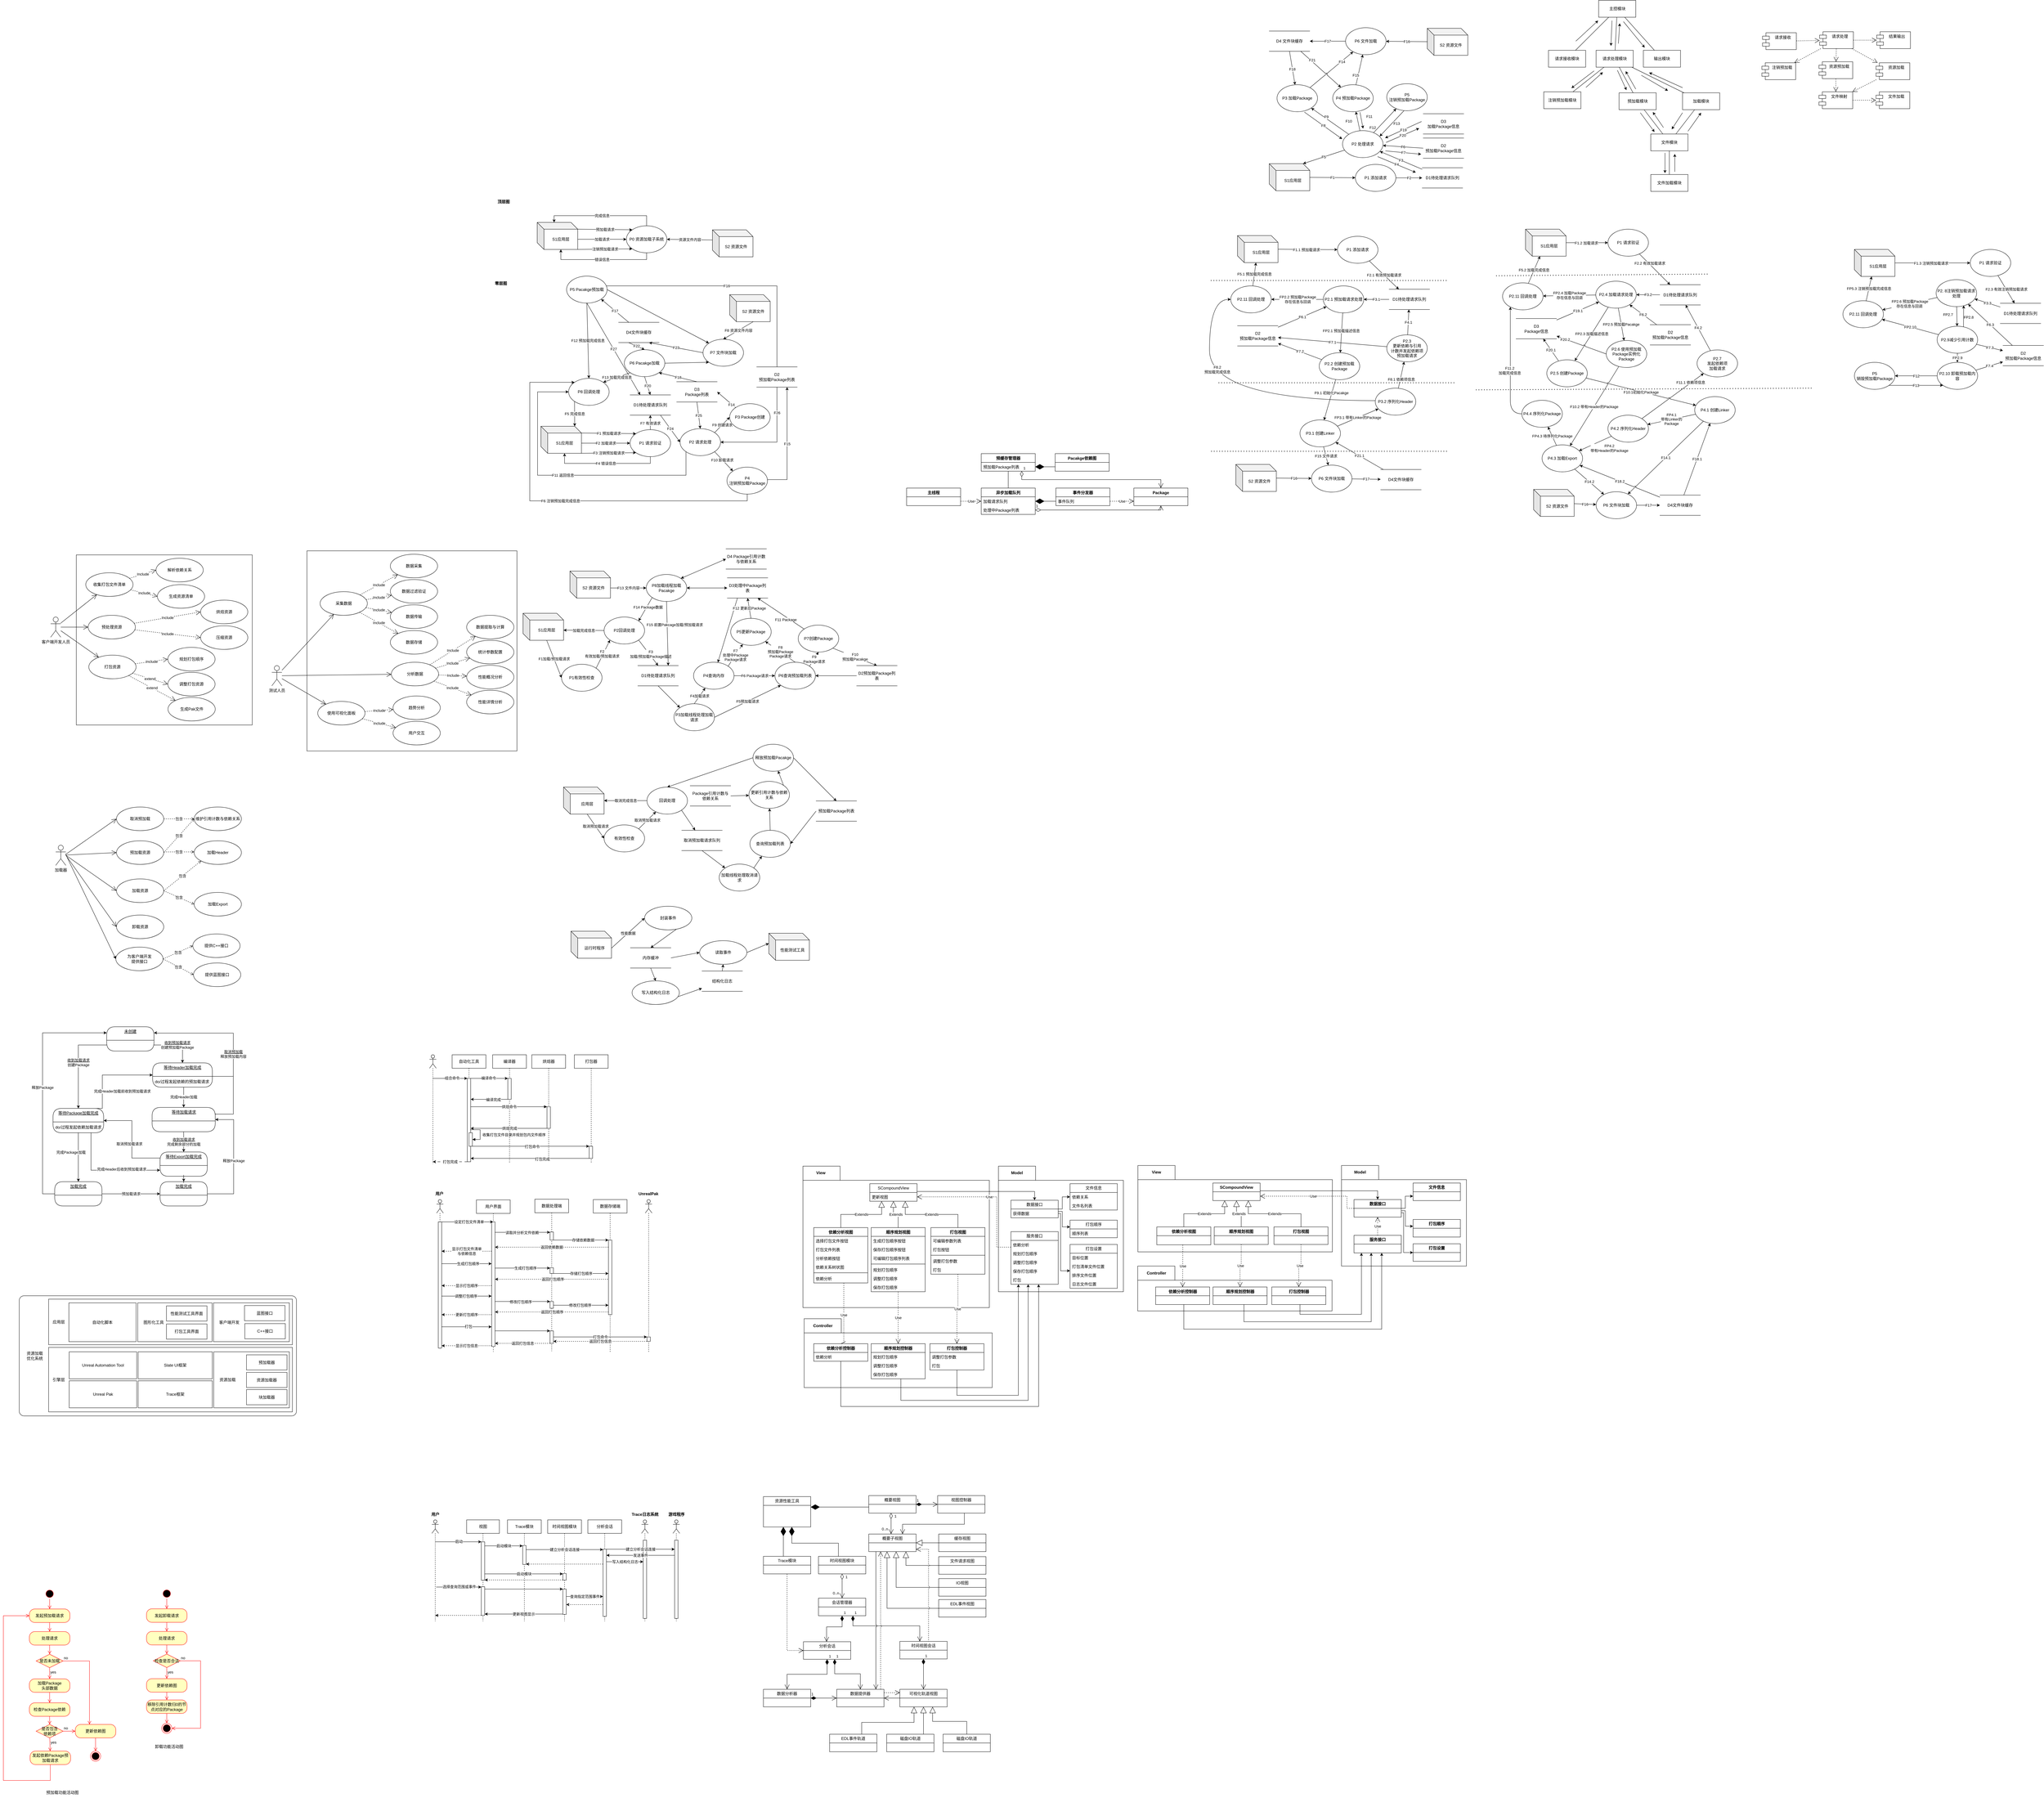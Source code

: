 <mxfile version="22.1.17" type="github">
  <diagram id="nxmhDV0lL2kCGaxVaUN5" name="第 1 页">
    <mxGraphModel dx="1901" dy="5693" grid="0" gridSize="10" guides="1" tooltips="1" connect="1" arrows="1" fold="1" page="1" pageScale="1" pageWidth="3300" pageHeight="4681" math="0" shadow="0">
      <root>
        <mxCell id="0" />
        <mxCell id="1" parent="0" />
        <mxCell id="OjH95VNMH06rgQmlFu-A-5" value="" style="rounded=0;whiteSpace=wrap;html=1;" parent="1" vertex="1">
          <mxGeometry x="1055" y="30" width="622" height="593" as="geometry" />
        </mxCell>
        <mxCell id="OjH95VNMH06rgQmlFu-A-2" value="" style="rounded=0;whiteSpace=wrap;html=1;" parent="1" vertex="1">
          <mxGeometry x="372" y="42" width="521" height="504" as="geometry" />
        </mxCell>
        <mxCell id="-0Z50zZQt-sRkZ2VhdsI-1" value="资源加载&lt;br&gt;优化系统" style="rounded=1;whiteSpace=wrap;html=1;arcSize=4;align=left;spacingLeft=20;" parent="1" vertex="1">
          <mxGeometry x="203" y="2237" width="821" height="356" as="geometry" />
        </mxCell>
        <mxCell id="ONUO1uYrzvXnYuFN3JUQ-63" value="引擎层" style="html=1;whiteSpace=wrap;align=left;spacingLeft=10;" parent="1" vertex="1">
          <mxGeometry x="290" y="2390" width="722" height="191" as="geometry" />
        </mxCell>
        <mxCell id="ONUO1uYrzvXnYuFN3JUQ-62" value="应用层" style="html=1;whiteSpace=wrap;align=left;spacingLeft=10;" parent="1" vertex="1">
          <mxGeometry x="290" y="2247" width="722" height="135" as="geometry" />
        </mxCell>
        <mxCell id="ONUO1uYrzvXnYuFN3JUQ-59" value="" style="shape=umlLifeline;perimeter=lifelinePerimeter;whiteSpace=wrap;html=1;container=1;dropTarget=0;collapsible=0;recursiveResize=0;outlineConnect=0;portConstraint=eastwest;newEdgeStyle={&quot;edgeStyle&quot;:&quot;elbowEdgeStyle&quot;,&quot;elbow&quot;:&quot;vertical&quot;,&quot;curved&quot;:0,&quot;rounded&quot;:0};participant=umlActor;" parent="1" vertex="1">
          <mxGeometry x="2046" y="2901" width="20" height="300" as="geometry" />
        </mxCell>
        <mxCell id="ONUO1uYrzvXnYuFN3JUQ-60" value="" style="html=1;points=[];perimeter=orthogonalPerimeter;outlineConnect=0;targetShapes=umlLifeline;portConstraint=eastwest;newEdgeStyle={&quot;edgeStyle&quot;:&quot;elbowEdgeStyle&quot;,&quot;elbow&quot;:&quot;vertical&quot;,&quot;curved&quot;:0,&quot;rounded&quot;:0};" parent="ONUO1uYrzvXnYuFN3JUQ-59" vertex="1">
          <mxGeometry x="5" y="60" width="10" height="232" as="geometry" />
        </mxCell>
        <mxCell id="fqN8ckmAZZ526LuIhZjZ-40" value="" style="shape=folder;fontStyle=1;spacingTop=10;tabWidth=110;tabHeight=42;tabPosition=left;html=1;whiteSpace=wrap;" parent="1" vertex="1">
          <mxGeometry x="3103" y="1853" width="370" height="372" as="geometry" />
        </mxCell>
        <mxCell id="ONUO1uYrzvXnYuFN3JUQ-61" value="Trace日志系统" style="text;align=center;fontStyle=1;verticalAlign=middle;spacingLeft=3;spacingRight=3;strokeColor=none;rotatable=0;points=[[0,0.5],[1,0.5]];portConstraint=eastwest;html=1;" parent="1" vertex="1">
          <mxGeometry x="2016" y="2872" width="80" height="26" as="geometry" />
        </mxCell>
        <mxCell id="oBDPWb_dUn6fhDHdspVm-96" value="" style="shape=folder;fontStyle=1;spacingTop=10;tabWidth=110;tabHeight=42;tabPosition=left;html=1;whiteSpace=wrap;" parent="1" vertex="1">
          <mxGeometry x="2527.5" y="2305" width="557" height="204" as="geometry" />
        </mxCell>
        <mxCell id="YblH_lRjfcoAKF7387uF-6" value="图形化工具" style="rounded=1;whiteSpace=wrap;html=1;arcSize=0;align=left;verticalAlign=middle;horizontal=1;spacingTop=0;spacingLeft=15;" parent="1" vertex="1">
          <mxGeometry x="554" y="2258" width="220" height="115" as="geometry" />
        </mxCell>
        <mxCell id="-0Z50zZQt-sRkZ2VhdsI-20" value="客户端开发" style="rounded=1;whiteSpace=wrap;html=1;arcSize=0;align=left;verticalAlign=middle;horizontal=1;spacingTop=0;spacingLeft=15;" parent="1" vertex="1">
          <mxGeometry x="778" y="2258" width="225" height="115" as="geometry" />
        </mxCell>
        <mxCell id="-0Z50zZQt-sRkZ2VhdsI-18" value="资源加载" style="rounded=1;whiteSpace=wrap;html=1;arcSize=0;align=left;spacingLeft=15;" parent="1" vertex="1">
          <mxGeometry x="779.13" y="2403" width="223.87" height="166" as="geometry" />
        </mxCell>
        <mxCell id="fqN8ckmAZZ526LuIhZjZ-38" value="" style="shape=folder;fontStyle=1;spacingTop=10;tabWidth=110;tabHeight=42;tabPosition=left;html=1;whiteSpace=wrap;" parent="1" vertex="1">
          <mxGeometry x="2524" y="1853" width="552" height="419" as="geometry" />
        </mxCell>
        <mxCell id="YHhQLFPRB-d8omWdfDBI-1" value="客户端开发人员" style="shape=umlActor;verticalLabelPosition=bottom;verticalAlign=top;html=1;outlineConnect=0;" parent="1" vertex="1">
          <mxGeometry x="296" y="226" width="30" height="60" as="geometry" />
        </mxCell>
        <mxCell id="YHhQLFPRB-d8omWdfDBI-2" value="加载器" style="shape=umlActor;verticalLabelPosition=bottom;verticalAlign=top;html=1;outlineConnect=0;" parent="1" vertex="1">
          <mxGeometry x="311" y="902" width="30" height="60" as="geometry" />
        </mxCell>
        <mxCell id="YHhQLFPRB-d8omWdfDBI-3" value="测试人员" style="shape=umlActor;verticalLabelPosition=bottom;verticalAlign=top;html=1;outlineConnect=0;" parent="1" vertex="1">
          <mxGeometry x="951" y="370" width="30" height="60" as="geometry" />
        </mxCell>
        <mxCell id="YHhQLFPRB-d8omWdfDBI-4" value="收集打包文件清单" style="ellipse;whiteSpace=wrap;html=1;" parent="1" vertex="1">
          <mxGeometry x="400" y="95" width="140" height="70" as="geometry" />
        </mxCell>
        <mxCell id="YHhQLFPRB-d8omWdfDBI-5" value="加载资源" style="ellipse;whiteSpace=wrap;html=1;" parent="1" vertex="1">
          <mxGeometry x="491" y="1002" width="140" height="70" as="geometry" />
        </mxCell>
        <mxCell id="YHhQLFPRB-d8omWdfDBI-7" value="" style="endArrow=open;endFill=1;endSize=12;html=1;rounded=0;" parent="1" source="YHhQLFPRB-d8omWdfDBI-1" target="YHhQLFPRB-d8omWdfDBI-4" edge="1">
          <mxGeometry width="160" relative="1" as="geometry">
            <mxPoint x="290" y="352" as="sourcePoint" />
            <mxPoint x="700" y="460" as="targetPoint" />
          </mxGeometry>
        </mxCell>
        <mxCell id="YHhQLFPRB-d8omWdfDBI-8" value="" style="endArrow=open;endFill=1;endSize=12;html=1;rounded=0;" parent="1" source="YHhQLFPRB-d8omWdfDBI-3" target="ZzgJVwLtim4r5TSqz_pw-1" edge="1">
          <mxGeometry width="160" relative="1" as="geometry">
            <mxPoint x="1058" y="394" as="sourcePoint" />
            <mxPoint x="828" y="314" as="targetPoint" />
          </mxGeometry>
        </mxCell>
        <mxCell id="YHhQLFPRB-d8omWdfDBI-9" value="" style="endArrow=open;endFill=1;endSize=12;html=1;rounded=0;entryX=0;entryY=0.5;entryDx=0;entryDy=0;" parent="1" source="YHhQLFPRB-d8omWdfDBI-2" target="YHhQLFPRB-d8omWdfDBI-25" edge="1">
          <mxGeometry width="160" relative="1" as="geometry">
            <mxPoint x="621" y="812" as="sourcePoint" />
            <mxPoint x="781" y="812" as="targetPoint" />
          </mxGeometry>
        </mxCell>
        <mxCell id="YHhQLFPRB-d8omWdfDBI-11" value="预处理资源" style="ellipse;whiteSpace=wrap;html=1;" parent="1" vertex="1">
          <mxGeometry x="407" y="221" width="140" height="70" as="geometry" />
        </mxCell>
        <mxCell id="YHhQLFPRB-d8omWdfDBI-12" value="打包资源" style="ellipse;whiteSpace=wrap;html=1;" parent="1" vertex="1">
          <mxGeometry x="409" y="339" width="140" height="70" as="geometry" />
        </mxCell>
        <mxCell id="YHhQLFPRB-d8omWdfDBI-14" value="" style="endArrow=open;endFill=1;endSize=12;html=1;rounded=0;" parent="1" source="YHhQLFPRB-d8omWdfDBI-1" target="YHhQLFPRB-d8omWdfDBI-11" edge="1">
          <mxGeometry width="160" relative="1" as="geometry">
            <mxPoint x="300" y="360.806" as="sourcePoint" />
            <mxPoint x="440" y="275" as="targetPoint" />
          </mxGeometry>
        </mxCell>
        <mxCell id="YHhQLFPRB-d8omWdfDBI-15" value="" style="endArrow=open;endFill=1;endSize=12;html=1;rounded=0;" parent="1" source="YHhQLFPRB-d8omWdfDBI-1" target="YHhQLFPRB-d8omWdfDBI-12" edge="1">
          <mxGeometry width="160" relative="1" as="geometry">
            <mxPoint x="300" y="360" as="sourcePoint" />
            <mxPoint x="440" y="370" as="targetPoint" />
          </mxGeometry>
        </mxCell>
        <mxCell id="YHhQLFPRB-d8omWdfDBI-16" value="烘焙资源" style="ellipse;whiteSpace=wrap;html=1;" parent="1" vertex="1">
          <mxGeometry x="740" y="176" width="140" height="70" as="geometry" />
        </mxCell>
        <mxCell id="YHhQLFPRB-d8omWdfDBI-17" value="压缩资源" style="ellipse;whiteSpace=wrap;html=1;" parent="1" vertex="1">
          <mxGeometry x="740" y="252" width="140" height="70" as="geometry" />
        </mxCell>
        <mxCell id="YHhQLFPRB-d8omWdfDBI-20" value="Include" style="endArrow=open;endSize=12;dashed=1;html=1;rounded=0;entryX=0;entryY=0.5;entryDx=0;entryDy=0;" parent="1" source="YHhQLFPRB-d8omWdfDBI-11" target="YHhQLFPRB-d8omWdfDBI-16" edge="1">
          <mxGeometry width="160" relative="1" as="geometry">
            <mxPoint x="540" y="460" as="sourcePoint" />
            <mxPoint x="700" y="460" as="targetPoint" />
          </mxGeometry>
        </mxCell>
        <mxCell id="YHhQLFPRB-d8omWdfDBI-21" value="Include" style="endArrow=open;endSize=12;dashed=1;html=1;rounded=0;entryX=0;entryY=0.5;entryDx=0;entryDy=0;" parent="1" source="YHhQLFPRB-d8omWdfDBI-11" target="YHhQLFPRB-d8omWdfDBI-17" edge="1">
          <mxGeometry width="160" relative="1" as="geometry">
            <mxPoint x="580" y="370" as="sourcePoint" />
            <mxPoint x="650" y="225" as="targetPoint" />
          </mxGeometry>
        </mxCell>
        <mxCell id="YHhQLFPRB-d8omWdfDBI-24" value="卸载资源" style="ellipse;whiteSpace=wrap;html=1;" parent="1" vertex="1">
          <mxGeometry x="491" y="1109" width="140" height="70" as="geometry" />
        </mxCell>
        <mxCell id="YHhQLFPRB-d8omWdfDBI-25" value="预加载资源" style="ellipse;whiteSpace=wrap;html=1;" parent="1" vertex="1">
          <mxGeometry x="491" y="889" width="140" height="70" as="geometry" />
        </mxCell>
        <mxCell id="YHhQLFPRB-d8omWdfDBI-26" value="" style="endArrow=open;endFill=1;endSize=12;html=1;rounded=0;entryX=0;entryY=0.5;entryDx=0;entryDy=0;" parent="1" target="YHhQLFPRB-d8omWdfDBI-24" edge="1">
          <mxGeometry width="160" relative="1" as="geometry">
            <mxPoint x="341" y="932" as="sourcePoint" />
            <mxPoint x="502.994" y="935.293" as="targetPoint" />
          </mxGeometry>
        </mxCell>
        <mxCell id="YHhQLFPRB-d8omWdfDBI-27" value="" style="endArrow=open;endFill=1;endSize=12;html=1;rounded=0;entryX=0;entryY=0.5;entryDx=0;entryDy=0;" parent="1" target="YHhQLFPRB-d8omWdfDBI-5" edge="1">
          <mxGeometry width="160" relative="1" as="geometry">
            <mxPoint x="341" y="932" as="sourcePoint" />
            <mxPoint x="491" y="1102" as="targetPoint" />
          </mxGeometry>
        </mxCell>
        <mxCell id="YHhQLFPRB-d8omWdfDBI-29" value="" style="endArrow=open;endFill=1;endSize=12;html=1;rounded=0;" parent="1" source="YHhQLFPRB-d8omWdfDBI-3" target="ZzgJVwLtim4r5TSqz_pw-2" edge="1">
          <mxGeometry width="160" relative="1" as="geometry">
            <mxPoint x="1058" y="394" as="sourcePoint" />
            <mxPoint x="828" y="314" as="targetPoint" />
          </mxGeometry>
        </mxCell>
        <mxCell id="YHhQLFPRB-d8omWdfDBI-30" value="" style="endArrow=open;endFill=1;endSize=12;html=1;rounded=0;" parent="1" source="YHhQLFPRB-d8omWdfDBI-3" target="YHhQLFPRB-d8omWdfDBI-31" edge="1">
          <mxGeometry width="160" relative="1" as="geometry">
            <mxPoint x="1208" y="381" as="sourcePoint" />
            <mxPoint x="1078" y="544" as="targetPoint" />
          </mxGeometry>
        </mxCell>
        <mxCell id="YHhQLFPRB-d8omWdfDBI-31" value="使用可视化面板" style="ellipse;whiteSpace=wrap;html=1;" parent="1" vertex="1">
          <mxGeometry x="1087" y="476" width="140" height="70" as="geometry" />
        </mxCell>
        <mxCell id="MK2Ia5hPxLcxK8BkZ3UK-3" value="包含" style="endArrow=open;html=1;rounded=0;dashed=1;endFill=0;" parent="1" edge="1">
          <mxGeometry width="50" height="50" relative="1" as="geometry">
            <mxPoint x="631" y="922" as="sourcePoint" />
            <mxPoint x="721" y="922" as="targetPoint" />
            <mxPoint as="offset" />
          </mxGeometry>
        </mxCell>
        <mxCell id="MK2Ia5hPxLcxK8BkZ3UK-4" value="加载Header" style="ellipse;whiteSpace=wrap;html=1;" parent="1" vertex="1">
          <mxGeometry x="721" y="889" width="140" height="70" as="geometry" />
        </mxCell>
        <mxCell id="MK2Ia5hPxLcxK8BkZ3UK-5" value="包含" style="endArrow=open;html=1;rounded=0;dashed=1;endFill=0;exitX=1;exitY=0.5;exitDx=0;exitDy=0;entryX=0;entryY=1;entryDx=0;entryDy=0;" parent="1" source="YHhQLFPRB-d8omWdfDBI-5" target="MK2Ia5hPxLcxK8BkZ3UK-4" edge="1">
          <mxGeometry width="50" height="50" relative="1" as="geometry">
            <mxPoint x="641" y="932" as="sourcePoint" />
            <mxPoint x="731" y="932" as="targetPoint" />
          </mxGeometry>
        </mxCell>
        <mxCell id="MK2Ia5hPxLcxK8BkZ3UK-6" value="加载Export" style="ellipse;whiteSpace=wrap;html=1;" parent="1" vertex="1">
          <mxGeometry x="721" y="1042" width="140" height="70" as="geometry" />
        </mxCell>
        <mxCell id="MK2Ia5hPxLcxK8BkZ3UK-7" value="包含" style="endArrow=open;html=1;rounded=0;dashed=1;endFill=0;exitX=1;exitY=0.5;exitDx=0;exitDy=0;entryX=0;entryY=0.5;entryDx=0;entryDy=0;" parent="1" source="YHhQLFPRB-d8omWdfDBI-5" target="MK2Ia5hPxLcxK8BkZ3UK-6" edge="1">
          <mxGeometry width="50" height="50" relative="1" as="geometry">
            <mxPoint x="641" y="1087" as="sourcePoint" />
            <mxPoint x="752" y="959" as="targetPoint" />
          </mxGeometry>
        </mxCell>
        <mxCell id="MK2Ia5hPxLcxK8BkZ3UK-8" value="包含" style="endArrow=open;html=1;rounded=0;dashed=1;endFill=0;exitX=1;exitY=0.5;exitDx=0;exitDy=0;entryX=0;entryY=0.5;entryDx=0;entryDy=0;" parent="1" source="YHhQLFPRB-d8omWdfDBI-25" target="MK2Ia5hPxLcxK8BkZ3UK-9" edge="1">
          <mxGeometry width="50" height="50" relative="1" as="geometry">
            <mxPoint x="661" y="829" as="sourcePoint" />
            <mxPoint x="741" y="819" as="targetPoint" />
            <mxPoint as="offset" />
          </mxGeometry>
        </mxCell>
        <mxCell id="MK2Ia5hPxLcxK8BkZ3UK-9" value="维护引用计数与依赖关系" style="ellipse;whiteSpace=wrap;html=1;" parent="1" vertex="1">
          <mxGeometry x="721" y="789" width="140" height="70" as="geometry" />
        </mxCell>
        <mxCell id="MK2Ia5hPxLcxK8BkZ3UK-10" value="取消预加载" style="ellipse;whiteSpace=wrap;html=1;" parent="1" vertex="1">
          <mxGeometry x="491" y="789" width="140" height="70" as="geometry" />
        </mxCell>
        <mxCell id="MK2Ia5hPxLcxK8BkZ3UK-11" value="包含" style="endArrow=open;html=1;rounded=0;dashed=1;endFill=0;exitX=1;exitY=0.5;exitDx=0;exitDy=0;entryX=0;entryY=0.5;entryDx=0;entryDy=0;" parent="1" source="MK2Ia5hPxLcxK8BkZ3UK-10" target="MK2Ia5hPxLcxK8BkZ3UK-9" edge="1">
          <mxGeometry width="50" height="50" relative="1" as="geometry">
            <mxPoint x="641" y="934" as="sourcePoint" />
            <mxPoint x="731" y="834" as="targetPoint" />
            <mxPoint as="offset" />
          </mxGeometry>
        </mxCell>
        <mxCell id="MK2Ia5hPxLcxK8BkZ3UK-12" value="" style="endArrow=open;endFill=1;endSize=12;html=1;rounded=0;entryX=0;entryY=0.5;entryDx=0;entryDy=0;" parent="1" target="MK2Ia5hPxLcxK8BkZ3UK-10" edge="1">
          <mxGeometry width="160" relative="1" as="geometry">
            <mxPoint x="341" y="929" as="sourcePoint" />
            <mxPoint x="501" y="934" as="targetPoint" />
          </mxGeometry>
        </mxCell>
        <mxCell id="MK2Ia5hPxLcxK8BkZ3UK-13" value="Include" style="endArrow=open;endSize=12;dashed=1;html=1;rounded=0;entryX=0;entryY=0.5;entryDx=0;entryDy=0;" parent="1" source="YHhQLFPRB-d8omWdfDBI-4" target="MK2Ia5hPxLcxK8BkZ3UK-14" edge="1">
          <mxGeometry width="160" relative="1" as="geometry">
            <mxPoint x="590" y="215" as="sourcePoint" />
            <mxPoint x="670" y="110" as="targetPoint" />
          </mxGeometry>
        </mxCell>
        <mxCell id="MK2Ia5hPxLcxK8BkZ3UK-14" value="解析依赖关系" style="ellipse;whiteSpace=wrap;html=1;" parent="1" vertex="1">
          <mxGeometry x="608" y="52" width="140" height="70" as="geometry" />
        </mxCell>
        <mxCell id="MK2Ia5hPxLcxK8BkZ3UK-15" value="生成资源清单" style="ellipse;whiteSpace=wrap;html=1;" parent="1" vertex="1">
          <mxGeometry x="612" y="130" width="140" height="70" as="geometry" />
        </mxCell>
        <mxCell id="MK2Ia5hPxLcxK8BkZ3UK-16" value="Include" style="endArrow=open;endSize=12;dashed=1;html=1;rounded=0;entryX=0;entryY=0.5;entryDx=0;entryDy=0;" parent="1" source="YHhQLFPRB-d8omWdfDBI-4" target="MK2Ia5hPxLcxK8BkZ3UK-15" edge="1">
          <mxGeometry width="160" relative="1" as="geometry">
            <mxPoint x="560" y="155" as="sourcePoint" />
            <mxPoint x="670" y="115" as="targetPoint" />
            <mxPoint as="offset" />
          </mxGeometry>
        </mxCell>
        <mxCell id="MK2Ia5hPxLcxK8BkZ3UK-21" value="规划打包顺序" style="ellipse;whiteSpace=wrap;html=1;" parent="1" vertex="1">
          <mxGeometry x="643" y="316" width="140" height="70" as="geometry" />
        </mxCell>
        <mxCell id="MK2Ia5hPxLcxK8BkZ3UK-22" value="Include" style="endArrow=open;endSize=12;dashed=1;html=1;rounded=0;entryX=0;entryY=0.5;entryDx=0;entryDy=0;" parent="1" source="YHhQLFPRB-d8omWdfDBI-12" target="MK2Ia5hPxLcxK8BkZ3UK-21" edge="1">
          <mxGeometry width="160" relative="1" as="geometry">
            <mxPoint x="600" y="500" as="sourcePoint" />
            <mxPoint x="680" y="365" as="targetPoint" />
          </mxGeometry>
        </mxCell>
        <mxCell id="MK2Ia5hPxLcxK8BkZ3UK-25" value="调整打包资源" style="ellipse;whiteSpace=wrap;html=1;" parent="1" vertex="1">
          <mxGeometry x="643" y="390" width="140" height="70" as="geometry" />
        </mxCell>
        <mxCell id="MK2Ia5hPxLcxK8BkZ3UK-26" value="extend" style="endArrow=open;endSize=12;dashed=1;html=1;rounded=0;entryX=0;entryY=0.5;entryDx=0;entryDy=0;" parent="1" source="YHhQLFPRB-d8omWdfDBI-12" target="MK2Ia5hPxLcxK8BkZ3UK-25" edge="1">
          <mxGeometry width="160" relative="1" as="geometry">
            <mxPoint x="580" y="550" as="sourcePoint" />
            <mxPoint x="660" y="415" as="targetPoint" />
          </mxGeometry>
        </mxCell>
        <mxCell id="poz9PI-lkl7GwEYPIu7D-9" value="F1加载/预加载请求" style="rounded=0;orthogonalLoop=1;jettySize=auto;html=1;exitX=0;exitY=0;exitDx=70;exitDy=80;exitPerimeter=0;entryX=0;entryY=0.5;entryDx=0;entryDy=0;" parent="1" source="MK2Ia5hPxLcxK8BkZ3UK-27" target="MK2Ia5hPxLcxK8BkZ3UK-31" edge="1">
          <mxGeometry relative="1" as="geometry" />
        </mxCell>
        <mxCell id="MK2Ia5hPxLcxK8BkZ3UK-27" value="S1应用层" style="shape=cube;whiteSpace=wrap;html=1;boundedLbl=1;backgroundOutline=1;darkOpacity=0.05;darkOpacity2=0.1;" parent="1" vertex="1">
          <mxGeometry x="1695" y="215" width="120" height="80" as="geometry" />
        </mxCell>
        <mxCell id="poz9PI-lkl7GwEYPIu7D-10" value="F2&lt;br&gt;有效加载/预加载请求" style="rounded=0;orthogonalLoop=1;jettySize=auto;html=1;exitX=1;exitY=0;exitDx=0;exitDy=0;entryX=0;entryY=1;entryDx=0;entryDy=0;" parent="1" source="MK2Ia5hPxLcxK8BkZ3UK-31" target="MK2Ia5hPxLcxK8BkZ3UK-36" edge="1">
          <mxGeometry x="-0.012" y="3" relative="1" as="geometry">
            <mxPoint as="offset" />
          </mxGeometry>
        </mxCell>
        <mxCell id="MK2Ia5hPxLcxK8BkZ3UK-31" value="P1有效性检查" style="ellipse;whiteSpace=wrap;html=1;" parent="1" vertex="1">
          <mxGeometry x="1809" y="366" width="120" height="80" as="geometry" />
        </mxCell>
        <mxCell id="MK2Ia5hPxLcxK8BkZ3UK-38" value="加载完成信息" style="rounded=0;orthogonalLoop=1;jettySize=auto;html=1;exitX=0;exitY=0.5;exitDx=0;exitDy=0;entryX=0;entryY=0;entryDx=120;entryDy=50;entryPerimeter=0;" parent="1" source="MK2Ia5hPxLcxK8BkZ3UK-36" target="MK2Ia5hPxLcxK8BkZ3UK-27" edge="1">
          <mxGeometry relative="1" as="geometry" />
        </mxCell>
        <mxCell id="MK2Ia5hPxLcxK8BkZ3UK-47" value="F3&lt;br&gt;加载/预加载Package描述" style="rounded=0;orthogonalLoop=1;jettySize=auto;html=1;exitX=1;exitY=1;exitDx=0;exitDy=0;entryX=0.5;entryY=0;entryDx=0;entryDy=0;" parent="1" source="MK2Ia5hPxLcxK8BkZ3UK-36" target="MK2Ia5hPxLcxK8BkZ3UK-46" edge="1">
          <mxGeometry x="0.151" y="3" relative="1" as="geometry">
            <mxPoint as="offset" />
          </mxGeometry>
        </mxCell>
        <mxCell id="MK2Ia5hPxLcxK8BkZ3UK-36" value="P2回调处理" style="ellipse;whiteSpace=wrap;html=1;" parent="1" vertex="1">
          <mxGeometry x="1935" y="226" width="120" height="80" as="geometry" />
        </mxCell>
        <mxCell id="MK2Ia5hPxLcxK8BkZ3UK-48" style="rounded=0;orthogonalLoop=1;jettySize=auto;html=1;exitX=0;exitY=1;exitDx=0;exitDy=0;entryX=1;entryY=0;entryDx=0;entryDy=0;" parent="1" source="MK2Ia5hPxLcxK8BkZ3UK-41" target="MK2Ia5hPxLcxK8BkZ3UK-36" edge="1">
          <mxGeometry relative="1" as="geometry" />
        </mxCell>
        <mxCell id="MK2Ia5hPxLcxK8BkZ3UK-49" value="F14 Package数据" style="edgeLabel;html=1;align=center;verticalAlign=middle;resizable=0;points=[];" parent="MK2Ia5hPxLcxK8BkZ3UK-48" vertex="1" connectable="0">
          <mxGeometry x="-0.219" y="3" relative="1" as="geometry">
            <mxPoint as="offset" />
          </mxGeometry>
        </mxCell>
        <mxCell id="poz9PI-lkl7GwEYPIu7D-12" value="F15 前置Pakcage加载/预加载请求" style="rounded=0;orthogonalLoop=1;jettySize=auto;html=1;exitX=0.5;exitY=1;exitDx=0;exitDy=0;entryX=0.75;entryY=0;entryDx=0;entryDy=0;" parent="1" source="MK2Ia5hPxLcxK8BkZ3UK-41" target="MK2Ia5hPxLcxK8BkZ3UK-46" edge="1">
          <mxGeometry x="-0.268" y="22" relative="1" as="geometry">
            <mxPoint as="offset" />
          </mxGeometry>
        </mxCell>
        <mxCell id="poz9PI-lkl7GwEYPIu7D-18" style="rounded=0;orthogonalLoop=1;jettySize=auto;html=1;exitX=1;exitY=0;exitDx=0;exitDy=0;entryX=0;entryY=0.5;entryDx=0;entryDy=0;startArrow=classic;startFill=1;" parent="1" source="MK2Ia5hPxLcxK8BkZ3UK-41" target="poz9PI-lkl7GwEYPIu7D-17" edge="1">
          <mxGeometry relative="1" as="geometry" />
        </mxCell>
        <mxCell id="MK2Ia5hPxLcxK8BkZ3UK-41" value="P8加载线程加载Pacakge" style="ellipse;whiteSpace=wrap;html=1;" parent="1" vertex="1">
          <mxGeometry x="2060" y="100" width="120" height="80" as="geometry" />
        </mxCell>
        <mxCell id="MK2Ia5hPxLcxK8BkZ3UK-54" style="rounded=0;orthogonalLoop=1;jettySize=auto;html=1;exitX=0.5;exitY=1;exitDx=0;exitDy=0;entryX=0;entryY=0;entryDx=0;entryDy=0;" parent="1" source="MK2Ia5hPxLcxK8BkZ3UK-46" target="MK2Ia5hPxLcxK8BkZ3UK-53" edge="1">
          <mxGeometry relative="1" as="geometry" />
        </mxCell>
        <mxCell id="MK2Ia5hPxLcxK8BkZ3UK-46" value="D1待处理请求队列" style="shape=partialRectangle;whiteSpace=wrap;html=1;left=0;right=0;fillColor=none;" parent="1" vertex="1">
          <mxGeometry x="2035" y="370" width="120" height="60" as="geometry" />
        </mxCell>
        <mxCell id="MK2Ia5hPxLcxK8BkZ3UK-56" value="F4加载请求" style="rounded=0;orthogonalLoop=1;jettySize=auto;html=1;exitX=0.5;exitY=0;exitDx=0;exitDy=0;" parent="1" source="MK2Ia5hPxLcxK8BkZ3UK-53" target="MK2Ia5hPxLcxK8BkZ3UK-55" edge="1">
          <mxGeometry relative="1" as="geometry" />
        </mxCell>
        <mxCell id="poz9PI-lkl7GwEYPIu7D-11" value="F5预加载请求" style="rounded=0;orthogonalLoop=1;jettySize=auto;html=1;exitX=1;exitY=0.5;exitDx=0;exitDy=0;entryX=0;entryY=1;entryDx=0;entryDy=0;" parent="1" source="MK2Ia5hPxLcxK8BkZ3UK-53" target="MK2Ia5hPxLcxK8BkZ3UK-67" edge="1">
          <mxGeometry relative="1" as="geometry" />
        </mxCell>
        <mxCell id="MK2Ia5hPxLcxK8BkZ3UK-53" value="P3加载线程处理加载请求" style="ellipse;whiteSpace=wrap;html=1;" parent="1" vertex="1">
          <mxGeometry x="2142" y="483" width="120" height="80" as="geometry" />
        </mxCell>
        <mxCell id="MK2Ia5hPxLcxK8BkZ3UK-61" value="F7&lt;br&gt;处理中Package&lt;br&gt;Package请求" style="rounded=0;orthogonalLoop=1;jettySize=auto;html=1;exitX=1;exitY=0;exitDx=0;exitDy=0;" parent="1" source="MK2Ia5hPxLcxK8BkZ3UK-55" target="MK2Ia5hPxLcxK8BkZ3UK-60" edge="1">
          <mxGeometry relative="1" as="geometry" />
        </mxCell>
        <mxCell id="MK2Ia5hPxLcxK8BkZ3UK-64" value="F9&lt;br&gt;Package请求" style="rounded=0;orthogonalLoop=1;jettySize=auto;html=1;exitX=1;exitY=0;exitDx=0;exitDy=0;entryX=0.5;entryY=1;entryDx=0;entryDy=0;" parent="1" source="MK2Ia5hPxLcxK8BkZ3UK-67" target="MK2Ia5hPxLcxK8BkZ3UK-63" edge="1">
          <mxGeometry relative="1" as="geometry" />
        </mxCell>
        <mxCell id="MK2Ia5hPxLcxK8BkZ3UK-68" value="F6 Package请求" style="rounded=0;orthogonalLoop=1;jettySize=auto;html=1;exitX=1;exitY=0.5;exitDx=0;exitDy=0;" parent="1" source="MK2Ia5hPxLcxK8BkZ3UK-55" target="MK2Ia5hPxLcxK8BkZ3UK-67" edge="1">
          <mxGeometry relative="1" as="geometry" />
        </mxCell>
        <mxCell id="MK2Ia5hPxLcxK8BkZ3UK-55" value="P4查询内存" style="ellipse;whiteSpace=wrap;html=1;" parent="1" vertex="1">
          <mxGeometry x="2200" y="360" width="120" height="80" as="geometry" />
        </mxCell>
        <mxCell id="MK2Ia5hPxLcxK8BkZ3UK-59" style="rounded=0;orthogonalLoop=1;jettySize=auto;html=1;exitX=0.25;exitY=1;exitDx=0;exitDy=0;" parent="1" source="MK2Ia5hPxLcxK8BkZ3UK-57" target="MK2Ia5hPxLcxK8BkZ3UK-55" edge="1">
          <mxGeometry relative="1" as="geometry" />
        </mxCell>
        <mxCell id="MK2Ia5hPxLcxK8BkZ3UK-74" style="edgeStyle=orthogonalEdgeStyle;rounded=0;orthogonalLoop=1;jettySize=auto;html=1;exitX=0;exitY=0.5;exitDx=0;exitDy=0;entryX=1;entryY=0.5;entryDx=0;entryDy=0;startArrow=classic;startFill=1;" parent="1" source="MK2Ia5hPxLcxK8BkZ3UK-57" target="MK2Ia5hPxLcxK8BkZ3UK-41" edge="1">
          <mxGeometry relative="1" as="geometry" />
        </mxCell>
        <mxCell id="MK2Ia5hPxLcxK8BkZ3UK-57" value="D3处理中Package列表" style="shape=partialRectangle;whiteSpace=wrap;html=1;left=0;right=0;fillColor=none;" parent="1" vertex="1">
          <mxGeometry x="2300" y="110" width="120" height="60" as="geometry" />
        </mxCell>
        <mxCell id="MK2Ia5hPxLcxK8BkZ3UK-62" value="F12 更新后Package" style="rounded=0;orthogonalLoop=1;jettySize=auto;html=1;exitX=0.5;exitY=0;exitDx=0;exitDy=0;entryX=0.5;entryY=1;entryDx=0;entryDy=0;" parent="1" source="MK2Ia5hPxLcxK8BkZ3UK-60" target="MK2Ia5hPxLcxK8BkZ3UK-57" edge="1">
          <mxGeometry relative="1" as="geometry" />
        </mxCell>
        <mxCell id="MK2Ia5hPxLcxK8BkZ3UK-60" value="P5更新Package" style="ellipse;whiteSpace=wrap;html=1;" parent="1" vertex="1">
          <mxGeometry x="2310" y="230" width="120" height="80" as="geometry" />
        </mxCell>
        <mxCell id="MK2Ia5hPxLcxK8BkZ3UK-65" value="F11 Package" style="rounded=0;orthogonalLoop=1;jettySize=auto;html=1;exitX=0;exitY=0;exitDx=0;exitDy=0;entryX=0.75;entryY=1;entryDx=0;entryDy=0;" parent="1" source="MK2Ia5hPxLcxK8BkZ3UK-63" target="MK2Ia5hPxLcxK8BkZ3UK-57" edge="1">
          <mxGeometry x="-0.27" y="7" relative="1" as="geometry">
            <mxPoint as="offset" />
          </mxGeometry>
        </mxCell>
        <mxCell id="YblH_lRjfcoAKF7387uF-26" value="F10&lt;br&gt;预加载Pacakge" style="rounded=0;orthogonalLoop=1;jettySize=auto;html=1;exitX=1;exitY=1;exitDx=0;exitDy=0;entryX=0.5;entryY=0;entryDx=0;entryDy=0;" parent="1" source="MK2Ia5hPxLcxK8BkZ3UK-63" target="MK2Ia5hPxLcxK8BkZ3UK-66" edge="1">
          <mxGeometry relative="1" as="geometry" />
        </mxCell>
        <mxCell id="MK2Ia5hPxLcxK8BkZ3UK-63" value="P7创建Package" style="ellipse;whiteSpace=wrap;html=1;" parent="1" vertex="1">
          <mxGeometry x="2510" y="250" width="120" height="80" as="geometry" />
        </mxCell>
        <mxCell id="MK2Ia5hPxLcxK8BkZ3UK-70" style="rounded=0;orthogonalLoop=1;jettySize=auto;html=1;exitX=0;exitY=0.5;exitDx=0;exitDy=0;entryX=1;entryY=0.5;entryDx=0;entryDy=0;" parent="1" source="MK2Ia5hPxLcxK8BkZ3UK-66" target="MK2Ia5hPxLcxK8BkZ3UK-67" edge="1">
          <mxGeometry relative="1" as="geometry" />
        </mxCell>
        <mxCell id="MK2Ia5hPxLcxK8BkZ3UK-66" value="D2预加载Package列表" style="shape=partialRectangle;whiteSpace=wrap;html=1;left=0;right=0;fillColor=none;" parent="1" vertex="1">
          <mxGeometry x="2683" y="370" width="120" height="60" as="geometry" />
        </mxCell>
        <mxCell id="MK2Ia5hPxLcxK8BkZ3UK-71" value="F8&lt;br&gt;预加载Package&lt;br&gt;Package请求" style="rounded=0;orthogonalLoop=1;jettySize=auto;html=1;exitX=0.5;exitY=0;exitDx=0;exitDy=0;entryX=1;entryY=1;entryDx=0;entryDy=0;" parent="1" source="MK2Ia5hPxLcxK8BkZ3UK-67" target="MK2Ia5hPxLcxK8BkZ3UK-60" edge="1">
          <mxGeometry relative="1" as="geometry" />
        </mxCell>
        <mxCell id="MK2Ia5hPxLcxK8BkZ3UK-67" value="P6查询预加载列表" style="ellipse;whiteSpace=wrap;html=1;" parent="1" vertex="1">
          <mxGeometry x="2441" y="360" width="120" height="80" as="geometry" />
        </mxCell>
        <mxCell id="MK2Ia5hPxLcxK8BkZ3UK-76" value="F13 文件内容" style="rounded=0;orthogonalLoop=1;jettySize=auto;html=1;exitX=0;exitY=0;exitDx=120;exitDy=50;entryX=0;entryY=0.5;entryDx=0;entryDy=0;exitPerimeter=0;" parent="1" source="YblH_lRjfcoAKF7387uF-25" target="MK2Ia5hPxLcxK8BkZ3UK-41" edge="1">
          <mxGeometry relative="1" as="geometry">
            <mxPoint x="1950" y="140" as="sourcePoint" />
            <mxPoint as="offset" />
          </mxGeometry>
        </mxCell>
        <mxCell id="poz9PI-lkl7GwEYPIu7D-19" value="取消预加载请求" style="rounded=0;orthogonalLoop=1;jettySize=auto;html=1;exitX=0;exitY=0;exitDx=70;exitDy=80;exitPerimeter=0;entryX=0;entryY=0.5;entryDx=0;entryDy=0;" parent="1" source="poz9PI-lkl7GwEYPIu7D-13" target="poz9PI-lkl7GwEYPIu7D-14" edge="1">
          <mxGeometry relative="1" as="geometry" />
        </mxCell>
        <mxCell id="poz9PI-lkl7GwEYPIu7D-13" value="应用层" style="shape=cube;whiteSpace=wrap;html=1;boundedLbl=1;backgroundOutline=1;darkOpacity=0.05;darkOpacity2=0.1;" parent="1" vertex="1">
          <mxGeometry x="1815" y="730" width="120" height="80" as="geometry" />
        </mxCell>
        <mxCell id="poz9PI-lkl7GwEYPIu7D-21" value="取消预加载请求" style="rounded=0;orthogonalLoop=1;jettySize=auto;html=1;exitX=1;exitY=0;exitDx=0;exitDy=0;" parent="1" source="poz9PI-lkl7GwEYPIu7D-14" target="poz9PI-lkl7GwEYPIu7D-20" edge="1">
          <mxGeometry relative="1" as="geometry" />
        </mxCell>
        <mxCell id="poz9PI-lkl7GwEYPIu7D-14" value="有效性检查" style="ellipse;whiteSpace=wrap;html=1;" parent="1" vertex="1">
          <mxGeometry x="1935" y="842" width="120" height="80" as="geometry" />
        </mxCell>
        <mxCell id="poz9PI-lkl7GwEYPIu7D-17" value="D4 Package引用计数与依赖关系" style="shape=partialRectangle;whiteSpace=wrap;html=1;left=0;right=0;fillColor=none;" parent="1" vertex="1">
          <mxGeometry x="2296" y="24" width="120" height="60" as="geometry" />
        </mxCell>
        <mxCell id="poz9PI-lkl7GwEYPIu7D-22" value="取消完成信息" style="rounded=0;orthogonalLoop=1;jettySize=auto;html=1;exitX=0;exitY=0.5;exitDx=0;exitDy=0;" parent="1" source="poz9PI-lkl7GwEYPIu7D-20" target="poz9PI-lkl7GwEYPIu7D-13" edge="1">
          <mxGeometry relative="1" as="geometry" />
        </mxCell>
        <mxCell id="poz9PI-lkl7GwEYPIu7D-26" style="rounded=0;orthogonalLoop=1;jettySize=auto;html=1;exitX=1;exitY=1;exitDx=0;exitDy=0;" parent="1" source="poz9PI-lkl7GwEYPIu7D-20" target="poz9PI-lkl7GwEYPIu7D-25" edge="1">
          <mxGeometry relative="1" as="geometry" />
        </mxCell>
        <mxCell id="poz9PI-lkl7GwEYPIu7D-20" value="回调处理" style="ellipse;whiteSpace=wrap;html=1;" parent="1" vertex="1">
          <mxGeometry x="2062" y="730" width="120" height="80" as="geometry" />
        </mxCell>
        <mxCell id="poz9PI-lkl7GwEYPIu7D-28" style="rounded=0;orthogonalLoop=1;jettySize=auto;html=1;exitX=0.5;exitY=1;exitDx=0;exitDy=0;entryX=0;entryY=0;entryDx=0;entryDy=0;" parent="1" source="poz9PI-lkl7GwEYPIu7D-25" target="poz9PI-lkl7GwEYPIu7D-27" edge="1">
          <mxGeometry relative="1" as="geometry" />
        </mxCell>
        <mxCell id="poz9PI-lkl7GwEYPIu7D-25" value="取消预加载请求队列" style="shape=partialRectangle;whiteSpace=wrap;html=1;left=0;right=0;fillColor=none;" parent="1" vertex="1">
          <mxGeometry x="2165" y="858" width="120" height="60" as="geometry" />
        </mxCell>
        <mxCell id="poz9PI-lkl7GwEYPIu7D-30" style="rounded=0;orthogonalLoop=1;jettySize=auto;html=1;exitX=1;exitY=0;exitDx=0;exitDy=0;" parent="1" source="poz9PI-lkl7GwEYPIu7D-27" target="poz9PI-lkl7GwEYPIu7D-29" edge="1">
          <mxGeometry relative="1" as="geometry" />
        </mxCell>
        <mxCell id="poz9PI-lkl7GwEYPIu7D-27" value="加载线程处理取消请求" style="ellipse;whiteSpace=wrap;html=1;" parent="1" vertex="1">
          <mxGeometry x="2276" y="958" width="120" height="80" as="geometry" />
        </mxCell>
        <mxCell id="poz9PI-lkl7GwEYPIu7D-37" style="rounded=0;orthogonalLoop=1;jettySize=auto;html=1;exitX=0.5;exitY=0;exitDx=0;exitDy=0;" parent="1" source="poz9PI-lkl7GwEYPIu7D-29" target="poz9PI-lkl7GwEYPIu7D-36" edge="1">
          <mxGeometry relative="1" as="geometry" />
        </mxCell>
        <mxCell id="poz9PI-lkl7GwEYPIu7D-29" value="查询预加载列表" style="ellipse;whiteSpace=wrap;html=1;" parent="1" vertex="1">
          <mxGeometry x="2367" y="858" width="120" height="80" as="geometry" />
        </mxCell>
        <mxCell id="poz9PI-lkl7GwEYPIu7D-35" style="rounded=0;orthogonalLoop=1;jettySize=auto;html=1;exitX=0;exitY=0.5;exitDx=0;exitDy=0;entryX=1;entryY=0.5;entryDx=0;entryDy=0;" parent="1" source="poz9PI-lkl7GwEYPIu7D-33" target="poz9PI-lkl7GwEYPIu7D-29" edge="1">
          <mxGeometry relative="1" as="geometry" />
        </mxCell>
        <mxCell id="poz9PI-lkl7GwEYPIu7D-33" value="预加载Package列表" style="shape=partialRectangle;whiteSpace=wrap;html=1;left=0;right=0;fillColor=none;" parent="1" vertex="1">
          <mxGeometry x="2563" y="771" width="120" height="60" as="geometry" />
        </mxCell>
        <mxCell id="poz9PI-lkl7GwEYPIu7D-41" style="rounded=0;orthogonalLoop=1;jettySize=auto;html=1;exitX=1;exitY=0;exitDx=0;exitDy=0;" parent="1" source="poz9PI-lkl7GwEYPIu7D-36" target="poz9PI-lkl7GwEYPIu7D-40" edge="1">
          <mxGeometry relative="1" as="geometry" />
        </mxCell>
        <mxCell id="poz9PI-lkl7GwEYPIu7D-36" value="更新引用计数与依赖关系" style="ellipse;whiteSpace=wrap;html=1;" parent="1" vertex="1">
          <mxGeometry x="2364" y="713" width="120" height="80" as="geometry" />
        </mxCell>
        <mxCell id="poz9PI-lkl7GwEYPIu7D-39" style="rounded=0;orthogonalLoop=1;jettySize=auto;html=1;exitX=1;exitY=0.5;exitDx=0;exitDy=0;" parent="1" source="poz9PI-lkl7GwEYPIu7D-38" target="poz9PI-lkl7GwEYPIu7D-36" edge="1">
          <mxGeometry relative="1" as="geometry" />
        </mxCell>
        <mxCell id="poz9PI-lkl7GwEYPIu7D-38" value="Package引用计数与依赖关系" style="shape=partialRectangle;whiteSpace=wrap;html=1;left=0;right=0;fillColor=none;" parent="1" vertex="1">
          <mxGeometry x="2190" y="726" width="120" height="60" as="geometry" />
        </mxCell>
        <mxCell id="poz9PI-lkl7GwEYPIu7D-42" style="rounded=0;orthogonalLoop=1;jettySize=auto;html=1;exitX=1;exitY=0.5;exitDx=0;exitDy=0;entryX=0.5;entryY=0;entryDx=0;entryDy=0;" parent="1" source="poz9PI-lkl7GwEYPIu7D-40" target="poz9PI-lkl7GwEYPIu7D-33" edge="1">
          <mxGeometry relative="1" as="geometry" />
        </mxCell>
        <mxCell id="poz9PI-lkl7GwEYPIu7D-43" style="rounded=0;orthogonalLoop=1;jettySize=auto;html=1;exitX=0;exitY=0.5;exitDx=0;exitDy=0;entryX=0.5;entryY=0;entryDx=0;entryDy=0;" parent="1" source="poz9PI-lkl7GwEYPIu7D-40" target="poz9PI-lkl7GwEYPIu7D-20" edge="1">
          <mxGeometry relative="1" as="geometry" />
        </mxCell>
        <mxCell id="poz9PI-lkl7GwEYPIu7D-40" value="释放预加载Pacakge" style="ellipse;whiteSpace=wrap;html=1;" parent="1" vertex="1">
          <mxGeometry x="2376" y="603" width="120" height="80" as="geometry" />
        </mxCell>
        <mxCell id="mypdU1SL2h5hZnq9ZAHb-64" value="未创建" style="swimlane;fontStyle=4;align=center;verticalAlign=top;childLayout=stackLayout;horizontal=1;startSize=40;horizontalStack=0;resizeParent=1;resizeParentMax=0;resizeLast=0;collapsible=0;marginBottom=0;html=1;rounded=1;absoluteArcSize=1;arcSize=50;whiteSpace=wrap;" parent="1" vertex="1">
          <mxGeometry x="462" y="1440" width="140" height="72" as="geometry" />
        </mxCell>
        <mxCell id="mypdU1SL2h5hZnq9ZAHb-73" value="等待Package加载完成" style="swimlane;fontStyle=4;align=center;verticalAlign=top;childLayout=stackLayout;horizontal=1;startSize=40;horizontalStack=0;resizeParent=1;resizeParentMax=0;resizeLast=0;collapsible=0;marginBottom=0;html=1;rounded=1;absoluteArcSize=1;arcSize=50;whiteSpace=wrap;" parent="1" vertex="1">
          <mxGeometry x="303" y="1682" width="150" height="72" as="geometry" />
        </mxCell>
        <mxCell id="mypdU1SL2h5hZnq9ZAHb-74" value="do/过程发起依赖加载请求" style="fillColor=none;strokeColor=none;align=left;verticalAlign=middle;spacingLeft=5;whiteSpace=wrap;html=1;" parent="mypdU1SL2h5hZnq9ZAHb-73" vertex="1">
          <mxGeometry y="40" width="150" height="32" as="geometry" />
        </mxCell>
        <mxCell id="mypdU1SL2h5hZnq9ZAHb-79" value="加载完成" style="swimlane;fontStyle=4;align=center;verticalAlign=top;childLayout=stackLayout;horizontal=1;startSize=40;horizontalStack=0;resizeParent=1;resizeParentMax=0;resizeLast=0;collapsible=0;marginBottom=0;html=1;rounded=1;absoluteArcSize=1;arcSize=50;whiteSpace=wrap;" parent="1" vertex="1">
          <mxGeometry x="308" y="1899" width="140" height="72" as="geometry" />
        </mxCell>
        <mxCell id="mypdU1SL2h5hZnq9ZAHb-84" value="&lt;u&gt;收到加载请求&lt;br&gt;&lt;/u&gt;创建Package" style="edgeStyle=orthogonalEdgeStyle;rounded=0;orthogonalLoop=1;jettySize=auto;html=1;exitX=0;exitY=0.75;exitDx=0;exitDy=0;" parent="1" source="mypdU1SL2h5hZnq9ZAHb-64" target="mypdU1SL2h5hZnq9ZAHb-73" edge="1">
          <mxGeometry relative="1" as="geometry">
            <mxPoint x="418" y="1513.0" as="sourcePoint" />
            <mxPoint as="offset" />
          </mxGeometry>
        </mxCell>
        <mxCell id="mypdU1SL2h5hZnq9ZAHb-97" value="&lt;u&gt;取消预加载&lt;/u&gt;&lt;br&gt;释放预加载内容" style="edgeStyle=orthogonalEdgeStyle;rounded=0;orthogonalLoop=1;jettySize=auto;html=1;exitX=1;exitY=0.25;exitDx=0;exitDy=0;entryX=1;entryY=0.25;entryDx=0;entryDy=0;" parent="1" source="mypdU1SL2h5hZnq9ZAHb-89" target="mypdU1SL2h5hZnq9ZAHb-64" edge="1">
          <mxGeometry x="-0.12" relative="1" as="geometry">
            <Array as="points">
              <mxPoint x="784" y="1699" />
              <mxPoint x="837" y="1699" />
              <mxPoint x="837" y="1459" />
              <mxPoint x="608" y="1459" />
            </Array>
            <mxPoint as="offset" />
          </mxGeometry>
        </mxCell>
        <mxCell id="mypdU1SL2h5hZnq9ZAHb-89" value="等待加载请求" style="swimlane;fontStyle=4;align=center;verticalAlign=top;childLayout=stackLayout;horizontal=1;startSize=40;horizontalStack=0;resizeParent=1;resizeParentMax=0;resizeLast=0;collapsible=0;marginBottom=0;html=1;rounded=1;absoluteArcSize=1;arcSize=50;whiteSpace=wrap;" parent="1" vertex="1">
          <mxGeometry x="596.5" y="1679" width="187" height="72" as="geometry" />
        </mxCell>
        <mxCell id="mypdU1SL2h5hZnq9ZAHb-91" value="完成Header加载" style="edgeStyle=orthogonalEdgeStyle;rounded=0;orthogonalLoop=1;jettySize=auto;html=1;exitX=0.5;exitY=1;exitDx=0;exitDy=0;entryX=0.5;entryY=0;entryDx=0;entryDy=0;" parent="1" source="mypdU1SL2h5hZnq9ZAHb-101" target="mypdU1SL2h5hZnq9ZAHb-89" edge="1">
          <mxGeometry relative="1" as="geometry">
            <Array as="points">
              <mxPoint x="690" y="1619" />
            </Array>
          </mxGeometry>
        </mxCell>
        <mxCell id="mypdU1SL2h5hZnq9ZAHb-92" value="&lt;u&gt;收到加载请求&lt;/u&gt;&lt;br&gt;完成剩余部分的加载" style="edgeStyle=orthogonalEdgeStyle;rounded=0;orthogonalLoop=1;jettySize=auto;html=1;exitX=0.5;exitY=1;exitDx=0;exitDy=0;entryX=0.5;entryY=0;entryDx=0;entryDy=0;" parent="1" source="mypdU1SL2h5hZnq9ZAHb-89" target="mypdU1SL2h5hZnq9ZAHb-103" edge="1">
          <mxGeometry relative="1" as="geometry">
            <mxPoint x="690.0" y="1783.0" as="sourcePoint" />
          </mxGeometry>
        </mxCell>
        <mxCell id="mypdU1SL2h5hZnq9ZAHb-93" value="完成Package加载" style="edgeStyle=orthogonalEdgeStyle;rounded=0;orthogonalLoop=1;jettySize=auto;html=1;exitX=0.5;exitY=1;exitDx=0;exitDy=0;" parent="1" source="mypdU1SL2h5hZnq9ZAHb-74" target="mypdU1SL2h5hZnq9ZAHb-79" edge="1">
          <mxGeometry x="-0.21" y="-22" relative="1" as="geometry">
            <mxPoint x="416" y="1914" as="sourcePoint" />
            <mxPoint as="offset" />
          </mxGeometry>
        </mxCell>
        <mxCell id="mypdU1SL2h5hZnq9ZAHb-94" value="释放Package" style="edgeStyle=orthogonalEdgeStyle;rounded=0;orthogonalLoop=1;jettySize=auto;html=1;entryX=0;entryY=0.25;entryDx=0;entryDy=0;exitX=0;exitY=0.5;exitDx=0;exitDy=0;" parent="1" source="mypdU1SL2h5hZnq9ZAHb-79" target="mypdU1SL2h5hZnq9ZAHb-64" edge="1">
          <mxGeometry relative="1" as="geometry">
            <mxPoint x="268" y="2088" as="sourcePoint" />
            <Array as="points">
              <mxPoint x="272" y="1935" />
              <mxPoint x="272" y="1458" />
            </Array>
          </mxGeometry>
        </mxCell>
        <mxCell id="mypdU1SL2h5hZnq9ZAHb-96" value="释放Package" style="edgeStyle=orthogonalEdgeStyle;rounded=0;orthogonalLoop=1;jettySize=auto;html=1;exitX=1;exitY=0.5;exitDx=0;exitDy=0;entryX=1;entryY=0.5;entryDx=0;entryDy=0;" parent="1" source="mypdU1SL2h5hZnq9ZAHb-105" target="mypdU1SL2h5hZnq9ZAHb-89" edge="1">
          <mxGeometry relative="1" as="geometry">
            <mxPoint x="760" y="2019" as="sourcePoint" />
            <mxPoint x="783.5" y="1751" as="targetPoint" />
            <Array as="points">
              <mxPoint x="838" y="1935" />
              <mxPoint x="838" y="1715" />
            </Array>
          </mxGeometry>
        </mxCell>
        <mxCell id="mypdU1SL2h5hZnq9ZAHb-100" value="等待Header加载完成" style="swimlane;fontStyle=4;align=center;verticalAlign=top;childLayout=stackLayout;horizontal=1;startSize=40;horizontalStack=0;resizeParent=1;resizeParentMax=0;resizeLast=0;collapsible=0;marginBottom=0;html=1;rounded=1;absoluteArcSize=1;arcSize=50;whiteSpace=wrap;" parent="1" vertex="1">
          <mxGeometry x="598" y="1547" width="177" height="72" as="geometry" />
        </mxCell>
        <mxCell id="mypdU1SL2h5hZnq9ZAHb-101" value="do/过程发起依赖的预加载请求" style="fillColor=none;strokeColor=none;align=left;verticalAlign=middle;spacingLeft=5;whiteSpace=wrap;html=1;" parent="mypdU1SL2h5hZnq9ZAHb-100" vertex="1">
          <mxGeometry y="40" width="177" height="32" as="geometry" />
        </mxCell>
        <mxCell id="mypdU1SL2h5hZnq9ZAHb-102" value="&lt;u&gt;收到预加载请求&lt;/u&gt;&lt;br&gt;创建预加载Package" style="edgeStyle=orthogonalEdgeStyle;rounded=0;orthogonalLoop=1;jettySize=auto;html=1;exitX=1;exitY=0.75;exitDx=0;exitDy=0;" parent="1" source="mypdU1SL2h5hZnq9ZAHb-64" target="mypdU1SL2h5hZnq9ZAHb-100" edge="1">
          <mxGeometry relative="1" as="geometry">
            <mxPoint x="671" y="1495" as="sourcePoint" />
            <Array as="points">
              <mxPoint x="671" y="1494" />
              <mxPoint x="686" y="1495" />
            </Array>
          </mxGeometry>
        </mxCell>
        <mxCell id="mypdU1SL2h5hZnq9ZAHb-115" value="取消预加载请求" style="edgeStyle=orthogonalEdgeStyle;rounded=0;orthogonalLoop=1;jettySize=auto;html=1;exitX=0;exitY=0.25;exitDx=0;exitDy=0;entryX=1;entryY=0.5;entryDx=0;entryDy=0;" parent="1" source="mypdU1SL2h5hZnq9ZAHb-103" target="mypdU1SL2h5hZnq9ZAHb-73" edge="1">
          <mxGeometry x="-0.096" y="8" relative="1" as="geometry">
            <mxPoint as="offset" />
          </mxGeometry>
        </mxCell>
        <mxCell id="mypdU1SL2h5hZnq9ZAHb-103" value="等待Export加载完成" style="swimlane;fontStyle=4;align=center;verticalAlign=top;childLayout=stackLayout;horizontal=1;startSize=40;horizontalStack=0;resizeParent=1;resizeParentMax=0;resizeLast=0;collapsible=0;marginBottom=0;html=1;rounded=1;absoluteArcSize=1;arcSize=50;whiteSpace=wrap;" parent="1" vertex="1">
          <mxGeometry x="620" y="1811" width="140" height="72" as="geometry" />
        </mxCell>
        <mxCell id="mypdU1SL2h5hZnq9ZAHb-105" value="加载完成" style="swimlane;fontStyle=4;align=center;verticalAlign=top;childLayout=stackLayout;horizontal=1;startSize=40;horizontalStack=0;resizeParent=1;resizeParentMax=0;resizeLast=0;collapsible=0;marginBottom=0;html=1;rounded=1;absoluteArcSize=1;arcSize=50;whiteSpace=wrap;" parent="1" vertex="1">
          <mxGeometry x="620" y="1899" width="140" height="72" as="geometry" />
        </mxCell>
        <mxCell id="mypdU1SL2h5hZnq9ZAHb-107" style="edgeStyle=orthogonalEdgeStyle;rounded=0;orthogonalLoop=1;jettySize=auto;html=1;exitX=0.5;exitY=1;exitDx=0;exitDy=0;" parent="1" source="mypdU1SL2h5hZnq9ZAHb-103" target="mypdU1SL2h5hZnq9ZAHb-105" edge="1">
          <mxGeometry relative="1" as="geometry">
            <mxPoint x="690.0" y="1917" as="sourcePoint" />
          </mxGeometry>
        </mxCell>
        <mxCell id="mypdU1SL2h5hZnq9ZAHb-108" value="完成Header加载前收到预加载请求" style="edgeStyle=orthogonalEdgeStyle;rounded=0;orthogonalLoop=1;jettySize=auto;html=1;exitX=0.75;exitY=0;exitDx=0;exitDy=0;entryX=0;entryY=0.5;entryDx=0;entryDy=0;" parent="1" source="mypdU1SL2h5hZnq9ZAHb-73" target="mypdU1SL2h5hZnq9ZAHb-100" edge="1">
          <mxGeometry x="0.358" y="-48" relative="1" as="geometry">
            <Array as="points">
              <mxPoint x="449" y="1682" />
              <mxPoint x="449" y="1583" />
            </Array>
            <mxPoint as="offset" />
          </mxGeometry>
        </mxCell>
        <mxCell id="mypdU1SL2h5hZnq9ZAHb-112" value="" style="endArrow=none;html=1;rounded=0;exitX=1;exitY=0;exitDx=0;exitDy=0;" parent="1" source="mypdU1SL2h5hZnq9ZAHb-101" edge="1">
          <mxGeometry width="50" height="50" relative="1" as="geometry">
            <mxPoint x="921" y="1642" as="sourcePoint" />
            <mxPoint x="837" y="1587" as="targetPoint" />
          </mxGeometry>
        </mxCell>
        <mxCell id="mypdU1SL2h5hZnq9ZAHb-113" value="完成Header后收到预加载请求" style="edgeStyle=orthogonalEdgeStyle;rounded=0;orthogonalLoop=1;jettySize=auto;html=1;exitX=0.75;exitY=1;exitDx=0;exitDy=0;entryX=0;entryY=0.75;entryDx=0;entryDy=0;" parent="1" source="mypdU1SL2h5hZnq9ZAHb-74" target="mypdU1SL2h5hZnq9ZAHb-103" edge="1">
          <mxGeometry x="0.273" y="3" relative="1" as="geometry">
            <mxPoint x="620.0" y="1893" as="targetPoint" />
            <Array as="points">
              <mxPoint x="416" y="1865" />
            </Array>
            <mxPoint as="offset" />
          </mxGeometry>
        </mxCell>
        <mxCell id="mypdU1SL2h5hZnq9ZAHb-114" value="预加载请求" style="edgeStyle=orthogonalEdgeStyle;rounded=0;orthogonalLoop=1;jettySize=auto;html=1;exitX=1;exitY=0.5;exitDx=0;exitDy=0;" parent="1" source="mypdU1SL2h5hZnq9ZAHb-79" target="mypdU1SL2h5hZnq9ZAHb-105" edge="1">
          <mxGeometry relative="1" as="geometry">
            <mxPoint x="486" y="1985" as="sourcePoint" />
            <mxPoint x="620.0" y="1983" as="targetPoint" />
            <Array as="points" />
          </mxGeometry>
        </mxCell>
        <mxCell id="mypdU1SL2h5hZnq9ZAHb-126" value="" style="edgeStyle=elbowEdgeStyle;rounded=0;orthogonalLoop=1;jettySize=auto;html=1;elbow=vertical;curved=0;" parent="1" source="mypdU1SL2h5hZnq9ZAHb-132" target="mypdU1SL2h5hZnq9ZAHb-130" edge="1">
          <mxGeometry x="-0.001" relative="1" as="geometry">
            <Array as="points">
              <mxPoint x="1827" y="1794" />
              <mxPoint x="1848" y="1767" />
            </Array>
            <mxPoint as="offset" />
          </mxGeometry>
        </mxCell>
        <mxCell id="mypdU1SL2h5hZnq9ZAHb-148" value="打包命令" style="edgeLabel;html=1;align=center;verticalAlign=middle;resizable=0;points=[];" parent="mypdU1SL2h5hZnq9ZAHb-126" vertex="1" connectable="0">
          <mxGeometry x="0.035" y="-1" relative="1" as="geometry">
            <mxPoint as="offset" />
          </mxGeometry>
        </mxCell>
        <mxCell id="mypdU1SL2h5hZnq9ZAHb-119" value="烘焙器" style="shape=umlLifeline;perimeter=lifelinePerimeter;whiteSpace=wrap;html=1;container=1;dropTarget=0;collapsible=0;recursiveResize=0;outlineConnect=0;portConstraint=eastwest;newEdgeStyle={&quot;edgeStyle&quot;:&quot;elbowEdgeStyle&quot;,&quot;elbow&quot;:&quot;vertical&quot;,&quot;curved&quot;:0,&quot;rounded&quot;:0};" parent="1" vertex="1">
          <mxGeometry x="1721" y="1523" width="100" height="316" as="geometry" />
        </mxCell>
        <mxCell id="mypdU1SL2h5hZnq9ZAHb-127" value="" style="html=1;points=[];perimeter=orthogonalPerimeter;outlineConnect=0;targetShapes=umlLifeline;portConstraint=eastwest;newEdgeStyle={&quot;edgeStyle&quot;:&quot;elbowEdgeStyle&quot;,&quot;elbow&quot;:&quot;vertical&quot;,&quot;curved&quot;:0,&quot;rounded&quot;:0};" parent="mypdU1SL2h5hZnq9ZAHb-119" vertex="1">
          <mxGeometry x="45" y="154" width="10" height="64" as="geometry" />
        </mxCell>
        <mxCell id="mypdU1SL2h5hZnq9ZAHb-138" value="" style="edgeStyle=elbowEdgeStyle;rounded=0;orthogonalLoop=1;jettySize=auto;html=1;elbow=vertical;curved=0;" parent="1" source="mypdU1SL2h5hZnq9ZAHb-120" target="mypdU1SL2h5hZnq9ZAHb-132" edge="1">
          <mxGeometry relative="1" as="geometry">
            <Array as="points">
              <mxPoint x="1497" y="1593" />
            </Array>
          </mxGeometry>
        </mxCell>
        <mxCell id="mypdU1SL2h5hZnq9ZAHb-139" value="组合命令" style="edgeLabel;html=1;align=center;verticalAlign=middle;resizable=0;points=[];" parent="mypdU1SL2h5hZnq9ZAHb-138" vertex="1" connectable="0">
          <mxGeometry x="0.114" y="1" relative="1" as="geometry">
            <mxPoint as="offset" />
          </mxGeometry>
        </mxCell>
        <mxCell id="mypdU1SL2h5hZnq9ZAHb-120" value="" style="shape=umlLifeline;perimeter=lifelinePerimeter;whiteSpace=wrap;html=1;container=1;dropTarget=0;collapsible=0;recursiveResize=0;outlineConnect=0;portConstraint=eastwest;newEdgeStyle={&quot;edgeStyle&quot;:&quot;elbowEdgeStyle&quot;,&quot;elbow&quot;:&quot;vertical&quot;,&quot;curved&quot;:0,&quot;rounded&quot;:0};participant=umlActor;" parent="1" vertex="1">
          <mxGeometry x="1418" y="1523" width="20" height="323" as="geometry" />
        </mxCell>
        <mxCell id="mypdU1SL2h5hZnq9ZAHb-125" value="打包器" style="shape=umlLifeline;perimeter=lifelinePerimeter;whiteSpace=wrap;html=1;container=1;dropTarget=0;collapsible=0;recursiveResize=0;outlineConnect=0;portConstraint=eastwest;newEdgeStyle={&quot;edgeStyle&quot;:&quot;elbowEdgeStyle&quot;,&quot;elbow&quot;:&quot;vertical&quot;,&quot;curved&quot;:0,&quot;rounded&quot;:0};" parent="1" vertex="1">
          <mxGeometry x="1847" y="1523" width="100" height="321" as="geometry" />
        </mxCell>
        <mxCell id="mypdU1SL2h5hZnq9ZAHb-130" value="" style="html=1;points=[];perimeter=orthogonalPerimeter;outlineConnect=0;targetShapes=umlLifeline;portConstraint=eastwest;newEdgeStyle={&quot;edgeStyle&quot;:&quot;elbowEdgeStyle&quot;,&quot;elbow&quot;:&quot;vertical&quot;,&quot;curved&quot;:0,&quot;rounded&quot;:0};" parent="mypdU1SL2h5hZnq9ZAHb-125" vertex="1">
          <mxGeometry x="44" y="271" width="10" height="36" as="geometry" />
        </mxCell>
        <mxCell id="mypdU1SL2h5hZnq9ZAHb-131" value="自动化工具" style="shape=umlLifeline;perimeter=lifelinePerimeter;whiteSpace=wrap;html=1;container=1;dropTarget=0;collapsible=0;recursiveResize=0;outlineConnect=0;portConstraint=eastwest;newEdgeStyle={&quot;edgeStyle&quot;:&quot;elbowEdgeStyle&quot;,&quot;elbow&quot;:&quot;vertical&quot;,&quot;curved&quot;:0,&quot;rounded&quot;:0};" parent="1" vertex="1">
          <mxGeometry x="1485" y="1523" width="100" height="317" as="geometry" />
        </mxCell>
        <mxCell id="mypdU1SL2h5hZnq9ZAHb-132" value="" style="html=1;points=[];perimeter=orthogonalPerimeter;outlineConnect=0;targetShapes=umlLifeline;portConstraint=eastwest;newEdgeStyle={&quot;edgeStyle&quot;:&quot;elbowEdgeStyle&quot;,&quot;elbow&quot;:&quot;vertical&quot;,&quot;curved&quot;:0,&quot;rounded&quot;:0};" parent="mypdU1SL2h5hZnq9ZAHb-131" vertex="1">
          <mxGeometry x="45" y="70" width="10" height="247" as="geometry" />
        </mxCell>
        <mxCell id="mypdU1SL2h5hZnq9ZAHb-146" value="" style="html=1;points=[];perimeter=orthogonalPerimeter;outlineConnect=0;targetShapes=umlLifeline;portConstraint=eastwest;newEdgeStyle={&quot;edgeStyle&quot;:&quot;elbowEdgeStyle&quot;,&quot;elbow&quot;:&quot;vertical&quot;,&quot;curved&quot;:0,&quot;rounded&quot;:0};" parent="mypdU1SL2h5hZnq9ZAHb-131" vertex="1">
          <mxGeometry x="50" y="231" width="10" height="40" as="geometry" />
        </mxCell>
        <mxCell id="mypdU1SL2h5hZnq9ZAHb-147" value="收集打包文件目录并规划包内文件顺序" style="html=1;align=left;spacingLeft=2;endArrow=block;rounded=0;edgeStyle=orthogonalEdgeStyle;curved=0;rounded=0;" parent="mypdU1SL2h5hZnq9ZAHb-131" target="mypdU1SL2h5hZnq9ZAHb-146" edge="1">
          <mxGeometry x="0.088" y="3" relative="1" as="geometry">
            <mxPoint x="54" y="222" as="sourcePoint" />
            <Array as="points">
              <mxPoint x="83" y="222" />
              <mxPoint x="83" y="251" />
            </Array>
            <mxPoint as="offset" />
          </mxGeometry>
        </mxCell>
        <mxCell id="mypdU1SL2h5hZnq9ZAHb-133" value="编译器" style="shape=umlLifeline;perimeter=lifelinePerimeter;whiteSpace=wrap;html=1;container=1;dropTarget=0;collapsible=0;recursiveResize=0;outlineConnect=0;portConstraint=eastwest;newEdgeStyle={&quot;edgeStyle&quot;:&quot;elbowEdgeStyle&quot;,&quot;elbow&quot;:&quot;vertical&quot;,&quot;curved&quot;:0,&quot;rounded&quot;:0};" parent="1" vertex="1">
          <mxGeometry x="1605" y="1523" width="100" height="319" as="geometry" />
        </mxCell>
        <mxCell id="mypdU1SL2h5hZnq9ZAHb-134" value="" style="html=1;points=[];perimeter=orthogonalPerimeter;outlineConnect=0;targetShapes=umlLifeline;portConstraint=eastwest;newEdgeStyle={&quot;edgeStyle&quot;:&quot;elbowEdgeStyle&quot;,&quot;elbow&quot;:&quot;vertical&quot;,&quot;curved&quot;:0,&quot;rounded&quot;:0};" parent="mypdU1SL2h5hZnq9ZAHb-133" vertex="1">
          <mxGeometry x="45" y="70" width="10" height="62" as="geometry" />
        </mxCell>
        <mxCell id="mypdU1SL2h5hZnq9ZAHb-135" value="" style="edgeStyle=elbowEdgeStyle;rounded=0;orthogonalLoop=1;jettySize=auto;html=1;elbow=vertical;curved=0;" parent="1" source="mypdU1SL2h5hZnq9ZAHb-132" target="mypdU1SL2h5hZnq9ZAHb-134" edge="1">
          <mxGeometry relative="1" as="geometry">
            <Array as="points">
              <mxPoint x="1624" y="1593" />
            </Array>
          </mxGeometry>
        </mxCell>
        <mxCell id="mypdU1SL2h5hZnq9ZAHb-136" value="编译命令" style="edgeLabel;html=1;align=center;verticalAlign=middle;resizable=0;points=[];" parent="mypdU1SL2h5hZnq9ZAHb-135" vertex="1" connectable="0">
          <mxGeometry x="-0.048" y="1" relative="1" as="geometry">
            <mxPoint as="offset" />
          </mxGeometry>
        </mxCell>
        <mxCell id="mypdU1SL2h5hZnq9ZAHb-140" value="" style="edgeStyle=elbowEdgeStyle;rounded=0;orthogonalLoop=1;jettySize=auto;html=1;elbow=vertical;curved=0;" parent="1" source="mypdU1SL2h5hZnq9ZAHb-134" target="mypdU1SL2h5hZnq9ZAHb-132" edge="1">
          <mxGeometry relative="1" as="geometry">
            <Array as="points">
              <mxPoint x="1624" y="1655" />
            </Array>
          </mxGeometry>
        </mxCell>
        <mxCell id="mypdU1SL2h5hZnq9ZAHb-141" value="编译完成" style="edgeLabel;html=1;align=center;verticalAlign=middle;resizable=0;points=[];" parent="mypdU1SL2h5hZnq9ZAHb-140" vertex="1" connectable="0">
          <mxGeometry x="-0.222" y="1" relative="1" as="geometry">
            <mxPoint as="offset" />
          </mxGeometry>
        </mxCell>
        <mxCell id="mypdU1SL2h5hZnq9ZAHb-128" value="烘焙命令" style="html=1;verticalAlign=bottom;endArrow=block;edgeStyle=elbowEdgeStyle;elbow=vertical;curved=0;rounded=0;" parent="1" source="mypdU1SL2h5hZnq9ZAHb-132" target="mypdU1SL2h5hZnq9ZAHb-127" edge="1">
          <mxGeometry x="0.009" y="-9" relative="1" as="geometry">
            <mxPoint x="1696" y="1593" as="sourcePoint" />
            <Array as="points">
              <mxPoint x="1694" y="1677" />
            </Array>
            <mxPoint as="offset" />
          </mxGeometry>
        </mxCell>
        <mxCell id="mypdU1SL2h5hZnq9ZAHb-142" value="" style="edgeStyle=elbowEdgeStyle;rounded=0;orthogonalLoop=1;jettySize=auto;html=1;elbow=vertical;curved=0;" parent="1" source="mypdU1SL2h5hZnq9ZAHb-127" target="mypdU1SL2h5hZnq9ZAHb-132" edge="1">
          <mxGeometry relative="1" as="geometry">
            <mxPoint x="1654" y="1734" as="sourcePoint" />
            <mxPoint x="1544" y="1734" as="targetPoint" />
            <Array as="points">
              <mxPoint x="1699" y="1741" />
              <mxPoint x="1628" y="1734" />
            </Array>
          </mxGeometry>
        </mxCell>
        <mxCell id="mypdU1SL2h5hZnq9ZAHb-143" value="烘焙完成" style="edgeLabel;html=1;align=center;verticalAlign=middle;resizable=0;points=[];" parent="mypdU1SL2h5hZnq9ZAHb-142" vertex="1" connectable="0">
          <mxGeometry x="-0.222" y="1" relative="1" as="geometry">
            <mxPoint x="-23" y="-1" as="offset" />
          </mxGeometry>
        </mxCell>
        <mxCell id="mypdU1SL2h5hZnq9ZAHb-144" value="" style="edgeStyle=elbowEdgeStyle;rounded=0;orthogonalLoop=1;jettySize=auto;html=1;elbow=vertical;curved=0;" parent="1" source="mypdU1SL2h5hZnq9ZAHb-130" target="mypdU1SL2h5hZnq9ZAHb-132" edge="1">
          <mxGeometry relative="1" as="geometry">
            <Array as="points">
              <mxPoint x="1787" y="1830" />
              <mxPoint x="1725" y="1802" />
            </Array>
          </mxGeometry>
        </mxCell>
        <mxCell id="mypdU1SL2h5hZnq9ZAHb-145" value="打包完成" style="edgeLabel;html=1;align=center;verticalAlign=middle;resizable=0;points=[];" parent="mypdU1SL2h5hZnq9ZAHb-144" vertex="1" connectable="0">
          <mxGeometry x="-0.207" y="2" relative="1" as="geometry">
            <mxPoint as="offset" />
          </mxGeometry>
        </mxCell>
        <mxCell id="mypdU1SL2h5hZnq9ZAHb-149" value="打包完成" style="edgeStyle=elbowEdgeStyle;rounded=0;orthogonalLoop=1;jettySize=auto;html=1;elbow=vertical;curved=0;dashed=1;dashPattern=8 8;" parent="1" source="mypdU1SL2h5hZnq9ZAHb-132" target="mypdU1SL2h5hZnq9ZAHb-120" edge="1">
          <mxGeometry relative="1" as="geometry">
            <Array as="points">
              <mxPoint x="1488" y="1840" />
            </Array>
          </mxGeometry>
        </mxCell>
        <mxCell id="XTWnuaX8MjnbUMmE8r7p-1" value="生成Pak文件" style="ellipse;whiteSpace=wrap;html=1;" parent="1" vertex="1">
          <mxGeometry x="643.5" y="464" width="140" height="70" as="geometry" />
        </mxCell>
        <mxCell id="XTWnuaX8MjnbUMmE8r7p-3" value="为客户端开发&lt;br&gt;提供接口" style="ellipse;whiteSpace=wrap;html=1;" parent="1" vertex="1">
          <mxGeometry x="489" y="1204" width="140" height="70" as="geometry" />
        </mxCell>
        <mxCell id="XTWnuaX8MjnbUMmE8r7p-4" value="" style="endArrow=classic;html=1;rounded=0;entryX=0;entryY=0.5;entryDx=0;entryDy=0;" parent="1" target="XTWnuaX8MjnbUMmE8r7p-3" edge="1">
          <mxGeometry width="50" height="50" relative="1" as="geometry">
            <mxPoint x="340" y="928" as="sourcePoint" />
            <mxPoint x="441" y="1175" as="targetPoint" />
          </mxGeometry>
        </mxCell>
        <mxCell id="XTWnuaX8MjnbUMmE8r7p-5" value="包含" style="endArrow=open;html=1;rounded=0;dashed=1;endFill=0;exitX=1;exitY=0.5;exitDx=0;exitDy=0;entryX=0;entryY=0.5;entryDx=0;entryDy=0;" parent="1" source="XTWnuaX8MjnbUMmE8r7p-3" target="XTWnuaX8MjnbUMmE8r7p-8" edge="1">
          <mxGeometry width="50" height="50" relative="1" as="geometry">
            <mxPoint x="646" y="1243" as="sourcePoint" />
            <mxPoint x="736" y="1283" as="targetPoint" />
          </mxGeometry>
        </mxCell>
        <mxCell id="XTWnuaX8MjnbUMmE8r7p-6" value="包含" style="endArrow=open;html=1;rounded=0;dashed=1;endFill=0;exitX=1;exitY=0.5;exitDx=0;exitDy=0;entryX=0;entryY=0.5;entryDx=0;entryDy=0;" parent="1" source="XTWnuaX8MjnbUMmE8r7p-3" target="XTWnuaX8MjnbUMmE8r7p-7" edge="1">
          <mxGeometry width="50" height="50" relative="1" as="geometry">
            <mxPoint x="656" y="1144" as="sourcePoint" />
            <mxPoint x="720" y="1206" as="targetPoint" />
          </mxGeometry>
        </mxCell>
        <mxCell id="XTWnuaX8MjnbUMmE8r7p-7" value="提供C++接口" style="ellipse;whiteSpace=wrap;html=1;" parent="1" vertex="1">
          <mxGeometry x="717" y="1165" width="140" height="70" as="geometry" />
        </mxCell>
        <mxCell id="XTWnuaX8MjnbUMmE8r7p-8" value="提供蓝图接口" style="ellipse;whiteSpace=wrap;html=1;" parent="1" vertex="1">
          <mxGeometry x="719" y="1251" width="140" height="70" as="geometry" />
        </mxCell>
        <mxCell id="qbMUC52f_VuxSocqniZd-9" style="edgeStyle=elbowEdgeStyle;rounded=0;orthogonalLoop=1;jettySize=auto;html=1;elbow=vertical;curved=0;" parent="1" source="qbMUC52f_VuxSocqniZd-1" target="oBDPWb_dUn6fhDHdspVm-71" edge="1">
          <mxGeometry relative="1" as="geometry">
            <Array as="points">
              <mxPoint x="1721" y="2049" />
            </Array>
          </mxGeometry>
        </mxCell>
        <mxCell id="qbMUC52f_VuxSocqniZd-10" value="读取并分析文件依赖" style="edgeLabel;html=1;align=center;verticalAlign=middle;resizable=0;points=[];" parent="qbMUC52f_VuxSocqniZd-9" vertex="1" connectable="0">
          <mxGeometry x="0.008" y="-4" relative="1" as="geometry">
            <mxPoint y="-3" as="offset" />
          </mxGeometry>
        </mxCell>
        <mxCell id="qbMUC52f_VuxSocqniZd-17" value="生成打包顺序" style="edgeStyle=elbowEdgeStyle;rounded=0;orthogonalLoop=1;jettySize=auto;html=1;elbow=vertical;curved=0;" parent="1" source="qbMUC52f_VuxSocqniZd-1" target="oBDPWb_dUn6fhDHdspVm-79" edge="1">
          <mxGeometry x="0.127" relative="1" as="geometry">
            <Array as="points">
              <mxPoint x="1693" y="2155" />
              <mxPoint x="1700" y="2170" />
            </Array>
            <mxPoint as="offset" />
          </mxGeometry>
        </mxCell>
        <mxCell id="qbMUC52f_VuxSocqniZd-27" style="edgeStyle=elbowEdgeStyle;rounded=0;orthogonalLoop=1;jettySize=auto;html=1;elbow=vertical;curved=0;" parent="1" source="qbMUC52f_VuxSocqniZd-1" target="oBDPWb_dUn6fhDHdspVm-83" edge="1">
          <mxGeometry relative="1" as="geometry">
            <Array as="points">
              <mxPoint x="1709" y="2254" />
            </Array>
          </mxGeometry>
        </mxCell>
        <mxCell id="qbMUC52f_VuxSocqniZd-28" value="修改打包顺序" style="edgeLabel;html=1;align=center;verticalAlign=middle;resizable=0;points=[];" parent="qbMUC52f_VuxSocqniZd-27" vertex="1" connectable="0">
          <mxGeometry x="0.355" y="-3" relative="1" as="geometry">
            <mxPoint x="-33" y="-2" as="offset" />
          </mxGeometry>
        </mxCell>
        <mxCell id="qbMUC52f_VuxSocqniZd-35" style="edgeStyle=elbowEdgeStyle;rounded=0;orthogonalLoop=1;jettySize=auto;html=1;elbow=vertical;curved=0;" parent="1" source="qbMUC52f_VuxSocqniZd-1" target="oBDPWb_dUn6fhDHdspVm-93" edge="1">
          <mxGeometry relative="1" as="geometry">
            <Array as="points">
              <mxPoint x="1750" y="2341" />
              <mxPoint x="1709" y="2345" />
            </Array>
            <mxPoint x="2119.5" y="2344" as="targetPoint" />
          </mxGeometry>
        </mxCell>
        <mxCell id="qbMUC52f_VuxSocqniZd-1" value="用户界面" style="shape=umlLifeline;perimeter=lifelinePerimeter;whiteSpace=wrap;html=1;container=1;dropTarget=0;collapsible=0;recursiveResize=0;outlineConnect=0;portConstraint=eastwest;newEdgeStyle={&quot;edgeStyle&quot;:&quot;elbowEdgeStyle&quot;,&quot;elbow&quot;:&quot;vertical&quot;,&quot;curved&quot;:0,&quot;rounded&quot;:0};" parent="1" vertex="1">
          <mxGeometry x="1557" y="1953" width="100" height="450" as="geometry" />
        </mxCell>
        <mxCell id="oBDPWb_dUn6fhDHdspVm-70" value="" style="html=1;points=[];perimeter=orthogonalPerimeter;outlineConnect=0;targetShapes=umlLifeline;portConstraint=eastwest;newEdgeStyle={&quot;edgeStyle&quot;:&quot;elbowEdgeStyle&quot;,&quot;elbow&quot;:&quot;vertical&quot;,&quot;curved&quot;:0,&quot;rounded&quot;:0};" parent="qbMUC52f_VuxSocqniZd-1" vertex="1">
          <mxGeometry x="45" y="65" width="10" height="369" as="geometry" />
        </mxCell>
        <mxCell id="qbMUC52f_VuxSocqniZd-4" style="edgeStyle=elbowEdgeStyle;rounded=0;orthogonalLoop=1;jettySize=auto;html=1;elbow=vertical;curved=0;" parent="1" source="qbMUC52f_VuxSocqniZd-3" target="qbMUC52f_VuxSocqniZd-1" edge="1">
          <mxGeometry relative="1" as="geometry">
            <Array as="points">
              <mxPoint x="1478" y="2018" />
              <mxPoint x="1487" y="2112" />
            </Array>
          </mxGeometry>
        </mxCell>
        <mxCell id="qbMUC52f_VuxSocqniZd-5" value="设定打包文件清单" style="edgeLabel;html=1;align=center;verticalAlign=middle;resizable=0;points=[];" parent="qbMUC52f_VuxSocqniZd-4" vertex="1" connectable="0">
          <mxGeometry x="0.335" relative="1" as="geometry">
            <mxPoint x="-19" as="offset" />
          </mxGeometry>
        </mxCell>
        <mxCell id="qbMUC52f_VuxSocqniZd-15" style="edgeStyle=elbowEdgeStyle;rounded=0;orthogonalLoop=1;jettySize=auto;html=1;elbow=vertical;curved=0;" parent="1" source="qbMUC52f_VuxSocqniZd-3" target="oBDPWb_dUn6fhDHdspVm-70" edge="1">
          <mxGeometry relative="1" as="geometry">
            <Array as="points">
              <mxPoint x="1460" y="2142" />
              <mxPoint x="1529" y="2158" />
            </Array>
            <mxPoint x="1578" y="2142" as="targetPoint" />
          </mxGeometry>
        </mxCell>
        <mxCell id="qbMUC52f_VuxSocqniZd-16" value="生成打包顺序" style="edgeLabel;html=1;align=center;verticalAlign=middle;resizable=0;points=[];" parent="qbMUC52f_VuxSocqniZd-15" vertex="1" connectable="0">
          <mxGeometry x="0.161" y="-1" relative="1" as="geometry">
            <mxPoint x="-6" y="-1" as="offset" />
          </mxGeometry>
        </mxCell>
        <mxCell id="qbMUC52f_VuxSocqniZd-18" value="调整打包顺序" style="edgeStyle=elbowEdgeStyle;rounded=0;orthogonalLoop=1;jettySize=auto;html=1;elbow=vertical;curved=0;" parent="1" source="qbMUC52f_VuxSocqniZd-3" target="oBDPWb_dUn6fhDHdspVm-70" edge="1">
          <mxGeometry relative="1" as="geometry">
            <Array as="points">
              <mxPoint x="1515" y="2238" />
              <mxPoint x="1562" y="2248" />
              <mxPoint x="1510" y="2246" />
              <mxPoint x="1522" y="2215" />
            </Array>
          </mxGeometry>
        </mxCell>
        <mxCell id="qbMUC52f_VuxSocqniZd-32" style="edgeStyle=elbowEdgeStyle;rounded=0;orthogonalLoop=1;jettySize=auto;html=1;elbow=vertical;curved=0;" parent="1" source="qbMUC52f_VuxSocqniZd-3" target="oBDPWb_dUn6fhDHdspVm-70" edge="1">
          <mxGeometry relative="1" as="geometry">
            <Array as="points">
              <mxPoint x="1476" y="2329" />
            </Array>
          </mxGeometry>
        </mxCell>
        <mxCell id="qbMUC52f_VuxSocqniZd-33" value="打包" style="edgeLabel;html=1;align=center;verticalAlign=middle;resizable=0;points=[];" parent="qbMUC52f_VuxSocqniZd-32" vertex="1" connectable="0">
          <mxGeometry x="0.098" y="1" relative="1" as="geometry">
            <mxPoint as="offset" />
          </mxGeometry>
        </mxCell>
        <mxCell id="qbMUC52f_VuxSocqniZd-3" value="" style="shape=umlLifeline;perimeter=lifelinePerimeter;whiteSpace=wrap;html=1;container=1;dropTarget=0;collapsible=0;recursiveResize=0;outlineConnect=0;portConstraint=eastwest;newEdgeStyle={&quot;edgeStyle&quot;:&quot;elbowEdgeStyle&quot;,&quot;elbow&quot;:&quot;vertical&quot;,&quot;curved&quot;:0,&quot;rounded&quot;:0};participant=umlActor;" parent="1" vertex="1">
          <mxGeometry x="1439" y="1952" width="20" height="443" as="geometry" />
        </mxCell>
        <mxCell id="oBDPWb_dUn6fhDHdspVm-69" value="" style="html=1;points=[];perimeter=orthogonalPerimeter;outlineConnect=0;targetShapes=umlLifeline;portConstraint=eastwest;newEdgeStyle={&quot;edgeStyle&quot;:&quot;elbowEdgeStyle&quot;,&quot;elbow&quot;:&quot;vertical&quot;,&quot;curved&quot;:0,&quot;rounded&quot;:0};" parent="qbMUC52f_VuxSocqniZd-3" vertex="1">
          <mxGeometry x="5" y="66" width="10" height="374" as="geometry" />
        </mxCell>
        <mxCell id="qbMUC52f_VuxSocqniZd-20" style="edgeStyle=elbowEdgeStyle;rounded=0;orthogonalLoop=1;jettySize=auto;html=1;elbow=vertical;curved=0;" parent="1" source="oBDPWb_dUn6fhDHdspVm-71" target="oBDPWb_dUn6fhDHdspVm-80" edge="1">
          <mxGeometry relative="1" as="geometry">
            <Array as="points">
              <mxPoint x="1877" y="2072" />
              <mxPoint x="1940" y="2073" />
              <mxPoint x="1933" y="2070" />
              <mxPoint x="1908" y="2070" />
            </Array>
          </mxGeometry>
        </mxCell>
        <mxCell id="qbMUC52f_VuxSocqniZd-21" value="存储依赖数据" style="edgeLabel;html=1;align=center;verticalAlign=middle;resizable=0;points=[];" parent="qbMUC52f_VuxSocqniZd-20" vertex="1" connectable="0">
          <mxGeometry x="0.424" relative="1" as="geometry">
            <mxPoint x="-28" as="offset" />
          </mxGeometry>
        </mxCell>
        <mxCell id="qbMUC52f_VuxSocqniZd-22" style="edgeStyle=elbowEdgeStyle;rounded=0;orthogonalLoop=1;jettySize=auto;html=1;elbow=vertical;curved=0;dashed=1;" parent="1" source="oBDPWb_dUn6fhDHdspVm-70" target="oBDPWb_dUn6fhDHdspVm-69" edge="1">
          <mxGeometry relative="1" as="geometry">
            <Array as="points">
              <mxPoint x="1520" y="2105" />
            </Array>
          </mxGeometry>
        </mxCell>
        <mxCell id="qbMUC52f_VuxSocqniZd-23" value="显示打包文件清单&lt;br&gt;与依赖信息" style="edgeLabel;html=1;align=center;verticalAlign=middle;resizable=0;points=[];" parent="qbMUC52f_VuxSocqniZd-22" vertex="1" connectable="0">
          <mxGeometry x="-0.324" y="2" relative="1" as="geometry">
            <mxPoint x="-24" y="-2" as="offset" />
          </mxGeometry>
        </mxCell>
        <mxCell id="qbMUC52f_VuxSocqniZd-24" value="存储打包顺序" style="edgeStyle=elbowEdgeStyle;rounded=0;orthogonalLoop=1;jettySize=auto;html=1;elbow=vertical;curved=0;" parent="1" source="oBDPWb_dUn6fhDHdspVm-79" target="oBDPWb_dUn6fhDHdspVm-80" edge="1">
          <mxGeometry relative="1" as="geometry">
            <Array as="points">
              <mxPoint x="1920" y="2171" />
              <mxPoint x="1890" y="2166" />
            </Array>
          </mxGeometry>
        </mxCell>
        <mxCell id="qbMUC52f_VuxSocqniZd-29" value="修改打包顺序" style="edgeStyle=elbowEdgeStyle;rounded=0;orthogonalLoop=1;jettySize=auto;html=1;elbow=vertical;curved=0;" parent="1" source="qbMUC52f_VuxSocqniZd-6" target="oBDPWb_dUn6fhDHdspVm-80" edge="1">
          <mxGeometry relative="1" as="geometry">
            <Array as="points">
              <mxPoint x="1907" y="2265" />
            </Array>
          </mxGeometry>
        </mxCell>
        <mxCell id="qbMUC52f_VuxSocqniZd-6" value="数据处理端" style="shape=umlLifeline;perimeter=lifelinePerimeter;whiteSpace=wrap;html=1;container=1;dropTarget=0;collapsible=0;recursiveResize=0;outlineConnect=0;portConstraint=eastwest;newEdgeStyle={&quot;edgeStyle&quot;:&quot;elbowEdgeStyle&quot;,&quot;elbow&quot;:&quot;vertical&quot;,&quot;curved&quot;:0,&quot;rounded&quot;:0};" parent="1" vertex="1">
          <mxGeometry x="1730" y="1951" width="100" height="450" as="geometry" />
        </mxCell>
        <mxCell id="oBDPWb_dUn6fhDHdspVm-71" value="" style="html=1;points=[];perimeter=orthogonalPerimeter;outlineConnect=0;targetShapes=umlLifeline;portConstraint=eastwest;newEdgeStyle={&quot;edgeStyle&quot;:&quot;elbowEdgeStyle&quot;,&quot;elbow&quot;:&quot;vertical&quot;,&quot;curved&quot;:0,&quot;rounded&quot;:0};" parent="qbMUC52f_VuxSocqniZd-6" vertex="1">
          <mxGeometry x="45" y="97" width="10" height="24" as="geometry" />
        </mxCell>
        <mxCell id="oBDPWb_dUn6fhDHdspVm-79" value="" style="html=1;points=[];perimeter=orthogonalPerimeter;outlineConnect=0;targetShapes=umlLifeline;portConstraint=eastwest;newEdgeStyle={&quot;edgeStyle&quot;:&quot;elbowEdgeStyle&quot;,&quot;elbow&quot;:&quot;vertical&quot;,&quot;curved&quot;:0,&quot;rounded&quot;:0};" parent="qbMUC52f_VuxSocqniZd-6" vertex="1">
          <mxGeometry x="45" y="203" width="10" height="17" as="geometry" />
        </mxCell>
        <mxCell id="oBDPWb_dUn6fhDHdspVm-83" value="" style="html=1;points=[];perimeter=orthogonalPerimeter;outlineConnect=0;targetShapes=umlLifeline;portConstraint=eastwest;newEdgeStyle={&quot;edgeStyle&quot;:&quot;elbowEdgeStyle&quot;,&quot;elbow&quot;:&quot;vertical&quot;,&quot;curved&quot;:0,&quot;rounded&quot;:0};" parent="qbMUC52f_VuxSocqniZd-6" vertex="1">
          <mxGeometry x="45" y="303" width="10" height="20" as="geometry" />
        </mxCell>
        <mxCell id="oBDPWb_dUn6fhDHdspVm-93" value="" style="html=1;points=[];perimeter=orthogonalPerimeter;outlineConnect=0;targetShapes=umlLifeline;portConstraint=eastwest;newEdgeStyle={&quot;edgeStyle&quot;:&quot;elbowEdgeStyle&quot;,&quot;elbow&quot;:&quot;vertical&quot;,&quot;curved&quot;:0,&quot;rounded&quot;:0};" parent="qbMUC52f_VuxSocqniZd-6" vertex="1">
          <mxGeometry x="45" y="390" width="10" height="37" as="geometry" />
        </mxCell>
        <mxCell id="qbMUC52f_VuxSocqniZd-25" value="返回打包顺序" style="edgeStyle=elbowEdgeStyle;rounded=0;orthogonalLoop=1;jettySize=auto;html=1;elbow=vertical;curved=0;dashed=1;" parent="1" source="qbMUC52f_VuxSocqniZd-19" target="oBDPWb_dUn6fhDHdspVm-70" edge="1">
          <mxGeometry x="-0.002" relative="1" as="geometry">
            <Array as="points">
              <mxPoint x="1854" y="2188" />
            </Array>
            <mxPoint as="offset" />
          </mxGeometry>
        </mxCell>
        <mxCell id="qbMUC52f_VuxSocqniZd-19" value="数据存储端" style="shape=umlLifeline;perimeter=lifelinePerimeter;whiteSpace=wrap;html=1;container=1;dropTarget=0;collapsible=0;recursiveResize=0;outlineConnect=0;portConstraint=eastwest;newEdgeStyle={&quot;edgeStyle&quot;:&quot;elbowEdgeStyle&quot;,&quot;elbow&quot;:&quot;vertical&quot;,&quot;curved&quot;:0,&quot;rounded&quot;:0};" parent="1" vertex="1">
          <mxGeometry x="1903" y="1952" width="100" height="452" as="geometry" />
        </mxCell>
        <mxCell id="oBDPWb_dUn6fhDHdspVm-80" value="" style="html=1;points=[];perimeter=orthogonalPerimeter;outlineConnect=0;targetShapes=umlLifeline;portConstraint=eastwest;newEdgeStyle={&quot;edgeStyle&quot;:&quot;elbowEdgeStyle&quot;,&quot;elbow&quot;:&quot;vertical&quot;,&quot;curved&quot;:0,&quot;rounded&quot;:0};" parent="qbMUC52f_VuxSocqniZd-19" vertex="1">
          <mxGeometry x="45" y="120" width="10" height="221" as="geometry" />
        </mxCell>
        <mxCell id="fqN8ckmAZZ526LuIhZjZ-7" value="SCompoundView" style="swimlane;fontStyle=0;childLayout=stackLayout;horizontal=1;startSize=26;fillColor=none;horizontalStack=0;resizeParent=1;resizeParentMax=0;resizeLast=0;collapsible=1;marginBottom=0;whiteSpace=wrap;html=1;" parent="1" vertex="1">
          <mxGeometry x="2722" y="1905" width="140" height="52" as="geometry" />
        </mxCell>
        <mxCell id="oBDPWb_dUn6fhDHdspVm-174" value="更新视图" style="text;strokeColor=none;fillColor=none;align=left;verticalAlign=top;spacingLeft=4;spacingRight=4;overflow=hidden;rotatable=0;points=[[0,0.5],[1,0.5]];portConstraint=eastwest;whiteSpace=wrap;html=1;" parent="fqN8ckmAZZ526LuIhZjZ-7" vertex="1">
          <mxGeometry y="26" width="140" height="26" as="geometry" />
        </mxCell>
        <mxCell id="fqN8ckmAZZ526LuIhZjZ-8" value="Extends" style="endArrow=block;endSize=16;endFill=0;html=1;rounded=0;exitX=0.5;exitY=0;exitDx=0;exitDy=0;entryX=0.25;entryY=1;entryDx=0;entryDy=0;edgeStyle=orthogonalEdgeStyle;" parent="1" source="oBDPWb_dUn6fhDHdspVm-128" target="fqN8ckmAZZ526LuIhZjZ-7" edge="1">
          <mxGeometry width="160" relative="1" as="geometry">
            <mxPoint x="2644" y="2097" as="sourcePoint" />
            <mxPoint x="2699" y="2014" as="targetPoint" />
          </mxGeometry>
        </mxCell>
        <mxCell id="fqN8ckmAZZ526LuIhZjZ-19" style="edgeStyle=orthogonalEdgeStyle;rounded=0;orthogonalLoop=1;jettySize=auto;html=1;exitX=1;exitY=0.25;exitDx=0;exitDy=0;" parent="1" source="fqN8ckmAZZ526LuIhZjZ-7" target="oBDPWb_dUn6fhDHdspVm-175" edge="1">
          <mxGeometry relative="1" as="geometry">
            <mxPoint x="3219.048" y="2067.5" as="targetPoint" />
            <Array as="points">
              <mxPoint x="2862" y="1928" />
            </Array>
          </mxGeometry>
        </mxCell>
        <mxCell id="fqN8ckmAZZ526LuIhZjZ-11" value="Extends" style="endArrow=block;endSize=16;endFill=0;html=1;rounded=0;exitX=0.5;exitY=0;exitDx=0;exitDy=0;entryX=0.75;entryY=1;entryDx=0;entryDy=0;edgeStyle=orthogonalEdgeStyle;" parent="1" source="oBDPWb_dUn6fhDHdspVm-142" target="fqN8ckmAZZ526LuIhZjZ-7" edge="1">
          <mxGeometry width="160" relative="1" as="geometry">
            <mxPoint x="2988" y="2097" as="sourcePoint" />
            <mxPoint x="2645" y="1989" as="targetPoint" />
          </mxGeometry>
        </mxCell>
        <mxCell id="fqN8ckmAZZ526LuIhZjZ-12" value="Extends" style="endArrow=block;endSize=16;endFill=0;html=1;rounded=0;exitX=0.5;exitY=0;exitDx=0;exitDy=0;entryX=0.5;entryY=1;entryDx=0;entryDy=0;edgeStyle=orthogonalEdgeStyle;" parent="1" source="oBDPWb_dUn6fhDHdspVm-133" target="fqN8ckmAZZ526LuIhZjZ-7" edge="1">
          <mxGeometry width="160" relative="1" as="geometry">
            <mxPoint x="2817" y="2106" as="sourcePoint" />
            <mxPoint x="2642" y="1992" as="targetPoint" />
          </mxGeometry>
        </mxCell>
        <mxCell id="fqN8ckmAZZ526LuIhZjZ-13" value="服务接口" style="swimlane;fontStyle=0;childLayout=stackLayout;horizontal=1;startSize=26;fillColor=none;horizontalStack=0;resizeParent=1;resizeParentMax=0;resizeLast=0;collapsible=1;marginBottom=0;whiteSpace=wrap;html=1;" parent="1" vertex="1">
          <mxGeometry x="3140" y="2047" width="140" height="156" as="geometry" />
        </mxCell>
        <mxCell id="fqN8ckmAZZ526LuIhZjZ-14" value="依赖分析" style="text;strokeColor=none;fillColor=none;align=left;verticalAlign=top;spacingLeft=4;spacingRight=4;overflow=hidden;rotatable=0;points=[[0,0.5],[1,0.5]];portConstraint=eastwest;whiteSpace=wrap;html=1;" parent="fqN8ckmAZZ526LuIhZjZ-13" vertex="1">
          <mxGeometry y="26" width="140" height="26" as="geometry" />
        </mxCell>
        <mxCell id="fqN8ckmAZZ526LuIhZjZ-16" value="规划打包顺序" style="text;strokeColor=none;fillColor=none;align=left;verticalAlign=top;spacingLeft=4;spacingRight=4;overflow=hidden;rotatable=0;points=[[0,0.5],[1,0.5]];portConstraint=eastwest;whiteSpace=wrap;html=1;" parent="fqN8ckmAZZ526LuIhZjZ-13" vertex="1">
          <mxGeometry y="52" width="140" height="26" as="geometry" />
        </mxCell>
        <mxCell id="oBDPWb_dUn6fhDHdspVm-186" value="调整打包顺序" style="text;strokeColor=none;fillColor=none;align=left;verticalAlign=top;spacingLeft=4;spacingRight=4;overflow=hidden;rotatable=0;points=[[0,0.5],[1,0.5]];portConstraint=eastwest;whiteSpace=wrap;html=1;" parent="fqN8ckmAZZ526LuIhZjZ-13" vertex="1">
          <mxGeometry y="78" width="140" height="26" as="geometry" />
        </mxCell>
        <mxCell id="oBDPWb_dUn6fhDHdspVm-187" value="保存打包顺序" style="text;strokeColor=none;fillColor=none;align=left;verticalAlign=top;spacingLeft=4;spacingRight=4;overflow=hidden;rotatable=0;points=[[0,0.5],[1,0.5]];portConstraint=eastwest;whiteSpace=wrap;html=1;" parent="fqN8ckmAZZ526LuIhZjZ-13" vertex="1">
          <mxGeometry y="104" width="140" height="26" as="geometry" />
        </mxCell>
        <mxCell id="oBDPWb_dUn6fhDHdspVm-188" value="打包" style="text;strokeColor=none;fillColor=none;align=left;verticalAlign=top;spacingLeft=4;spacingRight=4;overflow=hidden;rotatable=0;points=[[0,0.5],[1,0.5]];portConstraint=eastwest;whiteSpace=wrap;html=1;" parent="fqN8ckmAZZ526LuIhZjZ-13" vertex="1">
          <mxGeometry y="130" width="140" height="26" as="geometry" />
        </mxCell>
        <mxCell id="fqN8ckmAZZ526LuIhZjZ-21" value="Use" style="endArrow=open;endSize=12;dashed=1;html=1;rounded=0;entryX=1;entryY=0.75;entryDx=0;entryDy=0;edgeStyle=orthogonalEdgeStyle;" parent="1" source="fqN8ckmAZZ526LuIhZjZ-13" target="fqN8ckmAZZ526LuIhZjZ-7" edge="1">
          <mxGeometry width="160" relative="1" as="geometry">
            <mxPoint x="3184" y="2067.5" as="sourcePoint" />
            <mxPoint x="2619" y="2159" as="targetPoint" />
            <Array as="points">
              <mxPoint x="3098" y="2093" />
              <mxPoint x="3098" y="1944" />
            </Array>
          </mxGeometry>
        </mxCell>
        <mxCell id="fqN8ckmAZZ526LuIhZjZ-25" value="Use" style="endArrow=open;endSize=12;dashed=1;html=1;rounded=0;edgeStyle=orthogonalEdgeStyle;entryX=0.5;entryY=0;entryDx=0;entryDy=0;" parent="1" source="oBDPWb_dUn6fhDHdspVm-128" target="oBDPWb_dUn6fhDHdspVm-166" edge="1">
          <mxGeometry width="160" relative="1" as="geometry">
            <mxPoint x="2464" y="2260" as="sourcePoint" />
            <mxPoint x="2636" y="2395.0" as="targetPoint" />
            <Array as="points">
              <mxPoint x="2645" y="2379" />
            </Array>
          </mxGeometry>
        </mxCell>
        <mxCell id="fqN8ckmAZZ526LuIhZjZ-30" style="edgeStyle=orthogonalEdgeStyle;rounded=0;orthogonalLoop=1;jettySize=auto;html=1;" parent="1" source="oBDPWb_dUn6fhDHdspVm-166" target="fqN8ckmAZZ526LuIhZjZ-13" edge="1">
          <mxGeometry relative="1" as="geometry">
            <Array as="points">
              <mxPoint x="2636" y="2565" />
              <mxPoint x="3222" y="2565" />
            </Array>
            <mxPoint x="2636" y="2447.0" as="sourcePoint" />
            <mxPoint x="3222.0" y="2119.5" as="targetPoint" />
          </mxGeometry>
        </mxCell>
        <mxCell id="fqN8ckmAZZ526LuIhZjZ-36" style="edgeStyle=orthogonalEdgeStyle;rounded=0;orthogonalLoop=1;jettySize=auto;html=1;" parent="1" source="oBDPWb_dUn6fhDHdspVm-178" target="fqN8ckmAZZ526LuIhZjZ-13" edge="1">
          <mxGeometry relative="1" as="geometry">
            <Array as="points">
              <mxPoint x="2814" y="2547" />
              <mxPoint x="3191" y="2547" />
            </Array>
            <mxPoint x="2817" y="2447.0" as="sourcePoint" />
            <mxPoint x="3191.048" y="2119.5" as="targetPoint" />
          </mxGeometry>
        </mxCell>
        <mxCell id="fqN8ckmAZZ526LuIhZjZ-37" style="edgeStyle=orthogonalEdgeStyle;rounded=0;orthogonalLoop=1;jettySize=auto;html=1;" parent="1" source="oBDPWb_dUn6fhDHdspVm-182" target="fqN8ckmAZZ526LuIhZjZ-13" edge="1">
          <mxGeometry relative="1" as="geometry">
            <Array as="points">
              <mxPoint x="2980" y="2532" />
              <mxPoint x="3162" y="2532" />
            </Array>
            <mxPoint x="2993.5" y="2405.5" as="sourcePoint" />
            <mxPoint x="3162.0" y="2119.5" as="targetPoint" />
          </mxGeometry>
        </mxCell>
        <mxCell id="fqN8ckmAZZ526LuIhZjZ-34" value="Use" style="endArrow=open;endSize=12;dashed=1;html=1;rounded=0;edgeStyle=orthogonalEdgeStyle;" parent="1" source="oBDPWb_dUn6fhDHdspVm-133" target="oBDPWb_dUn6fhDHdspVm-178" edge="1">
          <mxGeometry width="160" relative="1" as="geometry">
            <mxPoint x="2817" y="2158.0" as="sourcePoint" />
            <mxPoint x="2817" y="2395.0" as="targetPoint" />
            <Array as="points" />
          </mxGeometry>
        </mxCell>
        <mxCell id="fqN8ckmAZZ526LuIhZjZ-35" value="Use" style="endArrow=open;endSize=12;dashed=1;html=1;rounded=0;edgeStyle=orthogonalEdgeStyle;" parent="1" source="oBDPWb_dUn6fhDHdspVm-142" target="oBDPWb_dUn6fhDHdspVm-182" edge="1">
          <mxGeometry width="160" relative="1" as="geometry">
            <mxPoint x="2988" y="2149.0" as="sourcePoint" />
            <mxPoint x="2993.5" y="2353.5" as="targetPoint" />
            <Array as="points" />
          </mxGeometry>
        </mxCell>
        <mxCell id="fqN8ckmAZZ526LuIhZjZ-39" value="&lt;b&gt;View&lt;/b&gt;" style="text;html=1;strokeColor=none;fillColor=none;align=center;verticalAlign=middle;whiteSpace=wrap;rounded=0;" parent="1" vertex="1">
          <mxGeometry x="2547" y="1858" width="60" height="30" as="geometry" />
        </mxCell>
        <mxCell id="fqN8ckmAZZ526LuIhZjZ-41" value="&lt;b&gt;Model&lt;/b&gt;" style="text;html=1;strokeColor=none;fillColor=none;align=center;verticalAlign=middle;whiteSpace=wrap;rounded=0;" parent="1" vertex="1">
          <mxGeometry x="3128" y="1858" width="60" height="30" as="geometry" />
        </mxCell>
        <mxCell id="fqN8ckmAZZ526LuIhZjZ-46" style="edgeStyle=orthogonalEdgeStyle;rounded=0;orthogonalLoop=1;jettySize=auto;html=1;entryX=0.25;entryY=0;entryDx=0;entryDy=0;" parent="1" edge="1">
          <mxGeometry relative="1" as="geometry">
            <mxPoint x="3521" y="2071" as="targetPoint" />
            <Array as="points">
              <mxPoint x="3521" y="1941" />
            </Array>
          </mxGeometry>
        </mxCell>
        <mxCell id="fqN8ckmAZZ526LuIhZjZ-49" style="edgeStyle=orthogonalEdgeStyle;rounded=0;orthogonalLoop=1;jettySize=auto;html=1;exitX=1;exitY=0.5;exitDx=0;exitDy=0;entryX=0;entryY=0.5;entryDx=0;entryDy=0;" parent="1" edge="1">
          <mxGeometry relative="1" as="geometry">
            <mxPoint x="3289" y="2093.5" as="sourcePoint" />
            <Array as="points">
              <mxPoint x="3302" y="2093" />
              <mxPoint x="3302" y="2014" />
            </Array>
          </mxGeometry>
        </mxCell>
        <mxCell id="fqN8ckmAZZ526LuIhZjZ-55" style="edgeStyle=orthogonalEdgeStyle;rounded=0;orthogonalLoop=1;jettySize=auto;html=1;" parent="1" edge="1">
          <mxGeometry relative="1" as="geometry">
            <mxPoint x="3289" y="2075.048" as="sourcePoint" />
            <Array as="points">
              <mxPoint x="3295" y="2075" />
              <mxPoint x="3295" y="1930" />
            </Array>
          </mxGeometry>
        </mxCell>
        <mxCell id="fqN8ckmAZZ526LuIhZjZ-56" style="edgeStyle=orthogonalEdgeStyle;rounded=0;orthogonalLoop=1;jettySize=auto;html=1;" parent="1" edge="1">
          <mxGeometry relative="1" as="geometry">
            <mxPoint x="3289" y="2105.048" as="sourcePoint" />
            <Array as="points">
              <mxPoint x="3309" y="2105" />
              <mxPoint x="3309" y="2116" />
            </Array>
          </mxGeometry>
        </mxCell>
        <mxCell id="fqN8ckmAZZ526LuIhZjZ-54" style="edgeStyle=orthogonalEdgeStyle;rounded=0;orthogonalLoop=1;jettySize=auto;html=1;" parent="1" edge="1">
          <mxGeometry relative="1" as="geometry">
            <mxPoint x="3459" y="2097.048" as="sourcePoint" />
          </mxGeometry>
        </mxCell>
        <mxCell id="Skmld9ld4Untox2QDxvG-16" value="资源性能工具" style="swimlane;fontStyle=0;childLayout=stackLayout;horizontal=1;startSize=26;fillColor=none;horizontalStack=0;resizeParent=1;resizeParentMax=0;resizeLast=0;collapsible=1;marginBottom=0;whiteSpace=wrap;html=1;" parent="1" vertex="1">
          <mxGeometry x="2407" y="2832" width="140" height="90" as="geometry" />
        </mxCell>
        <mxCell id="Skmld9ld4Untox2QDxvG-19" value="" style="endArrow=diamondThin;endFill=1;endSize=24;html=1;rounded=0;edgeStyle=orthogonalEdgeStyle;" parent="1" source="Skmld9ld4Untox2QDxvG-20" target="Skmld9ld4Untox2QDxvG-16" edge="1">
          <mxGeometry width="160" relative="1" as="geometry">
            <mxPoint x="2666" y="2951" as="sourcePoint" />
            <mxPoint x="2751" y="2970" as="targetPoint" />
            <Array as="points">
              <mxPoint x="2466" y="2946" />
              <mxPoint x="2466" y="2946" />
            </Array>
          </mxGeometry>
        </mxCell>
        <mxCell id="Skmld9ld4Untox2QDxvG-20" value="Trace模块" style="swimlane;fontStyle=0;childLayout=stackLayout;horizontal=1;startSize=26;fillColor=none;horizontalStack=0;resizeParent=1;resizeParentMax=0;resizeLast=0;collapsible=1;marginBottom=0;whiteSpace=wrap;html=1;" parent="1" vertex="1">
          <mxGeometry x="2407" y="3009" width="140" height="52" as="geometry" />
        </mxCell>
        <mxCell id="Skmld9ld4Untox2QDxvG-21" value="时间视图模块" style="swimlane;fontStyle=0;childLayout=stackLayout;horizontal=1;startSize=26;fillColor=none;horizontalStack=0;resizeParent=1;resizeParentMax=0;resizeLast=0;collapsible=1;marginBottom=0;whiteSpace=wrap;html=1;" parent="1" vertex="1">
          <mxGeometry x="2570" y="3009" width="140" height="52" as="geometry" />
        </mxCell>
        <mxCell id="Skmld9ld4Untox2QDxvG-23" value="概要视图" style="swimlane;fontStyle=0;childLayout=stackLayout;horizontal=1;startSize=26;fillColor=none;horizontalStack=0;resizeParent=1;resizeParentMax=0;resizeLast=0;collapsible=1;marginBottom=0;whiteSpace=wrap;html=1;" parent="1" vertex="1">
          <mxGeometry x="2719" y="2829" width="140" height="52" as="geometry" />
        </mxCell>
        <mxCell id="Skmld9ld4Untox2QDxvG-24" value="" style="endArrow=diamondThin;endFill=1;endSize=24;html=1;rounded=0;edgeStyle=orthogonalEdgeStyle;" parent="1" source="Skmld9ld4Untox2QDxvG-21" target="Skmld9ld4Untox2QDxvG-16" edge="1">
          <mxGeometry width="160" relative="1" as="geometry">
            <mxPoint x="2865" y="2764" as="sourcePoint" />
            <mxPoint x="2744" y="2836" as="targetPoint" />
            <Array as="points">
              <mxPoint x="2629" y="2970" />
              <mxPoint x="2491" y="2970" />
            </Array>
          </mxGeometry>
        </mxCell>
        <mxCell id="Skmld9ld4Untox2QDxvG-25" value="" style="endArrow=diamondThin;endFill=1;endSize=24;html=1;rounded=0;edgeStyle=orthogonalEdgeStyle;" parent="1" source="Skmld9ld4Untox2QDxvG-23" target="Skmld9ld4Untox2QDxvG-16" edge="1">
          <mxGeometry width="160" relative="1" as="geometry">
            <mxPoint x="2865" y="2849" as="sourcePoint" />
            <mxPoint x="2744" y="2849" as="targetPoint" />
            <Array as="points">
              <mxPoint x="2671" y="2863" />
              <mxPoint x="2671" y="2863" />
            </Array>
          </mxGeometry>
        </mxCell>
        <mxCell id="Skmld9ld4Untox2QDxvG-26" value="分析会话" style="swimlane;fontStyle=0;childLayout=stackLayout;horizontal=1;startSize=26;fillColor=none;horizontalStack=0;resizeParent=1;resizeParentMax=0;resizeLast=0;collapsible=1;marginBottom=0;whiteSpace=wrap;html=1;" parent="1" vertex="1">
          <mxGeometry x="2525.5" y="3262" width="140" height="52" as="geometry" />
        </mxCell>
        <mxCell id="Skmld9ld4Untox2QDxvG-29" value="数据提供器" style="swimlane;fontStyle=0;childLayout=stackLayout;horizontal=1;startSize=26;fillColor=none;horizontalStack=0;resizeParent=1;resizeParentMax=0;resizeLast=0;collapsible=1;marginBottom=0;whiteSpace=wrap;html=1;" parent="1" vertex="1">
          <mxGeometry x="2624" y="3403" width="140" height="52" as="geometry" />
        </mxCell>
        <mxCell id="Skmld9ld4Untox2QDxvG-30" value="数据分析器" style="swimlane;fontStyle=0;childLayout=stackLayout;horizontal=1;startSize=26;fillColor=none;horizontalStack=0;resizeParent=1;resizeParentMax=0;resizeLast=0;collapsible=1;marginBottom=0;whiteSpace=wrap;html=1;" parent="1" vertex="1">
          <mxGeometry x="2407" y="3403" width="140" height="52" as="geometry" />
        </mxCell>
        <mxCell id="8NyA5GY1ntOgJx3g1GxP-1" value="" style="shape=umlLifeline;perimeter=lifelinePerimeter;whiteSpace=wrap;html=1;container=1;dropTarget=0;collapsible=0;recursiveResize=0;outlineConnect=0;portConstraint=eastwest;newEdgeStyle={&quot;edgeStyle&quot;:&quot;elbowEdgeStyle&quot;,&quot;elbow&quot;:&quot;vertical&quot;,&quot;curved&quot;:0,&quot;rounded&quot;:0};participant=umlActor;" parent="1" vertex="1">
          <mxGeometry x="1425" y="2901" width="20" height="300" as="geometry" />
        </mxCell>
        <mxCell id="8NyA5GY1ntOgJx3g1GxP-3" value="视图" style="shape=umlLifeline;perimeter=lifelinePerimeter;whiteSpace=wrap;html=1;container=1;dropTarget=0;collapsible=0;recursiveResize=0;outlineConnect=0;portConstraint=eastwest;newEdgeStyle={&quot;edgeStyle&quot;:&quot;elbowEdgeStyle&quot;,&quot;elbow&quot;:&quot;vertical&quot;,&quot;curved&quot;:0,&quot;rounded&quot;:0};" parent="1" vertex="1">
          <mxGeometry x="1528" y="2901" width="97" height="300" as="geometry" />
        </mxCell>
        <mxCell id="8NyA5GY1ntOgJx3g1GxP-7" value="" style="html=1;points=[];perimeter=orthogonalPerimeter;outlineConnect=0;targetShapes=umlLifeline;portConstraint=eastwest;newEdgeStyle={&quot;edgeStyle&quot;:&quot;elbowEdgeStyle&quot;,&quot;elbow&quot;:&quot;vertical&quot;,&quot;curved&quot;:0,&quot;rounded&quot;:0};" parent="8NyA5GY1ntOgJx3g1GxP-3" vertex="1">
          <mxGeometry x="43.5" y="65" width="10" height="114" as="geometry" />
        </mxCell>
        <mxCell id="8NyA5GY1ntOgJx3g1GxP-32" value="" style="html=1;points=[];perimeter=orthogonalPerimeter;outlineConnect=0;targetShapes=umlLifeline;portConstraint=eastwest;newEdgeStyle={&quot;edgeStyle&quot;:&quot;elbowEdgeStyle&quot;,&quot;elbow&quot;:&quot;vertical&quot;,&quot;curved&quot;:0,&quot;rounded&quot;:0};" parent="8NyA5GY1ntOgJx3g1GxP-3" vertex="1">
          <mxGeometry x="43.5" y="198" width="10" height="85" as="geometry" />
        </mxCell>
        <mxCell id="8NyA5GY1ntOgJx3g1GxP-30" value="" style="edgeStyle=elbowEdgeStyle;rounded=0;orthogonalLoop=1;jettySize=auto;html=1;elbow=vertical;curved=0;" parent="8NyA5GY1ntOgJx3g1GxP-3" target="8NyA5GY1ntOgJx3g1GxP-32" edge="1">
          <mxGeometry relative="1" as="geometry">
            <mxPoint x="-90.19" y="199" as="sourcePoint" />
            <mxPoint x="50" y="183" as="targetPoint" />
            <Array as="points">
              <mxPoint x="-72" y="199" />
              <mxPoint x="47" y="183" />
            </Array>
          </mxGeometry>
        </mxCell>
        <mxCell id="8NyA5GY1ntOgJx3g1GxP-31" value="选择查询范围或事件" style="edgeLabel;html=1;align=center;verticalAlign=middle;resizable=0;points=[];" parent="8NyA5GY1ntOgJx3g1GxP-30" vertex="1" connectable="0">
          <mxGeometry x="0.236" y="-2" relative="1" as="geometry">
            <mxPoint x="-15" y="-3" as="offset" />
          </mxGeometry>
        </mxCell>
        <mxCell id="8NyA5GY1ntOgJx3g1GxP-4" value="Trace模块" style="shape=umlLifeline;perimeter=lifelinePerimeter;whiteSpace=wrap;html=1;container=1;dropTarget=0;collapsible=0;recursiveResize=0;outlineConnect=0;portConstraint=eastwest;newEdgeStyle={&quot;edgeStyle&quot;:&quot;elbowEdgeStyle&quot;,&quot;elbow&quot;:&quot;vertical&quot;,&quot;curved&quot;:0,&quot;rounded&quot;:0};" parent="1" vertex="1">
          <mxGeometry x="1649" y="2901" width="100" height="300" as="geometry" />
        </mxCell>
        <mxCell id="8NyA5GY1ntOgJx3g1GxP-14" value="" style="html=1;points=[];perimeter=orthogonalPerimeter;outlineConnect=0;targetShapes=umlLifeline;portConstraint=eastwest;newEdgeStyle={&quot;edgeStyle&quot;:&quot;elbowEdgeStyle&quot;,&quot;elbow&quot;:&quot;vertical&quot;,&quot;curved&quot;:0,&quot;rounded&quot;:0};" parent="8NyA5GY1ntOgJx3g1GxP-4" vertex="1">
          <mxGeometry x="45" y="76" width="10" height="56" as="geometry" />
        </mxCell>
        <mxCell id="8NyA5GY1ntOgJx3g1GxP-5" value="时间视图模块" style="shape=umlLifeline;perimeter=lifelinePerimeter;whiteSpace=wrap;html=1;container=1;dropTarget=0;collapsible=0;recursiveResize=0;outlineConnect=0;portConstraint=eastwest;newEdgeStyle={&quot;edgeStyle&quot;:&quot;elbowEdgeStyle&quot;,&quot;elbow&quot;:&quot;vertical&quot;,&quot;curved&quot;:0,&quot;rounded&quot;:0};" parent="1" vertex="1">
          <mxGeometry x="1768" y="2901" width="100" height="300" as="geometry" />
        </mxCell>
        <mxCell id="8NyA5GY1ntOgJx3g1GxP-18" value="" style="html=1;points=[];perimeter=orthogonalPerimeter;outlineConnect=0;targetShapes=umlLifeline;portConstraint=eastwest;newEdgeStyle={&quot;edgeStyle&quot;:&quot;elbowEdgeStyle&quot;,&quot;elbow&quot;:&quot;vertical&quot;,&quot;curved&quot;:0,&quot;rounded&quot;:0};" parent="8NyA5GY1ntOgJx3g1GxP-5" vertex="1">
          <mxGeometry x="45" y="159" width="10" height="19.5" as="geometry" />
        </mxCell>
        <mxCell id="8NyA5GY1ntOgJx3g1GxP-36" value="" style="html=1;points=[];perimeter=orthogonalPerimeter;outlineConnect=0;targetShapes=umlLifeline;portConstraint=eastwest;newEdgeStyle={&quot;edgeStyle&quot;:&quot;elbowEdgeStyle&quot;,&quot;elbow&quot;:&quot;vertical&quot;,&quot;curved&quot;:0,&quot;rounded&quot;:0};" parent="8NyA5GY1ntOgJx3g1GxP-5" vertex="1">
          <mxGeometry x="45" y="205" width="10" height="75" as="geometry" />
        </mxCell>
        <mxCell id="8NyA5GY1ntOgJx3g1GxP-8" value="" style="edgeStyle=elbowEdgeStyle;rounded=0;orthogonalLoop=1;jettySize=auto;html=1;elbow=vertical;curved=0;" parent="1" source="8NyA5GY1ntOgJx3g1GxP-1" target="8NyA5GY1ntOgJx3g1GxP-7" edge="1">
          <mxGeometry relative="1" as="geometry">
            <mxPoint x="1478" y="2966" as="sourcePoint" />
            <Array as="points">
              <mxPoint x="1570" y="2966" />
            </Array>
          </mxGeometry>
        </mxCell>
        <mxCell id="8NyA5GY1ntOgJx3g1GxP-9" value="启动" style="edgeLabel;html=1;align=center;verticalAlign=middle;resizable=0;points=[];" parent="8NyA5GY1ntOgJx3g1GxP-8" vertex="1" connectable="0">
          <mxGeometry x="0.236" y="-2" relative="1" as="geometry">
            <mxPoint x="-15" y="-3" as="offset" />
          </mxGeometry>
        </mxCell>
        <mxCell id="8NyA5GY1ntOgJx3g1GxP-15" value="启动模块" style="edgeStyle=elbowEdgeStyle;rounded=0;orthogonalLoop=1;jettySize=auto;html=1;elbow=vertical;curved=0;" parent="1" source="8NyA5GY1ntOgJx3g1GxP-7" target="8NyA5GY1ntOgJx3g1GxP-14" edge="1">
          <mxGeometry relative="1" as="geometry">
            <Array as="points">
              <mxPoint x="1611" y="2978" />
            </Array>
          </mxGeometry>
        </mxCell>
        <mxCell id="8NyA5GY1ntOgJx3g1GxP-17" value="启动模块" style="edgeStyle=elbowEdgeStyle;rounded=0;orthogonalLoop=1;jettySize=auto;html=1;elbow=vertical;curved=0;" parent="1" source="8NyA5GY1ntOgJx3g1GxP-7" target="8NyA5GY1ntOgJx3g1GxP-18" edge="1">
          <mxGeometry relative="1" as="geometry">
            <mxPoint x="1544" y="2988" as="sourcePoint" />
            <mxPoint x="1653" y="2988" as="targetPoint" />
            <Array as="points">
              <mxPoint x="1731" y="3061" />
              <mxPoint x="1693" y="3055" />
              <mxPoint x="1673" y="3080" />
              <mxPoint x="1707" y="3087" />
              <mxPoint x="1724" y="3038" />
              <mxPoint x="1715" y="3030" />
              <mxPoint x="1683" y="3015" />
              <mxPoint x="1702" y="3000" />
              <mxPoint x="1618" y="3003" />
            </Array>
          </mxGeometry>
        </mxCell>
        <mxCell id="8NyA5GY1ntOgJx3g1GxP-21" value="建立分析会话连接" style="edgeStyle=elbowEdgeStyle;rounded=0;orthogonalLoop=1;jettySize=auto;html=1;elbow=vertical;curved=0;" parent="1" source="8NyA5GY1ntOgJx3g1GxP-14" target="ONUO1uYrzvXnYuFN3JUQ-50" edge="1">
          <mxGeometry relative="1" as="geometry">
            <Array as="points">
              <mxPoint x="1875" y="2989" />
              <mxPoint x="1883" y="2999" />
            </Array>
          </mxGeometry>
        </mxCell>
        <mxCell id="8NyA5GY1ntOgJx3g1GxP-27" value="发送事件" style="edgeStyle=elbowEdgeStyle;rounded=0;orthogonalLoop=1;jettySize=auto;html=1;elbow=vertical;curved=0;" parent="1" source="ONUO1uYrzvXnYuFN3JUQ-58" target="ONUO1uYrzvXnYuFN3JUQ-50" edge="1">
          <mxGeometry relative="1" as="geometry">
            <Array as="points">
              <mxPoint x="2026" y="3006" />
            </Array>
          </mxGeometry>
        </mxCell>
        <mxCell id="8NyA5GY1ntOgJx3g1GxP-29" value="写入结构化日志" style="edgeStyle=elbowEdgeStyle;rounded=0;orthogonalLoop=1;jettySize=auto;html=1;elbow=vertical;curved=0;" parent="1" source="ONUO1uYrzvXnYuFN3JUQ-50" target="ONUO1uYrzvXnYuFN3JUQ-60" edge="1">
          <mxGeometry x="-0.004" relative="1" as="geometry">
            <Array as="points">
              <mxPoint x="1983" y="3025" />
              <mxPoint x="1823" y="3018" />
              <mxPoint x="1961" y="3030" />
              <mxPoint x="1968" y="3041" />
            </Array>
            <mxPoint x="2052.0" y="3024" as="targetPoint" />
            <mxPoint as="offset" />
          </mxGeometry>
        </mxCell>
        <mxCell id="8NyA5GY1ntOgJx3g1GxP-35" value="" style="edgeStyle=elbowEdgeStyle;rounded=0;orthogonalLoop=1;jettySize=auto;html=1;elbow=vertical;curved=0;dashed=1;" parent="1" source="8NyA5GY1ntOgJx3g1GxP-18" target="8NyA5GY1ntOgJx3g1GxP-7" edge="1">
          <mxGeometry relative="1" as="geometry">
            <mxPoint x="1653" y="3058" as="sourcePoint" />
            <mxPoint x="1544" y="3058" as="targetPoint" />
            <Array as="points">
              <mxPoint x="1673" y="3079" />
              <mxPoint x="1625" y="3058" />
              <mxPoint x="1586" y="3052" />
              <mxPoint x="1601" y="3035" />
              <mxPoint x="1822" y="3059" />
              <mxPoint x="2003" y="3063" />
            </Array>
          </mxGeometry>
        </mxCell>
        <mxCell id="8NyA5GY1ntOgJx3g1GxP-38" value="" style="edgeStyle=elbowEdgeStyle;rounded=0;orthogonalLoop=1;jettySize=auto;html=1;elbow=vertical;curved=0;" parent="1" source="8NyA5GY1ntOgJx3g1GxP-32" target="8NyA5GY1ntOgJx3g1GxP-36" edge="1">
          <mxGeometry relative="1" as="geometry">
            <Array as="points">
              <mxPoint x="1711" y="3106" />
            </Array>
          </mxGeometry>
        </mxCell>
        <mxCell id="8NyA5GY1ntOgJx3g1GxP-39" value="查询指定范围事件" style="edgeStyle=elbowEdgeStyle;rounded=0;orthogonalLoop=1;jettySize=auto;html=1;elbow=vertical;curved=0;" parent="1" source="8NyA5GY1ntOgJx3g1GxP-36" target="ONUO1uYrzvXnYuFN3JUQ-50" edge="1">
          <mxGeometry relative="1" as="geometry">
            <Array as="points">
              <mxPoint x="1825" y="3128" />
            </Array>
          </mxGeometry>
        </mxCell>
        <mxCell id="8NyA5GY1ntOgJx3g1GxP-40" value="" style="edgeStyle=elbowEdgeStyle;rounded=0;orthogonalLoop=1;jettySize=auto;html=1;elbow=vertical;curved=0;dashed=1;" parent="1" source="ONUO1uYrzvXnYuFN3JUQ-50" target="8NyA5GY1ntOgJx3g1GxP-36" edge="1">
          <mxGeometry relative="1" as="geometry">
            <mxPoint x="1843" y="3089" as="sourcePoint" />
            <mxPoint x="1568" y="3089" as="targetPoint" />
            <Array as="points">
              <mxPoint x="1876" y="3152" />
              <mxPoint x="1766" y="3148" />
              <mxPoint x="1635" y="3068" />
              <mxPoint x="1596" y="3062" />
              <mxPoint x="1611" y="3045" />
              <mxPoint x="1832" y="3069" />
              <mxPoint x="2013" y="3073" />
            </Array>
          </mxGeometry>
        </mxCell>
        <mxCell id="8NyA5GY1ntOgJx3g1GxP-41" value="更新视图显示" style="edgeStyle=elbowEdgeStyle;rounded=0;orthogonalLoop=1;jettySize=auto;html=1;elbow=vertical;curved=0;" parent="1" source="8NyA5GY1ntOgJx3g1GxP-36" target="8NyA5GY1ntOgJx3g1GxP-32" edge="1">
          <mxGeometry relative="1" as="geometry">
            <Array as="points">
              <mxPoint x="1650" y="3180" />
            </Array>
          </mxGeometry>
        </mxCell>
        <mxCell id="8NyA5GY1ntOgJx3g1GxP-42" style="edgeStyle=elbowEdgeStyle;rounded=0;orthogonalLoop=1;jettySize=auto;html=1;elbow=vertical;curved=0;dashed=1;" parent="1" source="8NyA5GY1ntOgJx3g1GxP-32" target="8NyA5GY1ntOgJx3g1GxP-1" edge="1">
          <mxGeometry relative="1" as="geometry">
            <Array as="points">
              <mxPoint x="1558" y="3184" />
            </Array>
          </mxGeometry>
        </mxCell>
        <mxCell id="8NyA5GY1ntOgJx3g1GxP-46" value="异步加载队列" style="swimlane;fontStyle=1;align=center;verticalAlign=top;childLayout=stackLayout;horizontal=1;startSize=26;horizontalStack=0;resizeParent=1;resizeParentMax=0;resizeLast=0;collapsible=1;marginBottom=0;whiteSpace=wrap;html=1;" parent="1" vertex="1">
          <mxGeometry x="3052" y="-156" width="160" height="78" as="geometry" />
        </mxCell>
        <mxCell id="8NyA5GY1ntOgJx3g1GxP-47" value="加载请求队列" style="text;strokeColor=none;fillColor=none;align=left;verticalAlign=top;spacingLeft=4;spacingRight=4;overflow=hidden;rotatable=0;points=[[0,0.5],[1,0.5]];portConstraint=eastwest;whiteSpace=wrap;html=1;" parent="8NyA5GY1ntOgJx3g1GxP-46" vertex="1">
          <mxGeometry y="26" width="160" height="26" as="geometry" />
        </mxCell>
        <mxCell id="8NyA5GY1ntOgJx3g1GxP-65" value="处理中Package列表" style="text;strokeColor=none;fillColor=none;align=left;verticalAlign=top;spacingLeft=4;spacingRight=4;overflow=hidden;rotatable=0;points=[[0,0.5],[1,0.5]];portConstraint=eastwest;whiteSpace=wrap;html=1;" parent="8NyA5GY1ntOgJx3g1GxP-46" vertex="1">
          <mxGeometry y="52" width="160" height="26" as="geometry" />
        </mxCell>
        <mxCell id="8NyA5GY1ntOgJx3g1GxP-50" value="主线程" style="swimlane;fontStyle=1;align=center;verticalAlign=top;childLayout=stackLayout;horizontal=1;startSize=26;horizontalStack=0;resizeParent=1;resizeParentMax=0;resizeLast=0;collapsible=1;marginBottom=0;whiteSpace=wrap;html=1;" parent="1" vertex="1">
          <mxGeometry x="2831" y="-156" width="160" height="52" as="geometry" />
        </mxCell>
        <mxCell id="8NyA5GY1ntOgJx3g1GxP-52" value="预缓存管理器" style="swimlane;fontStyle=1;align=center;verticalAlign=top;childLayout=stackLayout;horizontal=1;startSize=26;horizontalStack=0;resizeParent=1;resizeParentMax=0;resizeLast=0;collapsible=1;marginBottom=0;whiteSpace=wrap;html=1;" parent="1" vertex="1">
          <mxGeometry x="3052" y="-258" width="160" height="52" as="geometry" />
        </mxCell>
        <mxCell id="8NyA5GY1ntOgJx3g1GxP-53" value="预加载Package列表" style="text;strokeColor=none;fillColor=none;align=left;verticalAlign=top;spacingLeft=4;spacingRight=4;overflow=hidden;rotatable=0;points=[[0,0.5],[1,0.5]];portConstraint=eastwest;whiteSpace=wrap;html=1;" parent="8NyA5GY1ntOgJx3g1GxP-52" vertex="1">
          <mxGeometry y="26" width="160" height="26" as="geometry" />
        </mxCell>
        <mxCell id="8NyA5GY1ntOgJx3g1GxP-54" value="Pacakge依赖图" style="swimlane;fontStyle=1;align=center;verticalAlign=top;childLayout=stackLayout;horizontal=1;startSize=26;horizontalStack=0;resizeParent=1;resizeParentMax=0;resizeLast=0;collapsible=1;marginBottom=0;whiteSpace=wrap;html=1;" parent="1" vertex="1">
          <mxGeometry x="3271" y="-258" width="160" height="52" as="geometry" />
        </mxCell>
        <mxCell id="8NyA5GY1ntOgJx3g1GxP-56" value="" style="endArrow=diamondThin;endFill=1;endSize=24;html=1;rounded=0;entryX=1;entryY=0.5;entryDx=0;entryDy=0;exitX=0;exitY=0.75;exitDx=0;exitDy=0;edgeStyle=orthogonalEdgeStyle;" parent="1" source="8NyA5GY1ntOgJx3g1GxP-54" target="8NyA5GY1ntOgJx3g1GxP-53" edge="1">
          <mxGeometry width="160" relative="1" as="geometry">
            <mxPoint x="3377" y="-150" as="sourcePoint" />
            <mxPoint x="3256" y="-150" as="targetPoint" />
          </mxGeometry>
        </mxCell>
        <mxCell id="8NyA5GY1ntOgJx3g1GxP-57" value="" style="endArrow=none;html=1;rounded=0;entryX=0.5;entryY=1;entryDx=0;entryDy=0;exitX=0.5;exitY=0;exitDx=0;exitDy=0;" parent="1" source="8NyA5GY1ntOgJx3g1GxP-46" target="8NyA5GY1ntOgJx3g1GxP-52" edge="1">
          <mxGeometry width="50" height="50" relative="1" as="geometry">
            <mxPoint x="3621" y="153" as="sourcePoint" />
            <mxPoint x="3671" y="103" as="targetPoint" />
          </mxGeometry>
        </mxCell>
        <mxCell id="8NyA5GY1ntOgJx3g1GxP-58" value="Use" style="endArrow=open;endSize=12;dashed=1;html=1;rounded=0;entryX=0;entryY=0.5;entryDx=0;entryDy=0;exitX=1;exitY=0.75;exitDx=0;exitDy=0;" parent="1" source="8NyA5GY1ntOgJx3g1GxP-50" target="8NyA5GY1ntOgJx3g1GxP-47" edge="1">
          <mxGeometry width="160" relative="1" as="geometry">
            <mxPoint x="2963" y="-36" as="sourcePoint" />
            <mxPoint x="3123" y="-36" as="targetPoint" />
          </mxGeometry>
        </mxCell>
        <mxCell id="8NyA5GY1ntOgJx3g1GxP-59" value="事件分发器" style="swimlane;fontStyle=1;align=center;verticalAlign=top;childLayout=stackLayout;horizontal=1;startSize=26;horizontalStack=0;resizeParent=1;resizeParentMax=0;resizeLast=0;collapsible=1;marginBottom=0;whiteSpace=wrap;html=1;" parent="1" vertex="1">
          <mxGeometry x="3273" y="-156" width="160" height="52" as="geometry" />
        </mxCell>
        <mxCell id="8NyA5GY1ntOgJx3g1GxP-61" value="事件队列" style="text;strokeColor=none;fillColor=none;align=left;verticalAlign=top;spacingLeft=4;spacingRight=4;overflow=hidden;rotatable=0;points=[[0,0.5],[1,0.5]];portConstraint=eastwest;whiteSpace=wrap;html=1;" parent="8NyA5GY1ntOgJx3g1GxP-59" vertex="1">
          <mxGeometry y="26" width="160" height="26" as="geometry" />
        </mxCell>
        <mxCell id="8NyA5GY1ntOgJx3g1GxP-60" value="" style="endArrow=diamondThin;endFill=1;endSize=24;html=1;rounded=0;entryX=1;entryY=0.5;entryDx=0;entryDy=0;exitX=0;exitY=0.75;exitDx=0;exitDy=0;edgeStyle=orthogonalEdgeStyle;" parent="1" source="8NyA5GY1ntOgJx3g1GxP-59" target="8NyA5GY1ntOgJx3g1GxP-47" edge="1">
          <mxGeometry width="160" relative="1" as="geometry">
            <mxPoint x="3281" y="-209" as="sourcePoint" />
            <mxPoint x="3229" y="-209" as="targetPoint" />
          </mxGeometry>
        </mxCell>
        <mxCell id="8NyA5GY1ntOgJx3g1GxP-62" value="Package" style="swimlane;fontStyle=1;align=center;verticalAlign=top;childLayout=stackLayout;horizontal=1;startSize=26;horizontalStack=0;resizeParent=1;resizeParentMax=0;resizeLast=0;collapsible=1;marginBottom=0;whiteSpace=wrap;html=1;" parent="1" vertex="1">
          <mxGeometry x="3504" y="-156" width="160" height="52" as="geometry" />
        </mxCell>
        <mxCell id="8NyA5GY1ntOgJx3g1GxP-64" value="Use" style="endArrow=open;endSize=12;dashed=1;html=1;rounded=0;entryX=0;entryY=0.75;entryDx=0;entryDy=0;exitX=1;exitY=0.5;exitDx=0;exitDy=0;" parent="1" source="8NyA5GY1ntOgJx3g1GxP-61" target="8NyA5GY1ntOgJx3g1GxP-62" edge="1">
          <mxGeometry width="160" relative="1" as="geometry">
            <mxPoint x="3420" y="-130" as="sourcePoint" />
            <mxPoint x="3580" y="-130" as="targetPoint" />
          </mxGeometry>
        </mxCell>
        <mxCell id="8NyA5GY1ntOgJx3g1GxP-66" value="1" style="endArrow=open;html=1;endSize=12;startArrow=diamondThin;startSize=14;startFill=0;edgeStyle=orthogonalEdgeStyle;align=left;verticalAlign=bottom;rounded=0;entryX=0.5;entryY=1;entryDx=0;entryDy=0;exitX=1;exitY=0.5;exitDx=0;exitDy=0;" parent="1" source="8NyA5GY1ntOgJx3g1GxP-65" target="8NyA5GY1ntOgJx3g1GxP-62" edge="1">
          <mxGeometry x="-1" y="3" relative="1" as="geometry">
            <mxPoint x="3246" y="-91" as="sourcePoint" />
            <mxPoint x="3367" y="-91" as="targetPoint" />
          </mxGeometry>
        </mxCell>
        <mxCell id="8NyA5GY1ntOgJx3g1GxP-67" value="1" style="endArrow=open;html=1;endSize=12;startArrow=diamondThin;startSize=14;startFill=0;edgeStyle=orthogonalEdgeStyle;align=left;verticalAlign=bottom;rounded=0;entryX=0.5;entryY=0;entryDx=0;entryDy=0;exitX=0.75;exitY=1;exitDx=0;exitDy=0;" parent="1" source="8NyA5GY1ntOgJx3g1GxP-52" target="8NyA5GY1ntOgJx3g1GxP-62" edge="1">
          <mxGeometry x="-1" y="3" relative="1" as="geometry">
            <mxPoint x="3171" y="-179" as="sourcePoint" />
            <mxPoint x="3594" y="-94" as="targetPoint" />
          </mxGeometry>
        </mxCell>
        <mxCell id="-0Z50zZQt-sRkZ2VhdsI-2" value="C++接口" style="rounded=0;whiteSpace=wrap;html=1;" parent="1" vertex="1">
          <mxGeometry x="871" y="2319.5" width="120" height="45" as="geometry" />
        </mxCell>
        <mxCell id="-0Z50zZQt-sRkZ2VhdsI-3" value="蓝图接口" style="rounded=0;whiteSpace=wrap;html=1;" parent="1" vertex="1">
          <mxGeometry x="870.13" y="2266" width="120" height="45" as="geometry" />
        </mxCell>
        <mxCell id="-0Z50zZQt-sRkZ2VhdsI-4" value="打包工具界面" style="rounded=0;whiteSpace=wrap;html=1;" parent="1" vertex="1">
          <mxGeometry x="639" y="2320.5" width="120" height="45" as="geometry" />
        </mxCell>
        <mxCell id="-0Z50zZQt-sRkZ2VhdsI-5" value="性能测试工具界面" style="rounded=0;whiteSpace=wrap;html=1;" parent="1" vertex="1">
          <mxGeometry x="639" y="2267" width="120" height="45" as="geometry" />
        </mxCell>
        <mxCell id="-0Z50zZQt-sRkZ2VhdsI-6" value="预加载器" style="rounded=0;whiteSpace=wrap;html=1;" parent="1" vertex="1">
          <mxGeometry x="876" y="2412" width="120" height="45" as="geometry" />
        </mxCell>
        <mxCell id="-0Z50zZQt-sRkZ2VhdsI-7" value="资源加载器" style="rounded=0;whiteSpace=wrap;html=1;" parent="1" vertex="1">
          <mxGeometry x="876" y="2464" width="120" height="45" as="geometry" />
        </mxCell>
        <mxCell id="-0Z50zZQt-sRkZ2VhdsI-8" value="块加载器" style="rounded=0;whiteSpace=wrap;html=1;" parent="1" vertex="1">
          <mxGeometry x="876" y="2515" width="120" height="45" as="geometry" />
        </mxCell>
        <mxCell id="-0Z50zZQt-sRkZ2VhdsI-12" value="Trace框架" style="rounded=0;whiteSpace=wrap;html=1;" parent="1" vertex="1">
          <mxGeometry x="555" y="2489" width="220" height="80" as="geometry" />
        </mxCell>
        <mxCell id="-0Z50zZQt-sRkZ2VhdsI-14" value="Unreal Automation Tool" style="rounded=0;whiteSpace=wrap;html=1;" parent="1" vertex="1">
          <mxGeometry x="351" y="2403" width="200" height="80" as="geometry" />
        </mxCell>
        <mxCell id="-0Z50zZQt-sRkZ2VhdsI-16" value="Slate UI框架" style="rounded=0;whiteSpace=wrap;html=1;" parent="1" vertex="1">
          <mxGeometry x="555" y="2403" width="220" height="80" as="geometry" />
        </mxCell>
        <mxCell id="-0Z50zZQt-sRkZ2VhdsI-17" value="Unreal Pak" style="rounded=0;whiteSpace=wrap;html=1;" parent="1" vertex="1">
          <mxGeometry x="351" y="2489" width="200" height="80" as="geometry" />
        </mxCell>
        <mxCell id="YblH_lRjfcoAKF7387uF-7" value="自动化脚本" style="html=1;whiteSpace=wrap;" parent="1" vertex="1">
          <mxGeometry x="350" y="2258" width="199" height="115" as="geometry" />
        </mxCell>
        <mxCell id="YblH_lRjfcoAKF7387uF-11" value="性能数据" style="rounded=0;orthogonalLoop=1;jettySize=auto;html=1;exitX=0;exitY=0;exitDx=120;exitDy=50;exitPerimeter=0;entryX=0;entryY=0.5;entryDx=0;entryDy=0;" parent="1" source="YblH_lRjfcoAKF7387uF-8" target="YblH_lRjfcoAKF7387uF-9" edge="1">
          <mxGeometry relative="1" as="geometry" />
        </mxCell>
        <mxCell id="YblH_lRjfcoAKF7387uF-8" value="运行时程序" style="shape=cube;whiteSpace=wrap;html=1;boundedLbl=1;backgroundOutline=1;darkOpacity=0.05;darkOpacity2=0.1;" parent="1" vertex="1">
          <mxGeometry x="1837" y="1157" width="120" height="80" as="geometry" />
        </mxCell>
        <mxCell id="YblH_lRjfcoAKF7387uF-12" style="rounded=0;orthogonalLoop=1;jettySize=auto;html=1;exitX=1;exitY=0.5;exitDx=0;exitDy=0;entryX=0.5;entryY=0;entryDx=0;entryDy=0;" parent="1" source="YblH_lRjfcoAKF7387uF-9" target="YblH_lRjfcoAKF7387uF-10" edge="1">
          <mxGeometry relative="1" as="geometry" />
        </mxCell>
        <mxCell id="YblH_lRjfcoAKF7387uF-9" value="封装事件" style="ellipse;whiteSpace=wrap;html=1;" parent="1" vertex="1">
          <mxGeometry x="2055" y="1083" width="140" height="70" as="geometry" />
        </mxCell>
        <mxCell id="YblH_lRjfcoAKF7387uF-14" style="rounded=0;orthogonalLoop=1;jettySize=auto;html=1;exitX=0.5;exitY=1;exitDx=0;exitDy=0;entryX=0.5;entryY=0;entryDx=0;entryDy=0;" parent="1" source="YblH_lRjfcoAKF7387uF-10" target="YblH_lRjfcoAKF7387uF-13" edge="1">
          <mxGeometry relative="1" as="geometry" />
        </mxCell>
        <mxCell id="YblH_lRjfcoAKF7387uF-21" style="rounded=0;orthogonalLoop=1;jettySize=auto;html=1;exitX=1;exitY=0.5;exitDx=0;exitDy=0;entryX=0;entryY=0.5;entryDx=0;entryDy=0;" parent="1" source="YblH_lRjfcoAKF7387uF-10" target="YblH_lRjfcoAKF7387uF-19" edge="1">
          <mxGeometry relative="1" as="geometry" />
        </mxCell>
        <mxCell id="YblH_lRjfcoAKF7387uF-10" value="内存缓冲" style="shape=partialRectangle;whiteSpace=wrap;html=1;left=0;right=0;fillColor=none;" parent="1" vertex="1">
          <mxGeometry x="2013" y="1206" width="120" height="60" as="geometry" />
        </mxCell>
        <mxCell id="YblH_lRjfcoAKF7387uF-18" style="rounded=0;orthogonalLoop=1;jettySize=auto;html=1;exitX=0.5;exitY=1;exitDx=0;exitDy=0;" parent="1" source="YblH_lRjfcoAKF7387uF-13" target="YblH_lRjfcoAKF7387uF-17" edge="1">
          <mxGeometry relative="1" as="geometry" />
        </mxCell>
        <mxCell id="YblH_lRjfcoAKF7387uF-13" value="写入结构化日志" style="ellipse;whiteSpace=wrap;html=1;" parent="1" vertex="1">
          <mxGeometry x="2018" y="1304" width="140" height="70" as="geometry" />
        </mxCell>
        <mxCell id="YblH_lRjfcoAKF7387uF-22" style="rounded=0;orthogonalLoop=1;jettySize=auto;html=1;exitX=0.5;exitY=0;exitDx=0;exitDy=0;entryX=0.5;entryY=1;entryDx=0;entryDy=0;" parent="1" source="YblH_lRjfcoAKF7387uF-17" target="YblH_lRjfcoAKF7387uF-19" edge="1">
          <mxGeometry relative="1" as="geometry" />
        </mxCell>
        <mxCell id="YblH_lRjfcoAKF7387uF-17" value="结构化日志" style="shape=partialRectangle;whiteSpace=wrap;html=1;left=0;right=0;fillColor=none;" parent="1" vertex="1">
          <mxGeometry x="2225" y="1275" width="120" height="60" as="geometry" />
        </mxCell>
        <mxCell id="YblH_lRjfcoAKF7387uF-24" style="rounded=0;orthogonalLoop=1;jettySize=auto;html=1;exitX=1;exitY=0.5;exitDx=0;exitDy=0;entryX=0;entryY=0;entryDx=0;entryDy=30;entryPerimeter=0;" parent="1" source="YblH_lRjfcoAKF7387uF-19" target="YblH_lRjfcoAKF7387uF-23" edge="1">
          <mxGeometry relative="1" as="geometry" />
        </mxCell>
        <mxCell id="YblH_lRjfcoAKF7387uF-19" value="读取事件" style="ellipse;whiteSpace=wrap;html=1;" parent="1" vertex="1">
          <mxGeometry x="2218" y="1185" width="140" height="70" as="geometry" />
        </mxCell>
        <mxCell id="YblH_lRjfcoAKF7387uF-23" value="性能测试工具" style="shape=cube;whiteSpace=wrap;html=1;boundedLbl=1;backgroundOutline=1;darkOpacity=0.05;darkOpacity2=0.1;" parent="1" vertex="1">
          <mxGeometry x="2423" y="1163" width="120" height="80" as="geometry" />
        </mxCell>
        <mxCell id="YblH_lRjfcoAKF7387uF-25" value="S2 资源文件" style="shape=cube;whiteSpace=wrap;html=1;boundedLbl=1;backgroundOutline=1;darkOpacity=0.05;darkOpacity2=0.1;" parent="1" vertex="1">
          <mxGeometry x="1834" y="90" width="120" height="80" as="geometry" />
        </mxCell>
        <mxCell id="YblH_lRjfcoAKF7387uF-31" value="加载请求" style="rounded=0;orthogonalLoop=1;jettySize=auto;html=1;exitX=0;exitY=0;exitDx=120;exitDy=50;exitPerimeter=0;entryX=0;entryY=0.5;entryDx=0;entryDy=0;" parent="1" source="YblH_lRjfcoAKF7387uF-28" target="YblH_lRjfcoAKF7387uF-32" edge="1">
          <mxGeometry relative="1" as="geometry">
            <mxPoint x="1903" y="-892" as="targetPoint" />
          </mxGeometry>
        </mxCell>
        <mxCell id="YblH_lRjfcoAKF7387uF-36" value="预加载请求" style="rounded=0;orthogonalLoop=1;jettySize=auto;html=1;exitX=0;exitY=0;exitDx=120;exitDy=20;exitPerimeter=0;entryX=0;entryY=0;entryDx=0;entryDy=0;" parent="1" source="YblH_lRjfcoAKF7387uF-28" target="YblH_lRjfcoAKF7387uF-32" edge="1">
          <mxGeometry relative="1" as="geometry" />
        </mxCell>
        <mxCell id="YblH_lRjfcoAKF7387uF-28" value="S1应用层" style="shape=cube;whiteSpace=wrap;html=1;boundedLbl=1;backgroundOutline=1;darkOpacity=0.05;darkOpacity2=0.1;" parent="1" vertex="1">
          <mxGeometry x="1737" y="-943" width="120" height="80" as="geometry" />
        </mxCell>
        <mxCell id="YblH_lRjfcoAKF7387uF-35" value="资源文件内容" style="rounded=0;orthogonalLoop=1;jettySize=auto;html=1;exitX=0;exitY=0;exitDx=0;exitDy=30;exitPerimeter=0;entryX=1;entryY=0.5;entryDx=0;entryDy=0;" parent="1" source="YblH_lRjfcoAKF7387uF-29" target="YblH_lRjfcoAKF7387uF-32" edge="1">
          <mxGeometry relative="1" as="geometry" />
        </mxCell>
        <mxCell id="YblH_lRjfcoAKF7387uF-29" value="S2 资源文件" style="shape=cube;whiteSpace=wrap;html=1;boundedLbl=1;backgroundOutline=1;darkOpacity=0.05;darkOpacity2=0.1;" parent="1" vertex="1">
          <mxGeometry x="2256" y="-921" width="120" height="80" as="geometry" />
        </mxCell>
        <mxCell id="YblH_lRjfcoAKF7387uF-38" value="注销预加载请求" style="rounded=0;orthogonalLoop=1;jettySize=auto;html=1;entryX=0;entryY=1;entryDx=0;entryDy=0;exitX=1;exitY=1;exitDx=0;exitDy=0;exitPerimeter=0;" parent="1" source="YblH_lRjfcoAKF7387uF-28" target="YblH_lRjfcoAKF7387uF-32" edge="1">
          <mxGeometry relative="1" as="geometry">
            <mxPoint x="1857" y="-776" as="sourcePoint" />
          </mxGeometry>
        </mxCell>
        <mxCell id="YblH_lRjfcoAKF7387uF-39" value="错误信息" style="edgeStyle=orthogonalEdgeStyle;rounded=0;orthogonalLoop=1;jettySize=auto;html=1;exitX=0.5;exitY=1;exitDx=0;exitDy=0;entryX=0;entryY=0;entryDx=70;entryDy=80;entryPerimeter=0;" parent="1" source="YblH_lRjfcoAKF7387uF-32" target="YblH_lRjfcoAKF7387uF-28" edge="1">
          <mxGeometry relative="1" as="geometry" />
        </mxCell>
        <mxCell id="CYuPLiYI4bqSPnHgfx0Y-10" value="完成信息" style="edgeStyle=orthogonalEdgeStyle;rounded=0;orthogonalLoop=1;jettySize=auto;html=1;exitX=0.5;exitY=0;exitDx=0;exitDy=0;entryX=0;entryY=0;entryDx=50;entryDy=0;entryPerimeter=0;" parent="1" source="YblH_lRjfcoAKF7387uF-32" target="YblH_lRjfcoAKF7387uF-28" edge="1">
          <mxGeometry relative="1" as="geometry" />
        </mxCell>
        <mxCell id="YblH_lRjfcoAKF7387uF-32" value="P0 资源加载子系统" style="ellipse;whiteSpace=wrap;html=1;" parent="1" vertex="1">
          <mxGeometry x="2001" y="-933" width="120" height="80" as="geometry" />
        </mxCell>
        <mxCell id="YblH_lRjfcoAKF7387uF-46" value="F2 加载请求" style="rounded=0;orthogonalLoop=1;jettySize=auto;html=1;exitX=0;exitY=0;exitDx=120;exitDy=50;exitPerimeter=0;entryX=0;entryY=0.5;entryDx=0;entryDy=0;" parent="1" source="YblH_lRjfcoAKF7387uF-48" target="YblH_lRjfcoAKF7387uF-51" edge="1">
          <mxGeometry relative="1" as="geometry">
            <mxPoint x="1914" y="-288" as="targetPoint" />
          </mxGeometry>
        </mxCell>
        <mxCell id="YblH_lRjfcoAKF7387uF-47" value="F1 预加载请求" style="rounded=0;orthogonalLoop=1;jettySize=auto;html=1;exitX=0;exitY=0;exitDx=120;exitDy=20;exitPerimeter=0;entryX=0;entryY=0;entryDx=0;entryDy=0;" parent="1" source="YblH_lRjfcoAKF7387uF-48" target="YblH_lRjfcoAKF7387uF-51" edge="1">
          <mxGeometry relative="1" as="geometry" />
        </mxCell>
        <mxCell id="YblH_lRjfcoAKF7387uF-48" value="S1应用层" style="shape=cube;whiteSpace=wrap;html=1;boundedLbl=1;backgroundOutline=1;darkOpacity=0.05;darkOpacity2=0.1;" parent="1" vertex="1">
          <mxGeometry x="1748" y="-339" width="120" height="80" as="geometry" />
        </mxCell>
        <mxCell id="YblH_lRjfcoAKF7387uF-49" value="F5 完成信息" style="rounded=0;orthogonalLoop=1;jettySize=auto;html=1;entryX=0;entryY=0;entryDx=100.0;entryDy=0;entryPerimeter=0;exitX=0;exitY=1;exitDx=0;exitDy=0;" parent="1" source="CYuPLiYI4bqSPnHgfx0Y-26" target="YblH_lRjfcoAKF7387uF-48" edge="1">
          <mxGeometry relative="1" as="geometry">
            <mxPoint x="2048" y="-588" as="sourcePoint" />
          </mxGeometry>
        </mxCell>
        <mxCell id="YblH_lRjfcoAKF7387uF-50" value="F4 错误信息" style="edgeStyle=orthogonalEdgeStyle;rounded=0;orthogonalLoop=1;jettySize=auto;html=1;exitX=0.5;exitY=1;exitDx=0;exitDy=0;entryX=0;entryY=0;entryDx=70;entryDy=80;entryPerimeter=0;" parent="1" source="YblH_lRjfcoAKF7387uF-51" target="YblH_lRjfcoAKF7387uF-48" edge="1">
          <mxGeometry x="0.001" relative="1" as="geometry">
            <mxPoint as="offset" />
          </mxGeometry>
        </mxCell>
        <mxCell id="YblH_lRjfcoAKF7387uF-55" value="F7 有效请求" style="rounded=0;orthogonalLoop=1;jettySize=auto;html=1;exitX=0.5;exitY=0;exitDx=0;exitDy=0;entryX=0.5;entryY=1;entryDx=0;entryDy=0;" parent="1" source="YblH_lRjfcoAKF7387uF-51" target="YblH_lRjfcoAKF7387uF-54" edge="1">
          <mxGeometry x="-0.116" relative="1" as="geometry">
            <mxPoint as="offset" />
          </mxGeometry>
        </mxCell>
        <mxCell id="YblH_lRjfcoAKF7387uF-51" value="P1 请求验证" style="ellipse;whiteSpace=wrap;html=1;" parent="1" vertex="1">
          <mxGeometry x="2012" y="-329" width="120" height="80" as="geometry" />
        </mxCell>
        <mxCell id="YblH_lRjfcoAKF7387uF-52" value="顶层图" style="text;align=center;fontStyle=1;verticalAlign=middle;spacingLeft=3;spacingRight=3;strokeColor=none;rotatable=0;points=[[0,0.5],[1,0.5]];portConstraint=eastwest;html=1;" parent="1" vertex="1">
          <mxGeometry x="1597" y="-1017" width="80" height="26" as="geometry" />
        </mxCell>
        <mxCell id="YblH_lRjfcoAKF7387uF-53" value="零层图" style="text;align=center;fontStyle=1;verticalAlign=middle;spacingLeft=3;spacingRight=3;strokeColor=none;rotatable=0;points=[[0,0.5],[1,0.5]];portConstraint=eastwest;html=1;" parent="1" vertex="1">
          <mxGeometry x="1589" y="-775" width="80" height="26" as="geometry" />
        </mxCell>
        <mxCell id="YblH_lRjfcoAKF7387uF-57" value="F24" style="rounded=0;orthogonalLoop=1;jettySize=auto;html=1;exitX=0.75;exitY=1;exitDx=0;exitDy=0;entryX=0;entryY=0.5;entryDx=0;entryDy=0;" parent="1" source="YblH_lRjfcoAKF7387uF-54" target="CYuPLiYI4bqSPnHgfx0Y-13" edge="1">
          <mxGeometry relative="1" as="geometry" />
        </mxCell>
        <mxCell id="YblH_lRjfcoAKF7387uF-54" value="D1待处理请求队列" style="shape=partialRectangle;whiteSpace=wrap;html=1;left=0;right=0;fillColor=none;" parent="1" vertex="1">
          <mxGeometry x="2012" y="-432" width="120" height="60" as="geometry" />
        </mxCell>
        <mxCell id="CYuPLiYI4bqSPnHgfx0Y-20" value="F14" style="rounded=0;orthogonalLoop=1;jettySize=auto;html=1;exitX=0;exitY=0;exitDx=0;exitDy=0;entryX=1;entryY=0.5;entryDx=0;entryDy=0;" parent="1" source="YblH_lRjfcoAKF7387uF-56" target="YblH_lRjfcoAKF7387uF-58" edge="1">
          <mxGeometry x="-0.588" y="2" relative="1" as="geometry">
            <mxPoint as="offset" />
          </mxGeometry>
        </mxCell>
        <mxCell id="YblH_lRjfcoAKF7387uF-56" value="P3 Package创建" style="ellipse;whiteSpace=wrap;html=1;" parent="1" vertex="1">
          <mxGeometry x="2307" y="-406" width="120" height="80" as="geometry" />
        </mxCell>
        <mxCell id="YblH_lRjfcoAKF7387uF-63" value="F18" style="rounded=0;orthogonalLoop=1;jettySize=auto;html=1;entryX=1;entryY=1;entryDx=0;entryDy=0;startArrow=none;startFill=0;exitX=0.5;exitY=0;exitDx=0;exitDy=0;jumpStyle=arc;" parent="1" source="YblH_lRjfcoAKF7387uF-58" target="YblH_lRjfcoAKF7387uF-62" edge="1">
          <mxGeometry relative="1" as="geometry" />
        </mxCell>
        <mxCell id="CYuPLiYI4bqSPnHgfx0Y-15" value="F25" style="rounded=0;orthogonalLoop=1;jettySize=auto;html=1;exitX=0.5;exitY=1;exitDx=0;exitDy=0;entryX=0.5;entryY=0;entryDx=0;entryDy=0;" parent="1" source="YblH_lRjfcoAKF7387uF-58" target="CYuPLiYI4bqSPnHgfx0Y-13" edge="1">
          <mxGeometry relative="1" as="geometry" />
        </mxCell>
        <mxCell id="YblH_lRjfcoAKF7387uF-58" value="D3&lt;br&gt;Package列表" style="shape=partialRectangle;whiteSpace=wrap;html=1;left=0;right=0;fillColor=none;" parent="1" vertex="1">
          <mxGeometry x="2150" y="-471" width="120" height="60" as="geometry" />
        </mxCell>
        <mxCell id="YblH_lRjfcoAKF7387uF-64" value="F16" style="rounded=0;orthogonalLoop=1;jettySize=auto;html=1;exitX=0.5;exitY=0;exitDx=0;exitDy=0;entryX=1;entryY=0;entryDx=0;entryDy=0;startArrow=none;startFill=0;edgeStyle=orthogonalEdgeStyle;" parent="1" source="YblH_lRjfcoAKF7387uF-59" target="CYuPLiYI4bqSPnHgfx0Y-19" edge="1">
          <mxGeometry relative="1" as="geometry">
            <Array as="points">
              <mxPoint x="2447" y="-755" />
            </Array>
          </mxGeometry>
        </mxCell>
        <mxCell id="CYuPLiYI4bqSPnHgfx0Y-14" value="F26" style="rounded=0;orthogonalLoop=1;jettySize=auto;html=1;exitX=0.5;exitY=1;exitDx=0;exitDy=0;jumpStyle=arc;edgeStyle=orthogonalEdgeStyle;entryX=1;entryY=0.5;entryDx=0;entryDy=0;" parent="1" source="YblH_lRjfcoAKF7387uF-59" target="CYuPLiYI4bqSPnHgfx0Y-13" edge="1">
          <mxGeometry x="-0.541" relative="1" as="geometry">
            <Array as="points">
              <mxPoint x="2447" y="-292" />
            </Array>
            <mxPoint as="offset" />
          </mxGeometry>
        </mxCell>
        <mxCell id="YblH_lRjfcoAKF7387uF-59" value="D2&lt;br&gt;预加载Package列表" style="shape=partialRectangle;whiteSpace=wrap;html=1;left=0;right=0;fillColor=none;" parent="1" vertex="1">
          <mxGeometry x="2387" y="-515" width="120" height="60" as="geometry" />
        </mxCell>
        <mxCell id="YblH_lRjfcoAKF7387uF-69" value="F20" style="rounded=0;orthogonalLoop=1;jettySize=auto;html=1;exitX=0.5;exitY=1;exitDx=0;exitDy=0;entryX=0.5;entryY=0;entryDx=0;entryDy=0;" parent="1" source="YblH_lRjfcoAKF7387uF-62" target="YblH_lRjfcoAKF7387uF-54" edge="1">
          <mxGeometry relative="1" as="geometry" />
        </mxCell>
        <mxCell id="CYuPLiYI4bqSPnHgfx0Y-11" value="F17" style="rounded=0;orthogonalLoop=1;jettySize=auto;html=1;exitX=0.25;exitY=0;exitDx=0;exitDy=0;entryX=1;entryY=1;entryDx=0;entryDy=0;" parent="1" source="CYuPLiYI4bqSPnHgfx0Y-1" target="CYuPLiYI4bqSPnHgfx0Y-19" edge="1">
          <mxGeometry relative="1" as="geometry">
            <mxPoint x="1949" y="-595" as="targetPoint" />
          </mxGeometry>
        </mxCell>
        <mxCell id="CYuPLiYI4bqSPnHgfx0Y-31" style="rounded=0;orthogonalLoop=1;jettySize=auto;html=1;exitX=1;exitY=0.5;exitDx=0;exitDy=0;entryX=0;entryY=1;entryDx=0;entryDy=0;" parent="1" source="YblH_lRjfcoAKF7387uF-62" target="CYuPLiYI4bqSPnHgfx0Y-4" edge="1">
          <mxGeometry relative="1" as="geometry" />
        </mxCell>
        <mxCell id="YblH_lRjfcoAKF7387uF-62" value="P6 Pacakge加载" style="ellipse;whiteSpace=wrap;html=1;" parent="1" vertex="1">
          <mxGeometry x="1995" y="-566" width="120" height="80" as="geometry" />
        </mxCell>
        <mxCell id="YblH_lRjfcoAKF7387uF-67" value="F8 资源文件内容" style="rounded=0;orthogonalLoop=1;jettySize=auto;html=1;exitX=0;exitY=0;exitDx=70;exitDy=80;exitPerimeter=0;entryX=0.5;entryY=0;entryDx=0;entryDy=0;" parent="1" source="YblH_lRjfcoAKF7387uF-68" target="CYuPLiYI4bqSPnHgfx0Y-4" edge="1">
          <mxGeometry relative="1" as="geometry">
            <mxPoint x="1629" y="-547" as="targetPoint" />
          </mxGeometry>
        </mxCell>
        <mxCell id="YblH_lRjfcoAKF7387uF-68" value="S2 资源文件" style="shape=cube;whiteSpace=wrap;html=1;boundedLbl=1;backgroundOutline=1;darkOpacity=0.05;darkOpacity2=0.1;" parent="1" vertex="1">
          <mxGeometry x="2307" y="-729" width="120" height="80" as="geometry" />
        </mxCell>
        <mxCell id="CYuPLiYI4bqSPnHgfx0Y-2" value="F22" style="rounded=0;orthogonalLoop=1;jettySize=auto;html=1;exitX=0.25;exitY=1;exitDx=0;exitDy=0;entryX=0.5;entryY=0;entryDx=0;entryDy=0;" parent="1" source="CYuPLiYI4bqSPnHgfx0Y-1" target="YblH_lRjfcoAKF7387uF-62" edge="1">
          <mxGeometry relative="1" as="geometry" />
        </mxCell>
        <mxCell id="CYuPLiYI4bqSPnHgfx0Y-1" value="D4文件块缓存" style="shape=partialRectangle;whiteSpace=wrap;html=1;left=0;right=0;fillColor=none;" parent="1" vertex="1">
          <mxGeometry x="1978" y="-647" width="120" height="60" as="geometry" />
        </mxCell>
        <mxCell id="CYuPLiYI4bqSPnHgfx0Y-8" value="F6 注销预加载完成信息" style="edgeStyle=orthogonalEdgeStyle;rounded=0;orthogonalLoop=1;jettySize=auto;html=1;exitX=0.5;exitY=1;exitDx=0;exitDy=0;entryX=0;entryY=0;entryDx=0;entryDy=0;" parent="1" source="CYuPLiYI4bqSPnHgfx0Y-3" target="CYuPLiYI4bqSPnHgfx0Y-26" edge="1">
          <mxGeometry x="-0.001" relative="1" as="geometry">
            <mxPoint x="1695" y="-328" as="targetPoint" />
            <Array as="points">
              <mxPoint x="2359" y="-118" />
              <mxPoint x="1715" y="-118" />
              <mxPoint x="1715" y="-469" />
            </Array>
            <mxPoint as="offset" />
          </mxGeometry>
        </mxCell>
        <mxCell id="CYuPLiYI4bqSPnHgfx0Y-22" value="F15" style="edgeStyle=orthogonalEdgeStyle;rounded=0;orthogonalLoop=1;jettySize=auto;html=1;exitX=1;exitY=0.5;exitDx=0;exitDy=0;entryX=0.75;entryY=1;entryDx=0;entryDy=0;" parent="1" source="CYuPLiYI4bqSPnHgfx0Y-3" target="YblH_lRjfcoAKF7387uF-59" edge="1">
          <mxGeometry relative="1" as="geometry">
            <Array as="points">
              <mxPoint x="2419" y="-181" />
              <mxPoint x="2477" y="-181" />
            </Array>
          </mxGeometry>
        </mxCell>
        <mxCell id="CYuPLiYI4bqSPnHgfx0Y-3" value="P4 &lt;br&gt;注销预加载Package" style="ellipse;whiteSpace=wrap;html=1;" parent="1" vertex="1">
          <mxGeometry x="2299" y="-218" width="120" height="80" as="geometry" />
        </mxCell>
        <mxCell id="CYuPLiYI4bqSPnHgfx0Y-5" value="F23" style="rounded=0;orthogonalLoop=1;jettySize=auto;html=1;exitX=0;exitY=0.5;exitDx=0;exitDy=0;entryX=0.75;entryY=1;entryDx=0;entryDy=0;" parent="1" source="CYuPLiYI4bqSPnHgfx0Y-4" target="CYuPLiYI4bqSPnHgfx0Y-1" edge="1">
          <mxGeometry relative="1" as="geometry" />
        </mxCell>
        <mxCell id="CYuPLiYI4bqSPnHgfx0Y-4" value="P7 文件块加载" style="ellipse;whiteSpace=wrap;html=1;" parent="1" vertex="1">
          <mxGeometry x="2228" y="-597" width="120" height="80" as="geometry" />
        </mxCell>
        <mxCell id="CYuPLiYI4bqSPnHgfx0Y-9" value="F3 注销预加载请求" style="rounded=0;orthogonalLoop=1;jettySize=auto;html=1;exitX=1;exitY=1;exitDx=0;exitDy=0;exitPerimeter=0;entryX=0;entryY=1;entryDx=0;entryDy=0;" parent="1" source="YblH_lRjfcoAKF7387uF-48" target="YblH_lRjfcoAKF7387uF-51" edge="1">
          <mxGeometry relative="1" as="geometry">
            <mxPoint x="2022" y="-279" as="targetPoint" />
            <mxPoint x="1878" y="-279" as="sourcePoint" />
          </mxGeometry>
        </mxCell>
        <mxCell id="CYuPLiYI4bqSPnHgfx0Y-17" value="F9 创建请求" style="rounded=0;orthogonalLoop=1;jettySize=auto;html=1;exitX=1;exitY=0;exitDx=0;exitDy=0;entryX=0;entryY=0.5;entryDx=0;entryDy=0;" parent="1" source="CYuPLiYI4bqSPnHgfx0Y-13" target="YblH_lRjfcoAKF7387uF-56" edge="1">
          <mxGeometry relative="1" as="geometry" />
        </mxCell>
        <mxCell id="CYuPLiYI4bqSPnHgfx0Y-18" style="rounded=0;orthogonalLoop=1;jettySize=auto;html=1;exitX=1;exitY=1;exitDx=0;exitDy=0;entryX=0;entryY=0;entryDx=0;entryDy=0;" parent="1" source="CYuPLiYI4bqSPnHgfx0Y-13" target="CYuPLiYI4bqSPnHgfx0Y-3" edge="1">
          <mxGeometry relative="1" as="geometry" />
        </mxCell>
        <mxCell id="CYuPLiYI4bqSPnHgfx0Y-24" value="F10 卸载请求" style="edgeLabel;html=1;align=center;verticalAlign=middle;resizable=0;points=[];" parent="CYuPLiYI4bqSPnHgfx0Y-18" vertex="1" connectable="0">
          <mxGeometry x="-0.166" y="-1" relative="1" as="geometry">
            <mxPoint as="offset" />
          </mxGeometry>
        </mxCell>
        <mxCell id="CYuPLiYI4bqSPnHgfx0Y-25" value="&lt;span style=&quot;color: rgb(0, 0, 0); font-family: Helvetica; font-size: 11px; font-style: normal; font-variant-ligatures: normal; font-variant-caps: normal; font-weight: 400; letter-spacing: normal; orphans: 2; text-align: center; text-indent: 0px; text-transform: none; widows: 2; word-spacing: 0px; -webkit-text-stroke-width: 0px; background-color: rgb(255, 255, 255); text-decoration-thickness: initial; text-decoration-style: initial; text-decoration-color: initial; float: none; display: inline !important;&quot;&gt;F11 返回信息&lt;/span&gt;" style="edgeStyle=orthogonalEdgeStyle;rounded=0;orthogonalLoop=1;jettySize=auto;html=1;exitX=0;exitY=1;exitDx=0;exitDy=0;entryX=0;entryY=0.5;entryDx=0;entryDy=0;" parent="1" source="CYuPLiYI4bqSPnHgfx0Y-13" target="CYuPLiYI4bqSPnHgfx0Y-26" edge="1">
          <mxGeometry x="0.023" relative="1" as="geometry">
            <Array as="points">
              <mxPoint x="2178" y="-194" />
              <mxPoint x="1738" y="-194" />
              <mxPoint x="1738" y="-441" />
            </Array>
            <mxPoint as="offset" />
          </mxGeometry>
        </mxCell>
        <mxCell id="CYuPLiYI4bqSPnHgfx0Y-13" value="P2 请求处理" style="ellipse;whiteSpace=wrap;html=1;" parent="1" vertex="1">
          <mxGeometry x="2160" y="-332" width="120" height="80" as="geometry" />
        </mxCell>
        <mxCell id="CYuPLiYI4bqSPnHgfx0Y-28" value="F12 预加载完成信息" style="rounded=0;orthogonalLoop=1;jettySize=auto;html=1;exitX=0.5;exitY=1;exitDx=0;exitDy=0;entryX=0.5;entryY=0;entryDx=0;entryDy=0;jumpStyle=arc;" parent="1" source="CYuPLiYI4bqSPnHgfx0Y-19" target="CYuPLiYI4bqSPnHgfx0Y-26" edge="1">
          <mxGeometry relative="1" as="geometry" />
        </mxCell>
        <mxCell id="CYuPLiYI4bqSPnHgfx0Y-30" value="F27" style="rounded=0;orthogonalLoop=1;jettySize=auto;html=1;exitX=0.5;exitY=1;exitDx=0;exitDy=0;entryX=0.25;entryY=0;entryDx=0;entryDy=0;" parent="1" source="CYuPLiYI4bqSPnHgfx0Y-19" target="YblH_lRjfcoAKF7387uF-54" edge="1">
          <mxGeometry relative="1" as="geometry" />
        </mxCell>
        <mxCell id="CYuPLiYI4bqSPnHgfx0Y-32" style="rounded=0;orthogonalLoop=1;jettySize=auto;html=1;exitX=1;exitY=0.5;exitDx=0;exitDy=0;entryX=0;entryY=0;entryDx=0;entryDy=0;" parent="1" source="CYuPLiYI4bqSPnHgfx0Y-19" target="CYuPLiYI4bqSPnHgfx0Y-4" edge="1">
          <mxGeometry relative="1" as="geometry" />
        </mxCell>
        <mxCell id="CYuPLiYI4bqSPnHgfx0Y-19" value="P5 Pacakge预加载" style="ellipse;whiteSpace=wrap;html=1;" parent="1" vertex="1">
          <mxGeometry x="1824" y="-784" width="120" height="80" as="geometry" />
        </mxCell>
        <mxCell id="CYuPLiYI4bqSPnHgfx0Y-27" value="F13 加载完成信息" style="rounded=0;orthogonalLoop=1;jettySize=auto;html=1;entryX=1;entryY=0;entryDx=0;entryDy=0;exitX=0;exitY=1;exitDx=0;exitDy=0;" parent="1" source="YblH_lRjfcoAKF7387uF-62" target="CYuPLiYI4bqSPnHgfx0Y-26" edge="1">
          <mxGeometry relative="1" as="geometry">
            <mxPoint x="2047" y="-487" as="sourcePoint" />
            <mxPoint x="1848" y="-339" as="targetPoint" />
          </mxGeometry>
        </mxCell>
        <mxCell id="CYuPLiYI4bqSPnHgfx0Y-26" value="P8 回调处理" style="ellipse;whiteSpace=wrap;html=1;" parent="1" vertex="1">
          <mxGeometry x="1830" y="-481" width="120" height="80" as="geometry" />
        </mxCell>
        <mxCell id="CYuPLiYI4bqSPnHgfx0Y-37" value="F1" style="rounded=0;orthogonalLoop=1;jettySize=auto;html=1;" parent="1" source="CYuPLiYI4bqSPnHgfx0Y-38" target="CYuPLiYI4bqSPnHgfx0Y-40" edge="1">
          <mxGeometry relative="1" as="geometry">
            <mxPoint x="4027" y="-1075" as="sourcePoint" />
          </mxGeometry>
        </mxCell>
        <mxCell id="CYuPLiYI4bqSPnHgfx0Y-38" value="S1应用层" style="shape=cube;whiteSpace=wrap;html=1;boundedLbl=1;backgroundOutline=1;darkOpacity=0.05;darkOpacity2=0.1;" parent="1" vertex="1">
          <mxGeometry x="3905" y="-1117" width="120" height="80" as="geometry" />
        </mxCell>
        <mxCell id="CYuPLiYI4bqSPnHgfx0Y-43" value="F2" style="rounded=0;orthogonalLoop=1;jettySize=auto;html=1;exitX=1;exitY=0.5;exitDx=0;exitDy=0;entryX=0;entryY=0.5;entryDx=0;entryDy=0;" parent="1" source="CYuPLiYI4bqSPnHgfx0Y-40" target="CYuPLiYI4bqSPnHgfx0Y-42" edge="1">
          <mxGeometry relative="1" as="geometry" />
        </mxCell>
        <mxCell id="CYuPLiYI4bqSPnHgfx0Y-40" value="P1 添加请求" style="ellipse;whiteSpace=wrap;html=1;" parent="1" vertex="1">
          <mxGeometry x="4160" y="-1115" width="120" height="80" as="geometry" />
        </mxCell>
        <mxCell id="CYuPLiYI4bqSPnHgfx0Y-49" value="F3" style="rounded=0;orthogonalLoop=1;jettySize=auto;html=1;startArrow=none;startFill=0;" parent="1" source="CYuPLiYI4bqSPnHgfx0Y-42" target="oBDPWb_dUn6fhDHdspVm-5" edge="1">
          <mxGeometry x="-0.004" relative="1" as="geometry">
            <mxPoint as="offset" />
          </mxGeometry>
        </mxCell>
        <mxCell id="CYuPLiYI4bqSPnHgfx0Y-42" value="D1待处理请求队列" style="shape=partialRectangle;whiteSpace=wrap;html=1;left=0;right=0;fillColor=none;" parent="1" vertex="1">
          <mxGeometry x="4358" y="-1105" width="120" height="60" as="geometry" />
        </mxCell>
        <mxCell id="CYuPLiYI4bqSPnHgfx0Y-61" value="F15" style="rounded=0;orthogonalLoop=1;jettySize=auto;html=1;" parent="1" source="CYuPLiYI4bqSPnHgfx0Y-44" target="CYuPLiYI4bqSPnHgfx0Y-59" edge="1">
          <mxGeometry x="-0.402" y="7" relative="1" as="geometry">
            <mxPoint x="4069" y="-1471.72" as="sourcePoint" />
            <mxPoint as="offset" />
          </mxGeometry>
        </mxCell>
        <mxCell id="CYuPLiYI4bqSPnHgfx0Y-44" value="P4 预加载Package" style="ellipse;whiteSpace=wrap;html=1;" parent="1" vertex="1">
          <mxGeometry x="4093" y="-1351" width="120" height="80" as="geometry" />
        </mxCell>
        <mxCell id="CYuPLiYI4bqSPnHgfx0Y-60" value="F14" style="rounded=0;orthogonalLoop=1;jettySize=auto;html=1;jumpStyle=arc;" parent="1" source="CYuPLiYI4bqSPnHgfx0Y-46" target="CYuPLiYI4bqSPnHgfx0Y-59" edge="1">
          <mxGeometry x="0.458" y="-1" relative="1" as="geometry">
            <mxPoint as="offset" />
          </mxGeometry>
        </mxCell>
        <mxCell id="CYuPLiYI4bqSPnHgfx0Y-46" value="P3 加载Package" style="ellipse;whiteSpace=wrap;html=1;" parent="1" vertex="1">
          <mxGeometry x="3928" y="-1351" width="120" height="80" as="geometry" />
        </mxCell>
        <mxCell id="CYuPLiYI4bqSPnHgfx0Y-47" value="P5&lt;br&gt;注销预加载Package" style="ellipse;whiteSpace=wrap;html=1;" parent="1" vertex="1">
          <mxGeometry x="4253" y="-1354" width="120" height="80" as="geometry" />
        </mxCell>
        <mxCell id="CYuPLiYI4bqSPnHgfx0Y-51" value="F21" style="rounded=0;orthogonalLoop=1;jettySize=auto;html=1;jumpStyle=arc;" parent="1" source="CYuPLiYI4bqSPnHgfx0Y-63" target="CYuPLiYI4bqSPnHgfx0Y-44" edge="1">
          <mxGeometry x="-0.466" y="3" relative="1" as="geometry">
            <mxPoint x="4111.426" y="-1460.004" as="targetPoint" />
            <mxPoint as="offset" />
          </mxGeometry>
        </mxCell>
        <mxCell id="CYuPLiYI4bqSPnHgfx0Y-52" value="F18" style="rounded=0;orthogonalLoop=1;jettySize=auto;html=1;exitX=0.5;exitY=1;exitDx=0;exitDy=0;jumpStyle=arc;" parent="1" source="CYuPLiYI4bqSPnHgfx0Y-63" target="CYuPLiYI4bqSPnHgfx0Y-46" edge="1">
          <mxGeometry x="0.065" y="-1" relative="1" as="geometry">
            <mxPoint as="offset" />
          </mxGeometry>
        </mxCell>
        <mxCell id="CYuPLiYI4bqSPnHgfx0Y-62" value="F16" style="rounded=0;orthogonalLoop=1;jettySize=auto;html=1;" parent="1" source="CYuPLiYI4bqSPnHgfx0Y-50" target="CYuPLiYI4bqSPnHgfx0Y-59" edge="1">
          <mxGeometry relative="1" as="geometry">
            <mxPoint x="4062" y="-1541.72" as="targetPoint" />
          </mxGeometry>
        </mxCell>
        <mxCell id="CYuPLiYI4bqSPnHgfx0Y-50" value="S2 资源文件" style="shape=cube;whiteSpace=wrap;html=1;boundedLbl=1;backgroundOutline=1;darkOpacity=0.05;darkOpacity2=0.1;" parent="1" vertex="1">
          <mxGeometry x="4373" y="-1518" width="120" height="80" as="geometry" />
        </mxCell>
        <mxCell id="CYuPLiYI4bqSPnHgfx0Y-64" value="F17" style="rounded=0;orthogonalLoop=1;jettySize=auto;html=1;exitX=0;exitY=0.5;exitDx=0;exitDy=0;" parent="1" source="CYuPLiYI4bqSPnHgfx0Y-59" target="CYuPLiYI4bqSPnHgfx0Y-63" edge="1">
          <mxGeometry relative="1" as="geometry" />
        </mxCell>
        <mxCell id="CYuPLiYI4bqSPnHgfx0Y-59" value="P6 文件加载" style="ellipse;whiteSpace=wrap;html=1;" parent="1" vertex="1">
          <mxGeometry x="4131" y="-1520" width="120" height="80" as="geometry" />
        </mxCell>
        <mxCell id="CYuPLiYI4bqSPnHgfx0Y-63" value="D4 文件块缓存" style="shape=partialRectangle;whiteSpace=wrap;html=1;left=0;right=0;fillColor=none;" parent="1" vertex="1">
          <mxGeometry x="3905" y="-1510" width="120" height="60" as="geometry" />
        </mxCell>
        <mxCell id="CYuPLiYI4bqSPnHgfx0Y-76" value="F3.1" style="rounded=0;orthogonalLoop=1;jettySize=auto;html=1;" parent="1" source="CYuPLiYI4bqSPnHgfx0Y-73" target="CYuPLiYI4bqSPnHgfx0Y-75" edge="1">
          <mxGeometry x="0.011" relative="1" as="geometry">
            <mxPoint as="offset" />
          </mxGeometry>
        </mxCell>
        <mxCell id="CYuPLiYI4bqSPnHgfx0Y-73" value="D1待处理请求队列" style="shape=partialRectangle;whiteSpace=wrap;html=1;left=0;right=0;fillColor=none;" parent="1" vertex="1">
          <mxGeometry x="4260" y="-745" width="120" height="60" as="geometry" />
        </mxCell>
        <mxCell id="CYuPLiYI4bqSPnHgfx0Y-81" value="FP2.2 预加载Package&lt;br&gt;存在信息与回调" style="rounded=0;orthogonalLoop=1;jettySize=auto;html=1;" parent="1" source="CYuPLiYI4bqSPnHgfx0Y-75" target="CYuPLiYI4bqSPnHgfx0Y-80" edge="1">
          <mxGeometry x="-0.007" relative="1" as="geometry">
            <mxPoint as="offset" />
          </mxGeometry>
        </mxCell>
        <mxCell id="CYuPLiYI4bqSPnHgfx0Y-85" value="FP2.1 预加载描述信息" style="rounded=0;orthogonalLoop=1;jettySize=auto;html=1;" parent="1" source="CYuPLiYI4bqSPnHgfx0Y-75" target="CYuPLiYI4bqSPnHgfx0Y-84" edge="1">
          <mxGeometry x="-0.1" y="-1" relative="1" as="geometry">
            <mxPoint as="offset" />
          </mxGeometry>
        </mxCell>
        <mxCell id="CYuPLiYI4bqSPnHgfx0Y-75" value="P2.1 预加载请求处理" style="ellipse;whiteSpace=wrap;html=1;" parent="1" vertex="1">
          <mxGeometry x="4065" y="-755" width="120" height="80" as="geometry" />
        </mxCell>
        <mxCell id="CYuPLiYI4bqSPnHgfx0Y-79" value="F6.1" style="rounded=0;orthogonalLoop=1;jettySize=auto;html=1;" parent="1" source="CYuPLiYI4bqSPnHgfx0Y-78" target="CYuPLiYI4bqSPnHgfx0Y-75" edge="1">
          <mxGeometry relative="1" as="geometry" />
        </mxCell>
        <mxCell id="CYuPLiYI4bqSPnHgfx0Y-78" value="D2&lt;br&gt;预加载Package信息" style="shape=partialRectangle;whiteSpace=wrap;html=1;left=0;right=0;fillColor=none;" parent="1" vertex="1">
          <mxGeometry x="3811" y="-637" width="120" height="60" as="geometry" />
        </mxCell>
        <mxCell id="CYuPLiYI4bqSPnHgfx0Y-83" value="F5.1 预加载完成信息" style="rounded=0;orthogonalLoop=1;jettySize=auto;html=1;" parent="1" source="CYuPLiYI4bqSPnHgfx0Y-80" target="CYuPLiYI4bqSPnHgfx0Y-82" edge="1">
          <mxGeometry x="0.001" relative="1" as="geometry">
            <mxPoint as="offset" />
          </mxGeometry>
        </mxCell>
        <mxCell id="CYuPLiYI4bqSPnHgfx0Y-80" value="P2.11 回调处理" style="ellipse;whiteSpace=wrap;html=1;" parent="1" vertex="1">
          <mxGeometry x="3791" y="-755" width="120" height="80" as="geometry" />
        </mxCell>
        <mxCell id="CYuPLiYI4bqSPnHgfx0Y-82" value="S1应用层" style="shape=cube;whiteSpace=wrap;html=1;boundedLbl=1;backgroundOutline=1;darkOpacity=0.05;darkOpacity2=0.1;" parent="1" vertex="1">
          <mxGeometry x="3811" y="-904" width="120" height="80" as="geometry" />
        </mxCell>
        <mxCell id="CYuPLiYI4bqSPnHgfx0Y-88" value="F9.1 初始化Pacakge" style="rounded=0;orthogonalLoop=1;jettySize=auto;html=1;" parent="1" source="CYuPLiYI4bqSPnHgfx0Y-84" target="CYuPLiYI4bqSPnHgfx0Y-87" edge="1">
          <mxGeometry x="-0.334" y="-1" relative="1" as="geometry">
            <mxPoint as="offset" />
          </mxGeometry>
        </mxCell>
        <mxCell id="CYuPLiYI4bqSPnHgfx0Y-108" value="F7.2" style="rounded=0;orthogonalLoop=1;jettySize=auto;html=1;" parent="1" source="CYuPLiYI4bqSPnHgfx0Y-84" target="CYuPLiYI4bqSPnHgfx0Y-78" edge="1">
          <mxGeometry relative="1" as="geometry" />
        </mxCell>
        <mxCell id="CYuPLiYI4bqSPnHgfx0Y-84" value="P2.2 创建预加载Package" style="ellipse;whiteSpace=wrap;html=1;" parent="1" vertex="1">
          <mxGeometry x="4053" y="-557" width="120" height="80" as="geometry" />
        </mxCell>
        <mxCell id="CYuPLiYI4bqSPnHgfx0Y-92" value="F15 文件请求" style="rounded=0;orthogonalLoop=1;jettySize=auto;html=1;" parent="1" source="CYuPLiYI4bqSPnHgfx0Y-87" target="CYuPLiYI4bqSPnHgfx0Y-91" edge="1">
          <mxGeometry x="-0.001" relative="1" as="geometry">
            <mxPoint x="3922.556" y="-461.603" as="targetPoint" />
            <mxPoint as="offset" />
          </mxGeometry>
        </mxCell>
        <mxCell id="CYuPLiYI4bqSPnHgfx0Y-106" value="FP3.1 带有Linker的Package" style="rounded=0;orthogonalLoop=1;jettySize=auto;html=1;" parent="1" source="CYuPLiYI4bqSPnHgfx0Y-87" target="CYuPLiYI4bqSPnHgfx0Y-104" edge="1">
          <mxGeometry x="-0.006" relative="1" as="geometry">
            <mxPoint as="offset" />
          </mxGeometry>
        </mxCell>
        <mxCell id="CYuPLiYI4bqSPnHgfx0Y-87" value="P3.1 创建Linker" style="ellipse;whiteSpace=wrap;html=1;" parent="1" vertex="1">
          <mxGeometry x="3996" y="-358" width="120" height="80" as="geometry" />
        </mxCell>
        <mxCell id="CYuPLiYI4bqSPnHgfx0Y-97" value="F21.1" style="rounded=0;orthogonalLoop=1;jettySize=auto;html=1;" parent="1" source="CYuPLiYI4bqSPnHgfx0Y-90" target="CYuPLiYI4bqSPnHgfx0Y-87" edge="1">
          <mxGeometry relative="1" as="geometry" />
        </mxCell>
        <mxCell id="CYuPLiYI4bqSPnHgfx0Y-90" value="D4文件块缓存" style="shape=partialRectangle;whiteSpace=wrap;html=1;left=0;right=0;fillColor=none;" parent="1" vertex="1">
          <mxGeometry x="4235" y="-211" width="120" height="60" as="geometry" />
        </mxCell>
        <mxCell id="CYuPLiYI4bqSPnHgfx0Y-96" value="F17" style="rounded=0;orthogonalLoop=1;jettySize=auto;html=1;" parent="1" source="CYuPLiYI4bqSPnHgfx0Y-91" target="CYuPLiYI4bqSPnHgfx0Y-90" edge="1">
          <mxGeometry relative="1" as="geometry" />
        </mxCell>
        <mxCell id="CYuPLiYI4bqSPnHgfx0Y-91" value="P6 文件块加载" style="ellipse;whiteSpace=wrap;html=1;" parent="1" vertex="1">
          <mxGeometry x="4030" y="-224" width="120" height="80" as="geometry" />
        </mxCell>
        <mxCell id="CYuPLiYI4bqSPnHgfx0Y-94" value="F16" style="rounded=0;orthogonalLoop=1;jettySize=auto;html=1;" parent="1" source="CYuPLiYI4bqSPnHgfx0Y-93" target="CYuPLiYI4bqSPnHgfx0Y-91" edge="1">
          <mxGeometry relative="1" as="geometry" />
        </mxCell>
        <mxCell id="CYuPLiYI4bqSPnHgfx0Y-93" value="S2 资源文件" style="shape=cube;whiteSpace=wrap;html=1;boundedLbl=1;backgroundOutline=1;darkOpacity=0.05;darkOpacity2=0.1;" parent="1" vertex="1">
          <mxGeometry x="3806" y="-226" width="120" height="80" as="geometry" />
        </mxCell>
        <mxCell id="CYuPLiYI4bqSPnHgfx0Y-100" value="P1 添加请求" style="ellipse;whiteSpace=wrap;html=1;" parent="1" vertex="1">
          <mxGeometry x="4107" y="-902" width="120" height="80" as="geometry" />
        </mxCell>
        <mxCell id="CYuPLiYI4bqSPnHgfx0Y-101" value="F1.1 预加载请求" style="rounded=0;orthogonalLoop=1;jettySize=auto;html=1;" parent="1" source="CYuPLiYI4bqSPnHgfx0Y-82" target="CYuPLiYI4bqSPnHgfx0Y-100" edge="1">
          <mxGeometry x="-0.037" y="-1" relative="1" as="geometry">
            <mxPoint x="3951" y="-835" as="sourcePoint" />
            <mxPoint x="4006.5" y="-711" as="targetPoint" />
            <mxPoint as="offset" />
          </mxGeometry>
        </mxCell>
        <mxCell id="CYuPLiYI4bqSPnHgfx0Y-102" value="F2.1 有效预加载请求" style="rounded=0;orthogonalLoop=1;jettySize=auto;html=1;" parent="1" source="CYuPLiYI4bqSPnHgfx0Y-100" target="CYuPLiYI4bqSPnHgfx0Y-73" edge="1">
          <mxGeometry relative="1" as="geometry">
            <mxPoint x="3069" y="-637" as="sourcePoint" />
            <mxPoint x="4271.475" y="-747" as="targetPoint" />
          </mxGeometry>
        </mxCell>
        <mxCell id="CYuPLiYI4bqSPnHgfx0Y-149" value="F8.1 依赖项信息" style="rounded=0;orthogonalLoop=1;jettySize=auto;html=1;" parent="1" source="CYuPLiYI4bqSPnHgfx0Y-104" target="CYuPLiYI4bqSPnHgfx0Y-188" edge="1">
          <mxGeometry x="-0.314" y="-3" relative="1" as="geometry">
            <mxPoint as="offset" />
          </mxGeometry>
        </mxCell>
        <mxCell id="CYuPLiYI4bqSPnHgfx0Y-104" value="P3.2 序列化Header" style="ellipse;whiteSpace=wrap;html=1;" parent="1" vertex="1">
          <mxGeometry x="4219" y="-452" width="120" height="80" as="geometry" />
        </mxCell>
        <mxCell id="CYuPLiYI4bqSPnHgfx0Y-111" value="F8.2 &lt;br&gt;预加载完成信息" style="rounded=0;orthogonalLoop=1;jettySize=auto;html=1;edgeStyle=orthogonalEdgeStyle;curved=1;" parent="1" source="CYuPLiYI4bqSPnHgfx0Y-104" target="CYuPLiYI4bqSPnHgfx0Y-80" edge="1">
          <mxGeometry x="0.365" y="-23" relative="1" as="geometry">
            <Array as="points">
              <mxPoint x="3728" y="-415" />
              <mxPoint x="3728" y="-715" />
            </Array>
            <mxPoint x="4268" y="-286" as="sourcePoint" />
            <mxPoint as="offset" />
          </mxGeometry>
        </mxCell>
        <mxCell id="CYuPLiYI4bqSPnHgfx0Y-113" value="F3.2" style="rounded=0;orthogonalLoop=1;jettySize=auto;html=1;" parent="1" source="CYuPLiYI4bqSPnHgfx0Y-114" target="CYuPLiYI4bqSPnHgfx0Y-147" edge="1">
          <mxGeometry relative="1" as="geometry">
            <mxPoint x="5024.0" y="-729" as="targetPoint" />
          </mxGeometry>
        </mxCell>
        <mxCell id="CYuPLiYI4bqSPnHgfx0Y-114" value="D1待处理请求队列" style="shape=partialRectangle;whiteSpace=wrap;html=1;left=0;right=0;fillColor=none;" parent="1" vertex="1">
          <mxGeometry x="5062" y="-758.5" width="120" height="60" as="geometry" />
        </mxCell>
        <mxCell id="CYuPLiYI4bqSPnHgfx0Y-115" value="FP2.4 加载Package&lt;br style=&quot;border-color: var(--border-color);&quot;&gt;存在信息与回调" style="rounded=0;orthogonalLoop=1;jettySize=auto;html=1;" parent="1" source="CYuPLiYI4bqSPnHgfx0Y-147" target="CYuPLiYI4bqSPnHgfx0Y-122" edge="1">
          <mxGeometry relative="1" as="geometry">
            <mxPoint x="4904.009" y="-728.298" as="sourcePoint" />
          </mxGeometry>
        </mxCell>
        <mxCell id="CYuPLiYI4bqSPnHgfx0Y-116" style="rounded=0;orthogonalLoop=1;jettySize=auto;html=1;" parent="1" edge="1">
          <mxGeometry relative="1" as="geometry">
            <mxPoint x="4824" y="-670" as="sourcePoint" />
          </mxGeometry>
        </mxCell>
        <mxCell id="CYuPLiYI4bqSPnHgfx0Y-118" value="F6.2" style="rounded=0;orthogonalLoop=1;jettySize=auto;html=1;" parent="1" source="CYuPLiYI4bqSPnHgfx0Y-120" target="CYuPLiYI4bqSPnHgfx0Y-147" edge="1">
          <mxGeometry relative="1" as="geometry">
            <mxPoint x="4913.977" y="-706.912" as="targetPoint" />
          </mxGeometry>
        </mxCell>
        <mxCell id="CYuPLiYI4bqSPnHgfx0Y-120" value="D2&lt;br&gt;预加载Package信息" style="shape=partialRectangle;whiteSpace=wrap;html=1;left=0;right=0;fillColor=none;" parent="1" vertex="1">
          <mxGeometry x="5033" y="-640" width="120" height="60" as="geometry" />
        </mxCell>
        <mxCell id="CYuPLiYI4bqSPnHgfx0Y-121" value="F5.2 加载完成信息" style="rounded=0;orthogonalLoop=1;jettySize=auto;html=1;" parent="1" source="CYuPLiYI4bqSPnHgfx0Y-122" target="CYuPLiYI4bqSPnHgfx0Y-123" edge="1">
          <mxGeometry x="-0.025" relative="1" as="geometry">
            <mxPoint as="offset" />
          </mxGeometry>
        </mxCell>
        <mxCell id="CYuPLiYI4bqSPnHgfx0Y-122" value="P2.11 回调处理" style="ellipse;whiteSpace=wrap;html=1;" parent="1" vertex="1">
          <mxGeometry x="4596" y="-764" width="120" height="80" as="geometry" />
        </mxCell>
        <mxCell id="CYuPLiYI4bqSPnHgfx0Y-123" value="S1应用层" style="shape=cube;whiteSpace=wrap;html=1;boundedLbl=1;backgroundOutline=1;darkOpacity=0.05;darkOpacity2=0.1;" parent="1" vertex="1">
          <mxGeometry x="4664" y="-923" width="120" height="80" as="geometry" />
        </mxCell>
        <mxCell id="CYuPLiYI4bqSPnHgfx0Y-124" style="rounded=0;orthogonalLoop=1;jettySize=auto;html=1;" parent="1" edge="1">
          <mxGeometry relative="1" as="geometry">
            <mxPoint x="4824" y="-562" as="sourcePoint" />
          </mxGeometry>
        </mxCell>
        <mxCell id="CYuPLiYI4bqSPnHgfx0Y-127" value="F14.1" style="rounded=0;orthogonalLoop=1;jettySize=auto;html=1;jumpStyle=arc;" parent="1" source="CYuPLiYI4bqSPnHgfx0Y-153" target="CYuPLiYI4bqSPnHgfx0Y-134" edge="1">
          <mxGeometry relative="1" as="geometry">
            <mxPoint x="4830.705" y="-407.177" as="sourcePoint" />
          </mxGeometry>
        </mxCell>
        <mxCell id="CYuPLiYI4bqSPnHgfx0Y-129" style="rounded=0;orthogonalLoop=1;jettySize=auto;html=1;" parent="1" edge="1">
          <mxGeometry relative="1" as="geometry">
            <mxPoint x="4824" y="-450" as="sourcePoint" />
          </mxGeometry>
        </mxCell>
        <mxCell id="CYuPLiYI4bqSPnHgfx0Y-131" value="F18.1" style="rounded=0;orthogonalLoop=1;jettySize=auto;html=1;" parent="1" source="CYuPLiYI4bqSPnHgfx0Y-132" target="CYuPLiYI4bqSPnHgfx0Y-153" edge="1">
          <mxGeometry relative="1" as="geometry">
            <mxPoint x="4814.29" y="-438.798" as="targetPoint" />
          </mxGeometry>
        </mxCell>
        <mxCell id="CYuPLiYI4bqSPnHgfx0Y-159" value="F18.2" style="rounded=0;orthogonalLoop=1;jettySize=auto;html=1;jumpStyle=arc;" parent="1" source="CYuPLiYI4bqSPnHgfx0Y-132" target="CYuPLiYI4bqSPnHgfx0Y-146" edge="1">
          <mxGeometry relative="1" as="geometry" />
        </mxCell>
        <mxCell id="CYuPLiYI4bqSPnHgfx0Y-132" value="D4文件块缓存" style="shape=partialRectangle;whiteSpace=wrap;html=1;left=0;right=0;fillColor=none;" parent="1" vertex="1">
          <mxGeometry x="5062" y="-135.13" width="120" height="60" as="geometry" />
        </mxCell>
        <mxCell id="CYuPLiYI4bqSPnHgfx0Y-133" value="F17" style="rounded=0;orthogonalLoop=1;jettySize=auto;html=1;" parent="1" source="CYuPLiYI4bqSPnHgfx0Y-134" target="CYuPLiYI4bqSPnHgfx0Y-132" edge="1">
          <mxGeometry relative="1" as="geometry" />
        </mxCell>
        <mxCell id="CYuPLiYI4bqSPnHgfx0Y-134" value="P6 文件块加载" style="ellipse;whiteSpace=wrap;html=1;" parent="1" vertex="1">
          <mxGeometry x="4873" y="-145.13" width="120" height="80" as="geometry" />
        </mxCell>
        <mxCell id="CYuPLiYI4bqSPnHgfx0Y-135" value="F16" style="rounded=0;orthogonalLoop=1;jettySize=auto;html=1;" parent="1" source="CYuPLiYI4bqSPnHgfx0Y-136" target="CYuPLiYI4bqSPnHgfx0Y-134" edge="1">
          <mxGeometry relative="1" as="geometry" />
        </mxCell>
        <mxCell id="CYuPLiYI4bqSPnHgfx0Y-136" value="S2 资源文件" style="shape=cube;whiteSpace=wrap;html=1;boundedLbl=1;backgroundOutline=1;darkOpacity=0.05;darkOpacity2=0.1;" parent="1" vertex="1">
          <mxGeometry x="4688" y="-152" width="120" height="80" as="geometry" />
        </mxCell>
        <mxCell id="CYuPLiYI4bqSPnHgfx0Y-137" value="P1 请求验证" style="ellipse;whiteSpace=wrap;html=1;" parent="1" vertex="1">
          <mxGeometry x="4908" y="-923" width="120" height="80" as="geometry" />
        </mxCell>
        <mxCell id="CYuPLiYI4bqSPnHgfx0Y-138" value="F1.2 加载请求" style="rounded=0;orthogonalLoop=1;jettySize=auto;html=1;" parent="1" source="CYuPLiYI4bqSPnHgfx0Y-123" target="CYuPLiYI4bqSPnHgfx0Y-137" edge="1">
          <mxGeometry x="-0.04" y="-1" relative="1" as="geometry">
            <mxPoint x="4677.5" y="-761" as="sourcePoint" />
            <mxPoint x="4839.5" y="-759" as="targetPoint" />
            <mxPoint as="offset" />
          </mxGeometry>
        </mxCell>
        <mxCell id="CYuPLiYI4bqSPnHgfx0Y-139" value="F2.2 有效加载请求" style="rounded=0;orthogonalLoop=1;jettySize=auto;html=1;" parent="1" source="CYuPLiYI4bqSPnHgfx0Y-137" target="CYuPLiYI4bqSPnHgfx0Y-114" edge="1">
          <mxGeometry x="-0.357" y="2" relative="1" as="geometry">
            <mxPoint x="3898" y="-649" as="sourcePoint" />
            <mxPoint x="4005" y="-649" as="targetPoint" />
            <mxPoint as="offset" />
          </mxGeometry>
        </mxCell>
        <mxCell id="CYuPLiYI4bqSPnHgfx0Y-140" style="rounded=0;orthogonalLoop=1;jettySize=auto;html=1;" parent="1" edge="1">
          <mxGeometry relative="1" as="geometry">
            <mxPoint x="4842.068" y="-341.857" as="sourcePoint" />
          </mxGeometry>
        </mxCell>
        <mxCell id="CYuPLiYI4bqSPnHgfx0Y-142" style="rounded=0;orthogonalLoop=1;jettySize=auto;html=1;" parent="1" edge="1">
          <mxGeometry relative="1" as="geometry">
            <mxPoint x="4881" y="-221" as="sourcePoint" />
          </mxGeometry>
        </mxCell>
        <mxCell id="CYuPLiYI4bqSPnHgfx0Y-144" value="F11.2&lt;br&gt;加载完成信息" style="edgeStyle=orthogonalEdgeStyle;rounded=0;orthogonalLoop=1;jettySize=auto;html=1;curved=1;" parent="1" source="oBDPWb_dUn6fhDHdspVm-27" target="CYuPLiYI4bqSPnHgfx0Y-122" edge="1">
          <mxGeometry x="-0.073" y="2" relative="1" as="geometry">
            <Array as="points">
              <mxPoint x="4619" y="-455" />
              <mxPoint x="4619" y="-455" />
            </Array>
            <mxPoint x="4961.461" y="-161.053" as="sourcePoint" />
            <mxPoint as="offset" />
          </mxGeometry>
        </mxCell>
        <mxCell id="CYuPLiYI4bqSPnHgfx0Y-158" value="F14.2" style="rounded=0;orthogonalLoop=1;jettySize=auto;html=1;" parent="1" source="CYuPLiYI4bqSPnHgfx0Y-146" target="CYuPLiYI4bqSPnHgfx0Y-134" edge="1">
          <mxGeometry relative="1" as="geometry" />
        </mxCell>
        <mxCell id="oBDPWb_dUn6fhDHdspVm-30" value="FP4.3 待序列化Package" style="rounded=0;orthogonalLoop=1;jettySize=auto;html=1;" parent="1" source="CYuPLiYI4bqSPnHgfx0Y-146" target="oBDPWb_dUn6fhDHdspVm-27" edge="1">
          <mxGeometry relative="1" as="geometry" />
        </mxCell>
        <mxCell id="CYuPLiYI4bqSPnHgfx0Y-146" value="P4.3 加载Export" style="ellipse;whiteSpace=wrap;html=1;" parent="1" vertex="1">
          <mxGeometry x="4713" y="-284" width="120" height="80" as="geometry" />
        </mxCell>
        <mxCell id="CYuPLiYI4bqSPnHgfx0Y-150" value="FP2.5 预加载Pacakge" style="rounded=0;orthogonalLoop=1;jettySize=auto;html=1;" parent="1" source="CYuPLiYI4bqSPnHgfx0Y-147" target="oBDPWb_dUn6fhDHdspVm-31" edge="1">
          <mxGeometry relative="1" as="geometry">
            <mxPoint x="4944.77" y="-610.997" as="sourcePoint" />
          </mxGeometry>
        </mxCell>
        <mxCell id="CYuPLiYI4bqSPnHgfx0Y-165" value="FP2.3 加载描述信息" style="rounded=0;orthogonalLoop=1;jettySize=auto;html=1;jumpStyle=arc;" parent="1" source="CYuPLiYI4bqSPnHgfx0Y-147" target="CYuPLiYI4bqSPnHgfx0Y-164" edge="1">
          <mxGeometry relative="1" as="geometry" />
        </mxCell>
        <mxCell id="CYuPLiYI4bqSPnHgfx0Y-147" value="P2.4 加载请求处理" style="ellipse;whiteSpace=wrap;html=1;" parent="1" vertex="1">
          <mxGeometry x="4872" y="-769" width="120" height="80" as="geometry" />
        </mxCell>
        <mxCell id="CYuPLiYI4bqSPnHgfx0Y-162" value="F19.1" style="rounded=0;orthogonalLoop=1;jettySize=auto;html=1;" parent="1" source="CYuPLiYI4bqSPnHgfx0Y-148" target="CYuPLiYI4bqSPnHgfx0Y-147" edge="1">
          <mxGeometry relative="1" as="geometry" />
        </mxCell>
        <mxCell id="CYuPLiYI4bqSPnHgfx0Y-148" value="D3&lt;br&gt;Package信息" style="shape=partialRectangle;whiteSpace=wrap;html=1;left=0;right=0;fillColor=none;" parent="1" vertex="1">
          <mxGeometry x="4636" y="-658.25" width="120" height="60" as="geometry" />
        </mxCell>
        <mxCell id="CYuPLiYI4bqSPnHgfx0Y-160" value="F11.1 依赖项信息" style="rounded=0;orthogonalLoop=1;jettySize=auto;html=1;jumpStyle=arc;" parent="1" source="oBDPWb_dUn6fhDHdspVm-28" target="oBDPWb_dUn6fhDHdspVm-24" edge="1">
          <mxGeometry x="0.587" y="1" relative="1" as="geometry">
            <mxPoint as="offset" />
          </mxGeometry>
        </mxCell>
        <mxCell id="CYuPLiYI4bqSPnHgfx0Y-161" value="FP4.1&lt;br&gt;带有Linker的&lt;br&gt;Package" style="rounded=0;orthogonalLoop=1;jettySize=auto;html=1;" parent="1" source="CYuPLiYI4bqSPnHgfx0Y-153" target="oBDPWb_dUn6fhDHdspVm-28" edge="1">
          <mxGeometry relative="1" as="geometry" />
        </mxCell>
        <mxCell id="CYuPLiYI4bqSPnHgfx0Y-153" value="P4.1 创建Linker" style="ellipse;whiteSpace=wrap;html=1;" parent="1" vertex="1">
          <mxGeometry x="5165" y="-427" width="120" height="80" as="geometry" />
        </mxCell>
        <mxCell id="CYuPLiYI4bqSPnHgfx0Y-167" value="F20.1" style="rounded=0;orthogonalLoop=1;jettySize=auto;html=1;" parent="1" source="CYuPLiYI4bqSPnHgfx0Y-164" target="CYuPLiYI4bqSPnHgfx0Y-148" edge="1">
          <mxGeometry relative="1" as="geometry" />
        </mxCell>
        <mxCell id="CYuPLiYI4bqSPnHgfx0Y-169" value="F10.1初始化Package" style="rounded=0;orthogonalLoop=1;jettySize=auto;html=1;jumpStyle=arc;" parent="1" source="CYuPLiYI4bqSPnHgfx0Y-164" target="CYuPLiYI4bqSPnHgfx0Y-153" edge="1">
          <mxGeometry x="0.002" y="-1" relative="1" as="geometry">
            <mxPoint as="offset" />
          </mxGeometry>
        </mxCell>
        <mxCell id="CYuPLiYI4bqSPnHgfx0Y-164" value="P2.5 创建Package" style="ellipse;whiteSpace=wrap;html=1;" parent="1" vertex="1">
          <mxGeometry x="4727" y="-536" width="120" height="80" as="geometry" />
        </mxCell>
        <mxCell id="CYuPLiYI4bqSPnHgfx0Y-170" value="F3.3" style="rounded=0;orthogonalLoop=1;jettySize=auto;html=1;" parent="1" source="CYuPLiYI4bqSPnHgfx0Y-171" target="CYuPLiYI4bqSPnHgfx0Y-179" edge="1">
          <mxGeometry relative="1" as="geometry">
            <mxPoint x="6032.0" y="-674" as="targetPoint" />
          </mxGeometry>
        </mxCell>
        <mxCell id="CYuPLiYI4bqSPnHgfx0Y-171" value="D1待处理请求队列" style="shape=partialRectangle;whiteSpace=wrap;html=1;left=0;right=0;fillColor=none;" parent="1" vertex="1">
          <mxGeometry x="6070" y="-703.5" width="120" height="60" as="geometry" />
        </mxCell>
        <mxCell id="CYuPLiYI4bqSPnHgfx0Y-172" value="FP2.6 预加载Package&lt;br style=&quot;border-color: var(--border-color);&quot;&gt;存在信息与回调&amp;nbsp;" style="rounded=0;orthogonalLoop=1;jettySize=auto;html=1;" parent="1" source="CYuPLiYI4bqSPnHgfx0Y-179" target="CYuPLiYI4bqSPnHgfx0Y-174" edge="1">
          <mxGeometry relative="1" as="geometry">
            <mxPoint x="5912.009" y="-673.298" as="sourcePoint" />
          </mxGeometry>
        </mxCell>
        <mxCell id="CYuPLiYI4bqSPnHgfx0Y-173" value="FP5.3 注销预加载完成信息" style="rounded=0;orthogonalLoop=1;jettySize=auto;html=1;" parent="1" source="CYuPLiYI4bqSPnHgfx0Y-174" target="CYuPLiYI4bqSPnHgfx0Y-175" edge="1">
          <mxGeometry relative="1" as="geometry" />
        </mxCell>
        <mxCell id="CYuPLiYI4bqSPnHgfx0Y-174" value="P2.11 回调处理" style="ellipse;whiteSpace=wrap;html=1;" parent="1" vertex="1">
          <mxGeometry x="5604" y="-711" width="120" height="80" as="geometry" />
        </mxCell>
        <mxCell id="CYuPLiYI4bqSPnHgfx0Y-175" value="S1应用层" style="shape=cube;whiteSpace=wrap;html=1;boundedLbl=1;backgroundOutline=1;darkOpacity=0.05;darkOpacity2=0.1;" parent="1" vertex="1">
          <mxGeometry x="5638" y="-863" width="120" height="80" as="geometry" />
        </mxCell>
        <mxCell id="CYuPLiYI4bqSPnHgfx0Y-176" value="P1 请求验证" style="ellipse;whiteSpace=wrap;html=1;" parent="1" vertex="1">
          <mxGeometry x="5981" y="-863" width="120" height="80" as="geometry" />
        </mxCell>
        <mxCell id="CYuPLiYI4bqSPnHgfx0Y-177" value="F1.3 注销预加载请求" style="rounded=0;orthogonalLoop=1;jettySize=auto;html=1;" parent="1" source="CYuPLiYI4bqSPnHgfx0Y-175" target="CYuPLiYI4bqSPnHgfx0Y-176" edge="1">
          <mxGeometry x="-0.04" y="-1" relative="1" as="geometry">
            <mxPoint x="5750.5" y="-701" as="sourcePoint" />
            <mxPoint x="5912.5" y="-699" as="targetPoint" />
            <mxPoint as="offset" />
          </mxGeometry>
        </mxCell>
        <mxCell id="CYuPLiYI4bqSPnHgfx0Y-178" value="F2.3 有效注销预加载请求" style="rounded=0;orthogonalLoop=1;jettySize=auto;html=1;" parent="1" source="CYuPLiYI4bqSPnHgfx0Y-176" target="CYuPLiYI4bqSPnHgfx0Y-171" edge="1">
          <mxGeometry x="0.007" relative="1" as="geometry">
            <mxPoint x="4975" y="-625" as="sourcePoint" />
            <mxPoint x="5082" y="-625" as="targetPoint" />
            <mxPoint as="offset" />
          </mxGeometry>
        </mxCell>
        <mxCell id="CYuPLiYI4bqSPnHgfx0Y-183" value="FP2.7" style="rounded=0;orthogonalLoop=1;jettySize=auto;html=1;" parent="1" source="CYuPLiYI4bqSPnHgfx0Y-179" target="CYuPLiYI4bqSPnHgfx0Y-182" edge="1">
          <mxGeometry x="-0.215" y="-26" relative="1" as="geometry">
            <mxPoint as="offset" />
          </mxGeometry>
        </mxCell>
        <mxCell id="CYuPLiYI4bqSPnHgfx0Y-179" value="P2. 8注销预加载请求&lt;br&gt;处理" style="ellipse;whiteSpace=wrap;html=1;" parent="1" vertex="1">
          <mxGeometry x="5880" y="-773.5" width="120" height="80" as="geometry" />
        </mxCell>
        <mxCell id="CYuPLiYI4bqSPnHgfx0Y-181" value="F6.3" style="rounded=0;orthogonalLoop=1;jettySize=auto;html=1;" parent="1" source="CYuPLiYI4bqSPnHgfx0Y-180" target="CYuPLiYI4bqSPnHgfx0Y-179" edge="1">
          <mxGeometry relative="1" as="geometry" />
        </mxCell>
        <mxCell id="CYuPLiYI4bqSPnHgfx0Y-180" value="D2&lt;br&gt;预加载Package信息" style="shape=partialRectangle;whiteSpace=wrap;html=1;left=0;right=0;fillColor=none;" parent="1" vertex="1">
          <mxGeometry x="6078" y="-578.5" width="120" height="60" as="geometry" />
        </mxCell>
        <mxCell id="CYuPLiYI4bqSPnHgfx0Y-186" value="FP2.9" style="edgeStyle=orthogonalEdgeStyle;rounded=0;orthogonalLoop=1;jettySize=auto;html=1;exitX=0.5;exitY=1;exitDx=0;exitDy=0;" parent="1" source="CYuPLiYI4bqSPnHgfx0Y-182" target="CYuPLiYI4bqSPnHgfx0Y-185" edge="1">
          <mxGeometry relative="1" as="geometry">
            <Array as="points">
              <mxPoint x="5943" y="-488.5" />
              <mxPoint x="5943" y="-488.5" />
            </Array>
          </mxGeometry>
        </mxCell>
        <mxCell id="CYuPLiYI4bqSPnHgfx0Y-190" value="FP2.8" style="rounded=0;orthogonalLoop=1;jettySize=auto;html=1;exitX=0.65;exitY=0.028;exitDx=0;exitDy=0;exitPerimeter=0;entryX=0.68;entryY=0.957;entryDx=0;entryDy=0;entryPerimeter=0;" parent="1" source="CYuPLiYI4bqSPnHgfx0Y-182" target="CYuPLiYI4bqSPnHgfx0Y-179" edge="1">
          <mxGeometry x="-0.101" y="-15" relative="1" as="geometry">
            <mxPoint x="5960" y="-628.25" as="targetPoint" />
            <mxPoint as="offset" />
          </mxGeometry>
        </mxCell>
        <mxCell id="CYuPLiYI4bqSPnHgfx0Y-182" value="P2.9减少引用计数" style="ellipse;whiteSpace=wrap;html=1;" parent="1" vertex="1">
          <mxGeometry x="5883" y="-635.5" width="120" height="80" as="geometry" />
        </mxCell>
        <mxCell id="CYuPLiYI4bqSPnHgfx0Y-187" value="F7.4" style="rounded=0;orthogonalLoop=1;jettySize=auto;html=1;" parent="1" source="CYuPLiYI4bqSPnHgfx0Y-185" target="CYuPLiYI4bqSPnHgfx0Y-180" edge="1">
          <mxGeometry relative="1" as="geometry" />
        </mxCell>
        <mxCell id="oBDPWb_dUn6fhDHdspVm-47" value="F12" style="rounded=0;orthogonalLoop=1;jettySize=auto;html=1;" parent="1" source="CYuPLiYI4bqSPnHgfx0Y-185" target="oBDPWb_dUn6fhDHdspVm-45" edge="1">
          <mxGeometry relative="1" as="geometry" />
        </mxCell>
        <mxCell id="oBDPWb_dUn6fhDHdspVm-49" value="FP2.10" style="rounded=0;orthogonalLoop=1;jettySize=auto;html=1;" parent="1" source="CYuPLiYI4bqSPnHgfx0Y-182" target="CYuPLiYI4bqSPnHgfx0Y-174" edge="1">
          <mxGeometry relative="1" as="geometry" />
        </mxCell>
        <mxCell id="CYuPLiYI4bqSPnHgfx0Y-185" value="P2.10 卸载预加载内容" style="ellipse;whiteSpace=wrap;html=1;" parent="1" vertex="1">
          <mxGeometry x="5883" y="-528.5" width="120" height="80" as="geometry" />
        </mxCell>
        <mxCell id="CYuPLiYI4bqSPnHgfx0Y-189" value="F7.1" style="rounded=0;orthogonalLoop=1;jettySize=auto;html=1;" parent="1" source="CYuPLiYI4bqSPnHgfx0Y-188" target="CYuPLiYI4bqSPnHgfx0Y-78" edge="1">
          <mxGeometry relative="1" as="geometry" />
        </mxCell>
        <mxCell id="oBDPWb_dUn6fhDHdspVm-22" value="F4.1" style="rounded=0;orthogonalLoop=1;jettySize=auto;html=1;" parent="1" source="CYuPLiYI4bqSPnHgfx0Y-188" target="CYuPLiYI4bqSPnHgfx0Y-73" edge="1">
          <mxGeometry relative="1" as="geometry" />
        </mxCell>
        <mxCell id="CYuPLiYI4bqSPnHgfx0Y-188" value="P2.3&lt;br&gt;更新依赖与引用&lt;br&gt;计数并发起依赖项&lt;br&gt;预加载请求" style="ellipse;whiteSpace=wrap;html=1;" parent="1" vertex="1">
          <mxGeometry x="4253" y="-610" width="120" height="80" as="geometry" />
        </mxCell>
        <mxCell id="OEY2J3bpnT4Kgao9K0Ge-9" style="rounded=0;orthogonalLoop=1;jettySize=auto;html=1;endArrow=none;endFill=0;" parent="1" source="OEY2J3bpnT4Kgao9K0Ge-1" target="OEY2J3bpnT4Kgao9K0Ge-2" edge="1">
          <mxGeometry relative="1" as="geometry" />
        </mxCell>
        <mxCell id="OEY2J3bpnT4Kgao9K0Ge-1" value="主控模块" style="html=1;whiteSpace=wrap;" parent="1" vertex="1">
          <mxGeometry x="4880.5" y="-1601" width="110" height="50" as="geometry" />
        </mxCell>
        <mxCell id="OEY2J3bpnT4Kgao9K0Ge-2" value="请求接收模块" style="html=1;whiteSpace=wrap;" parent="1" vertex="1">
          <mxGeometry x="4732" y="-1453" width="110" height="50" as="geometry" />
        </mxCell>
        <mxCell id="OEY2J3bpnT4Kgao9K0Ge-4" value="预加载模块" style="html=1;whiteSpace=wrap;" parent="1" vertex="1">
          <mxGeometry x="4941" y="-1327" width="110" height="50" as="geometry" />
        </mxCell>
        <mxCell id="OEY2J3bpnT4Kgao9K0Ge-5" value="加载模块" style="html=1;whiteSpace=wrap;" parent="1" vertex="1">
          <mxGeometry x="5129" y="-1327" width="110" height="50" as="geometry" />
        </mxCell>
        <mxCell id="OEY2J3bpnT4Kgao9K0Ge-6" value="注销预加载模块" style="html=1;whiteSpace=wrap;" parent="1" vertex="1">
          <mxGeometry x="4718" y="-1330" width="110" height="50" as="geometry" />
        </mxCell>
        <mxCell id="OEY2J3bpnT4Kgao9K0Ge-8" value="输出模块" style="html=1;whiteSpace=wrap;" parent="1" vertex="1">
          <mxGeometry x="5013" y="-1453" width="110" height="50" as="geometry" />
        </mxCell>
        <mxCell id="OEY2J3bpnT4Kgao9K0Ge-12" style="rounded=0;orthogonalLoop=1;jettySize=auto;html=1;endArrow=none;endFill=0;" parent="1" source="OEY2J3bpnT4Kgao9K0Ge-16" target="OEY2J3bpnT4Kgao9K0Ge-4" edge="1">
          <mxGeometry relative="1" as="geometry">
            <mxPoint x="4859.5" y="-1543" as="sourcePoint" />
            <mxPoint x="4839.5" y="-1443" as="targetPoint" />
          </mxGeometry>
        </mxCell>
        <mxCell id="OEY2J3bpnT4Kgao9K0Ge-13" style="rounded=0;orthogonalLoop=1;jettySize=auto;html=1;endArrow=none;endFill=0;" parent="1" source="OEY2J3bpnT4Kgao9K0Ge-16" target="OEY2J3bpnT4Kgao9K0Ge-5" edge="1">
          <mxGeometry relative="1" as="geometry">
            <mxPoint x="4883.5" y="-1543" as="sourcePoint" />
            <mxPoint x="4960.5" y="-1443" as="targetPoint" />
          </mxGeometry>
        </mxCell>
        <mxCell id="OEY2J3bpnT4Kgao9K0Ge-14" style="rounded=0;orthogonalLoop=1;jettySize=auto;html=1;endArrow=none;endFill=0;" parent="1" source="OEY2J3bpnT4Kgao9K0Ge-16" target="OEY2J3bpnT4Kgao9K0Ge-6" edge="1">
          <mxGeometry relative="1" as="geometry">
            <mxPoint x="4906.5" y="-1543" as="sourcePoint" />
            <mxPoint x="5075.5" y="-1443" as="targetPoint" />
          </mxGeometry>
        </mxCell>
        <mxCell id="OEY2J3bpnT4Kgao9K0Ge-15" style="rounded=0;orthogonalLoop=1;jettySize=auto;html=1;endArrow=none;endFill=0;" parent="1" source="OEY2J3bpnT4Kgao9K0Ge-1" target="OEY2J3bpnT4Kgao9K0Ge-8" edge="1">
          <mxGeometry relative="1" as="geometry">
            <mxPoint x="5000.5" y="-1545" as="sourcePoint" />
            <mxPoint x="5285.5" y="-1437" as="targetPoint" />
          </mxGeometry>
        </mxCell>
        <mxCell id="OEY2J3bpnT4Kgao9K0Ge-16" value="请求处理模块" style="html=1;whiteSpace=wrap;" parent="1" vertex="1">
          <mxGeometry x="4873" y="-1453" width="110" height="50" as="geometry" />
        </mxCell>
        <mxCell id="OEY2J3bpnT4Kgao9K0Ge-17" style="rounded=0;orthogonalLoop=1;jettySize=auto;html=1;endArrow=none;endFill=0;" parent="1" source="OEY2J3bpnT4Kgao9K0Ge-16" target="OEY2J3bpnT4Kgao9K0Ge-1" edge="1">
          <mxGeometry relative="1" as="geometry">
            <mxPoint x="5077.5" y="-1379" as="sourcePoint" />
            <mxPoint x="5083.5" y="-1272" as="targetPoint" />
          </mxGeometry>
        </mxCell>
        <mxCell id="EnxfR3ir2fjICZ8MX-X7-1" value="" style="endArrow=classic;html=1;rounded=0;" parent="1" edge="1">
          <mxGeometry x="-0.178" y="2" width="50" height="50" relative="1" as="geometry">
            <mxPoint x="4813" y="-1480" as="sourcePoint" />
            <mxPoint x="4879" y="-1541" as="targetPoint" />
            <mxPoint as="offset" />
          </mxGeometry>
        </mxCell>
        <mxCell id="EnxfR3ir2fjICZ8MX-X7-4" value="" style="endArrow=classic;html=1;rounded=0;" parent="1" edge="1">
          <mxGeometry x="0.268" y="11" width="50" height="50" relative="1" as="geometry">
            <mxPoint x="4920" y="-1541" as="sourcePoint" />
            <mxPoint x="4917" y="-1466" as="targetPoint" />
            <mxPoint as="offset" />
          </mxGeometry>
        </mxCell>
        <mxCell id="EnxfR3ir2fjICZ8MX-X7-5" value="" style="endArrow=classic;html=1;rounded=0;" parent="1" edge="1">
          <mxGeometry x="0.156" y="-13" width="50" height="50" relative="1" as="geometry">
            <mxPoint x="4936" y="-1394" as="sourcePoint" />
            <mxPoint x="4963" y="-1335" as="targetPoint" />
            <mxPoint as="offset" />
          </mxGeometry>
        </mxCell>
        <mxCell id="EnxfR3ir2fjICZ8MX-X7-6" value="" style="endArrow=classic;html=1;rounded=0;" parent="1" edge="1">
          <mxGeometry x="0.038" y="-6" width="50" height="50" relative="1" as="geometry">
            <mxPoint x="5007" y="-1379" as="sourcePoint" />
            <mxPoint x="5086" y="-1333" as="targetPoint" />
            <mxPoint as="offset" />
          </mxGeometry>
        </mxCell>
        <mxCell id="EnxfR3ir2fjICZ8MX-X7-7" value="" style="endArrow=classic;html=1;rounded=0;" parent="1" edge="1">
          <mxGeometry x="0.101" y="-8" width="50" height="50" relative="1" as="geometry">
            <mxPoint x="4867" y="-1392" as="sourcePoint" />
            <mxPoint x="4800" y="-1341" as="targetPoint" />
            <mxPoint as="offset" />
          </mxGeometry>
        </mxCell>
        <mxCell id="EnxfR3ir2fjICZ8MX-X7-10" value="文件模块" style="html=1;whiteSpace=wrap;" parent="1" vertex="1">
          <mxGeometry x="5035" y="-1205" width="110" height="50" as="geometry" />
        </mxCell>
        <mxCell id="EnxfR3ir2fjICZ8MX-X7-11" value="文件加载模块" style="html=1;whiteSpace=wrap;" parent="1" vertex="1">
          <mxGeometry x="5035" y="-1085" width="110" height="50" as="geometry" />
        </mxCell>
        <mxCell id="EnxfR3ir2fjICZ8MX-X7-12" style="rounded=0;orthogonalLoop=1;jettySize=auto;html=1;endArrow=none;endFill=0;" parent="1" source="EnxfR3ir2fjICZ8MX-X7-10" target="OEY2J3bpnT4Kgao9K0Ge-4" edge="1">
          <mxGeometry relative="1" as="geometry">
            <mxPoint x="5118" y="-1398" as="sourcePoint" />
            <mxPoint x="5032" y="-1317" as="targetPoint" />
          </mxGeometry>
        </mxCell>
        <mxCell id="EnxfR3ir2fjICZ8MX-X7-13" value="" style="endArrow=classic;html=1;rounded=0;" parent="1" edge="1">
          <mxGeometry x="-0.24" y="-12" width="50" height="50" relative="1" as="geometry">
            <mxPoint x="5004" y="-1268" as="sourcePoint" />
            <mxPoint x="5046" y="-1211" as="targetPoint" />
            <mxPoint as="offset" />
          </mxGeometry>
        </mxCell>
        <mxCell id="EnxfR3ir2fjICZ8MX-X7-14" style="rounded=0;orthogonalLoop=1;jettySize=auto;html=1;endArrow=none;endFill=0;" parent="1" source="EnxfR3ir2fjICZ8MX-X7-11" target="EnxfR3ir2fjICZ8MX-X7-10" edge="1">
          <mxGeometry relative="1" as="geometry">
            <mxPoint x="5128" y="-1195" as="sourcePoint" />
            <mxPoint x="5208" y="-1268" as="targetPoint" />
          </mxGeometry>
        </mxCell>
        <mxCell id="EnxfR3ir2fjICZ8MX-X7-15" value="" style="endArrow=classic;html=1;rounded=0;" parent="1" edge="1">
          <mxGeometry x="-0.125" y="-17" width="50" height="50" relative="1" as="geometry">
            <mxPoint x="5077" y="-1149" as="sourcePoint" />
            <mxPoint x="5077" y="-1089" as="targetPoint" />
            <mxPoint as="offset" />
          </mxGeometry>
        </mxCell>
        <mxCell id="EnxfR3ir2fjICZ8MX-X7-16" style="rounded=0;orthogonalLoop=1;jettySize=auto;html=1;endArrow=none;endFill=0;" parent="1" source="EnxfR3ir2fjICZ8MX-X7-10" target="OEY2J3bpnT4Kgao9K0Ge-5" edge="1">
          <mxGeometry relative="1" as="geometry">
            <mxPoint x="5081" y="-1195" as="sourcePoint" />
            <mxPoint x="5025" y="-1267" as="targetPoint" />
          </mxGeometry>
        </mxCell>
        <mxCell id="EnxfR3ir2fjICZ8MX-X7-17" value="" style="endArrow=classic;html=1;rounded=0;" parent="1" edge="1">
          <mxGeometry x="-0.527" y="-3" width="50" height="50" relative="1" as="geometry">
            <mxPoint x="5129" y="-1268" as="sourcePoint" />
            <mxPoint x="5097" y="-1219" as="targetPoint" />
            <mxPoint as="offset" />
          </mxGeometry>
        </mxCell>
        <mxCell id="EnxfR3ir2fjICZ8MX-X7-18" value="" style="endArrow=classic;html=1;rounded=0;" parent="1" edge="1">
          <mxGeometry x="-0.094" y="-12" width="50" height="50" relative="1" as="geometry">
            <mxPoint x="5106" y="-1093" as="sourcePoint" />
            <mxPoint x="5106" y="-1146" as="targetPoint" />
            <mxPoint as="offset" />
          </mxGeometry>
        </mxCell>
        <mxCell id="EnxfR3ir2fjICZ8MX-X7-19" value="" style="endArrow=classic;html=1;rounded=0;" parent="1" edge="1">
          <mxGeometry x="0.02" y="-12" width="50" height="50" relative="1" as="geometry">
            <mxPoint x="5072.55" y="-1224" as="sourcePoint" />
            <mxPoint x="5041" y="-1270" as="targetPoint" />
            <mxPoint as="offset" />
          </mxGeometry>
        </mxCell>
        <mxCell id="EnxfR3ir2fjICZ8MX-X7-20" value="" style="endArrow=classic;html=1;rounded=0;" parent="1" edge="1">
          <mxGeometry x="-0.34" y="-5" width="50" height="50" relative="1" as="geometry">
            <mxPoint x="5145" y="-1213" as="sourcePoint" />
            <mxPoint x="5184" y="-1268" as="targetPoint" />
            <mxPoint as="offset" />
          </mxGeometry>
        </mxCell>
        <mxCell id="EnxfR3ir2fjICZ8MX-X7-22" value="" style="endArrow=classic;html=1;rounded=0;" parent="1" edge="1">
          <mxGeometry x="0.155" y="4" width="50" height="50" relative="1" as="geometry">
            <mxPoint x="4954" y="-1538" as="sourcePoint" />
            <mxPoint x="5017" y="-1461" as="targetPoint" />
            <mxPoint as="offset" />
          </mxGeometry>
        </mxCell>
        <mxCell id="oBDPWb_dUn6fhDHdspVm-1" value="" style="endArrow=classic;html=1;rounded=0;" parent="1" edge="1">
          <mxGeometry width="50" height="50" relative="1" as="geometry">
            <mxPoint x="4843" y="-1343" as="sourcePoint" />
            <mxPoint x="4893" y="-1388" as="targetPoint" />
          </mxGeometry>
        </mxCell>
        <mxCell id="oBDPWb_dUn6fhDHdspVm-2" value="" style="endArrow=classic;html=1;rounded=0;" parent="1" edge="1">
          <mxGeometry width="50" height="50" relative="1" as="geometry">
            <mxPoint x="4990.5" y="-1338" as="sourcePoint" />
            <mxPoint x="4960.5" y="-1391" as="targetPoint" />
          </mxGeometry>
        </mxCell>
        <mxCell id="oBDPWb_dUn6fhDHdspVm-3" value="" style="endArrow=classic;html=1;rounded=0;" parent="1" edge="1">
          <mxGeometry width="50" height="50" relative="1" as="geometry">
            <mxPoint x="5129" y="-1342.25" as="sourcePoint" />
            <mxPoint x="5030" y="-1387" as="targetPoint" />
          </mxGeometry>
        </mxCell>
        <mxCell id="oBDPWb_dUn6fhDHdspVm-4" value="" style="endArrow=classic;html=1;rounded=0;" parent="1" edge="1">
          <mxGeometry x="-0.002" width="50" height="50" relative="1" as="geometry">
            <mxPoint x="4939" y="-1473" as="sourcePoint" />
            <mxPoint x="4943" y="-1533" as="targetPoint" />
            <mxPoint as="offset" />
          </mxGeometry>
        </mxCell>
        <mxCell id="oBDPWb_dUn6fhDHdspVm-10" value="F12" style="rounded=0;orthogonalLoop=1;jettySize=auto;html=1;startArrow=none;startFill=0;" parent="1" source="oBDPWb_dUn6fhDHdspVm-5" target="CYuPLiYI4bqSPnHgfx0Y-47" edge="1">
          <mxGeometry x="-0.812" y="12" relative="1" as="geometry">
            <mxPoint as="offset" />
          </mxGeometry>
        </mxCell>
        <mxCell id="oBDPWb_dUn6fhDHdspVm-11" value="F10" style="rounded=0;orthogonalLoop=1;jettySize=auto;html=1;startArrow=none;startFill=0;" parent="1" source="oBDPWb_dUn6fhDHdspVm-5" target="CYuPLiYI4bqSPnHgfx0Y-44" edge="1">
          <mxGeometry x="0.194" y="27" relative="1" as="geometry">
            <mxPoint as="offset" />
          </mxGeometry>
        </mxCell>
        <mxCell id="oBDPWb_dUn6fhDHdspVm-12" value="F9" style="rounded=0;orthogonalLoop=1;jettySize=auto;html=1;startArrow=none;startFill=0;" parent="1" source="oBDPWb_dUn6fhDHdspVm-5" target="CYuPLiYI4bqSPnHgfx0Y-46" edge="1">
          <mxGeometry x="0.242" y="-4" relative="1" as="geometry">
            <mxPoint as="offset" />
          </mxGeometry>
        </mxCell>
        <mxCell id="oBDPWb_dUn6fhDHdspVm-13" value="F5" style="rounded=0;orthogonalLoop=1;jettySize=auto;html=1;entryX=0;entryY=0;entryDx=100.0;entryDy=0;entryPerimeter=0;" parent="1" source="oBDPWb_dUn6fhDHdspVm-5" target="CYuPLiYI4bqSPnHgfx0Y-38" edge="1">
          <mxGeometry relative="1" as="geometry">
            <mxPoint x="4020.996" y="-1201.474" as="targetPoint" />
          </mxGeometry>
        </mxCell>
        <mxCell id="oBDPWb_dUn6fhDHdspVm-5" value="P2 处理请求" style="ellipse;whiteSpace=wrap;html=1;" parent="1" vertex="1">
          <mxGeometry x="4122" y="-1215" width="120" height="80" as="geometry" />
        </mxCell>
        <mxCell id="oBDPWb_dUn6fhDHdspVm-9" value="F7" style="rounded=0;orthogonalLoop=1;jettySize=auto;html=1;startArrow=none;startFill=0;" parent="1" edge="1">
          <mxGeometry relative="1" as="geometry">
            <mxPoint x="4249" y="-1155" as="sourcePoint" />
            <mxPoint x="4355" y="-1145" as="targetPoint" />
          </mxGeometry>
        </mxCell>
        <mxCell id="oBDPWb_dUn6fhDHdspVm-6" value="D3&lt;br&gt;加载Package信息" style="shape=partialRectangle;whiteSpace=wrap;html=1;left=0;right=0;fillColor=none;" parent="1" vertex="1">
          <mxGeometry x="4361" y="-1265" width="120" height="60" as="geometry" />
        </mxCell>
        <mxCell id="oBDPWb_dUn6fhDHdspVm-8" value="F6" style="rounded=0;orthogonalLoop=1;jettySize=auto;html=1;exitX=0;exitY=0.5;exitDx=0;exitDy=0;startArrow=none;startFill=0;" parent="1" source="oBDPWb_dUn6fhDHdspVm-7" target="oBDPWb_dUn6fhDHdspVm-5" edge="1">
          <mxGeometry relative="1" as="geometry" />
        </mxCell>
        <mxCell id="oBDPWb_dUn6fhDHdspVm-7" value="D2&lt;br&gt;预加载Package信息" style="shape=partialRectangle;whiteSpace=wrap;html=1;left=0;right=0;fillColor=none;" parent="1" vertex="1">
          <mxGeometry x="4361" y="-1193" width="120" height="60" as="geometry" />
        </mxCell>
        <mxCell id="oBDPWb_dUn6fhDHdspVm-14" value="F13" style="rounded=0;orthogonalLoop=1;jettySize=auto;html=1;startArrow=none;startFill=0;" parent="1" edge="1">
          <mxGeometry x="-0.174" y="10" relative="1" as="geometry">
            <mxPoint x="4304" y="-1274" as="sourcePoint" />
            <mxPoint x="4232" y="-1198" as="targetPoint" />
            <mxPoint as="offset" />
          </mxGeometry>
        </mxCell>
        <mxCell id="oBDPWb_dUn6fhDHdspVm-15" value="F11" style="rounded=0;orthogonalLoop=1;jettySize=auto;html=1;startArrow=none;startFill=0;exitX=0.672;exitY=1.017;exitDx=0;exitDy=0;exitPerimeter=0;" parent="1" source="CYuPLiYI4bqSPnHgfx0Y-44" edge="1">
          <mxGeometry x="-0.298" y="23" relative="1" as="geometry">
            <mxPoint x="4181" y="-1232" as="sourcePoint" />
            <mxPoint x="4183" y="-1221" as="targetPoint" />
            <mxPoint x="1" as="offset" />
          </mxGeometry>
        </mxCell>
        <mxCell id="oBDPWb_dUn6fhDHdspVm-16" value="F8" style="rounded=0;orthogonalLoop=1;jettySize=auto;html=1;startArrow=none;startFill=0;" parent="1" edge="1">
          <mxGeometry relative="1" as="geometry">
            <mxPoint x="4009" y="-1270" as="sourcePoint" />
            <mxPoint x="4121" y="-1190" as="targetPoint" />
          </mxGeometry>
        </mxCell>
        <mxCell id="oBDPWb_dUn6fhDHdspVm-25" value="F4.2" style="rounded=0;orthogonalLoop=1;jettySize=auto;html=1;" parent="1" source="oBDPWb_dUn6fhDHdspVm-24" target="CYuPLiYI4bqSPnHgfx0Y-114" edge="1">
          <mxGeometry relative="1" as="geometry" />
        </mxCell>
        <mxCell id="oBDPWb_dUn6fhDHdspVm-24" value="P2.7&lt;br&gt;发起依赖项&lt;br&gt;加载请求" style="ellipse;whiteSpace=wrap;html=1;" parent="1" vertex="1">
          <mxGeometry x="5172" y="-565.25" width="120" height="80" as="geometry" />
        </mxCell>
        <mxCell id="oBDPWb_dUn6fhDHdspVm-27" value="P4.4 序列化Package" style="ellipse;whiteSpace=wrap;html=1;" parent="1" vertex="1">
          <mxGeometry x="4653" y="-416" width="120" height="80" as="geometry" />
        </mxCell>
        <mxCell id="oBDPWb_dUn6fhDHdspVm-29" value="FP4.2 &lt;br&gt;带有Header的Package" style="rounded=0;orthogonalLoop=1;jettySize=auto;html=1;" parent="1" source="oBDPWb_dUn6fhDHdspVm-28" target="CYuPLiYI4bqSPnHgfx0Y-146" edge="1">
          <mxGeometry x="-0.611" y="30" relative="1" as="geometry">
            <mxPoint as="offset" />
          </mxGeometry>
        </mxCell>
        <mxCell id="oBDPWb_dUn6fhDHdspVm-28" value="P4.2 序列化Header" style="ellipse;whiteSpace=wrap;html=1;" parent="1" vertex="1">
          <mxGeometry x="4908" y="-372" width="120" height="80" as="geometry" />
        </mxCell>
        <mxCell id="oBDPWb_dUn6fhDHdspVm-32" value="F10.2 带有Header的Package" style="rounded=0;orthogonalLoop=1;jettySize=auto;html=1;jumpStyle=arc;" parent="1" source="oBDPWb_dUn6fhDHdspVm-31" target="CYuPLiYI4bqSPnHgfx0Y-146" edge="1">
          <mxGeometry x="0.014" relative="1" as="geometry">
            <mxPoint as="offset" />
          </mxGeometry>
        </mxCell>
        <mxCell id="oBDPWb_dUn6fhDHdspVm-33" value="F20.2" style="rounded=0;orthogonalLoop=1;jettySize=auto;html=1;exitX=0;exitY=0.5;exitDx=0;exitDy=0;jumpStyle=arc;" parent="1" source="oBDPWb_dUn6fhDHdspVm-31" target="CYuPLiYI4bqSPnHgfx0Y-148" edge="1">
          <mxGeometry x="0.653" y="1" relative="1" as="geometry">
            <mxPoint as="offset" />
          </mxGeometry>
        </mxCell>
        <mxCell id="oBDPWb_dUn6fhDHdspVm-31" value="P2.6 使用预加载Package实例化Package" style="ellipse;whiteSpace=wrap;html=1;" parent="1" vertex="1">
          <mxGeometry x="4903" y="-593.25" width="120" height="80" as="geometry" />
        </mxCell>
        <mxCell id="oBDPWb_dUn6fhDHdspVm-34" value="F4" style="rounded=0;orthogonalLoop=1;jettySize=auto;html=1;startArrow=none;startFill=0;" parent="1" edge="1">
          <mxGeometry x="-0.004" relative="1" as="geometry">
            <mxPoint as="offset" />
            <mxPoint x="4226" y="-1138" as="sourcePoint" />
            <mxPoint x="4339" y="-1091" as="targetPoint" />
          </mxGeometry>
        </mxCell>
        <mxCell id="oBDPWb_dUn6fhDHdspVm-35" value="F20" style="rounded=0;orthogonalLoop=1;jettySize=auto;html=1;startArrow=none;startFill=0;" parent="1" edge="1">
          <mxGeometry relative="1" as="geometry">
            <mxPoint x="4251" y="-1180" as="sourcePoint" />
            <mxPoint x="4349" y="-1222" as="targetPoint" />
          </mxGeometry>
        </mxCell>
        <mxCell id="oBDPWb_dUn6fhDHdspVm-36" value="F19" style="rounded=0;orthogonalLoop=1;jettySize=auto;html=1;startArrow=none;startFill=0;" parent="1" edge="1">
          <mxGeometry relative="1" as="geometry">
            <mxPoint x="4356" y="-1242" as="sourcePoint" />
            <mxPoint x="4248" y="-1193" as="targetPoint" />
          </mxGeometry>
        </mxCell>
        <mxCell id="oBDPWb_dUn6fhDHdspVm-40" value="" style="endArrow=none;dashed=1;html=1;dashPattern=1 3;strokeWidth=2;rounded=0;" parent="1" edge="1">
          <mxGeometry width="50" height="50" relative="1" as="geometry">
            <mxPoint x="3754.895" y="-468" as="sourcePoint" />
            <mxPoint x="4455" y="-468" as="targetPoint" />
          </mxGeometry>
        </mxCell>
        <mxCell id="oBDPWb_dUn6fhDHdspVm-41" value="" style="endArrow=none;dashed=1;html=1;dashPattern=1 3;strokeWidth=2;rounded=0;" parent="1" edge="1">
          <mxGeometry width="50" height="50" relative="1" as="geometry">
            <mxPoint x="3733.005" y="-265" as="sourcePoint" />
            <mxPoint x="4433.11" y="-265" as="targetPoint" />
          </mxGeometry>
        </mxCell>
        <mxCell id="oBDPWb_dUn6fhDHdspVm-42" value="" style="endArrow=none;dashed=1;html=1;dashPattern=1 3;strokeWidth=2;rounded=0;" parent="1" edge="1">
          <mxGeometry width="50" height="50" relative="1" as="geometry">
            <mxPoint x="3732.005" y="-771" as="sourcePoint" />
            <mxPoint x="4432.11" y="-771" as="targetPoint" />
          </mxGeometry>
        </mxCell>
        <mxCell id="oBDPWb_dUn6fhDHdspVm-43" value="" style="endArrow=none;dashed=1;html=1;dashPattern=1 3;strokeWidth=2;rounded=0;" parent="1" edge="1">
          <mxGeometry width="50" height="50" relative="1" as="geometry">
            <mxPoint x="4517" y="-447" as="sourcePoint" />
            <mxPoint x="5512" y="-452" as="targetPoint" />
          </mxGeometry>
        </mxCell>
        <mxCell id="oBDPWb_dUn6fhDHdspVm-44" value="" style="endArrow=none;dashed=1;html=1;dashPattern=1 3;strokeWidth=2;rounded=0;" parent="1" edge="1">
          <mxGeometry width="50" height="50" relative="1" as="geometry">
            <mxPoint x="4577" y="-785" as="sourcePoint" />
            <mxPoint x="5204" y="-790" as="targetPoint" />
          </mxGeometry>
        </mxCell>
        <mxCell id="oBDPWb_dUn6fhDHdspVm-45" value="P5&lt;br style=&quot;border-color: var(--border-color);&quot;&gt;销毁预加载Package" style="ellipse;whiteSpace=wrap;html=1;" parent="1" vertex="1">
          <mxGeometry x="5638" y="-528.5" width="120" height="80" as="geometry" />
        </mxCell>
        <mxCell id="oBDPWb_dUn6fhDHdspVm-48" value="F13" style="rounded=0;orthogonalLoop=1;jettySize=auto;html=1;entryX=0;entryY=1;entryDx=0;entryDy=0;exitX=1;exitY=1;exitDx=0;exitDy=0;" parent="1" source="oBDPWb_dUn6fhDHdspVm-45" target="CYuPLiYI4bqSPnHgfx0Y-185" edge="1">
          <mxGeometry relative="1" as="geometry">
            <mxPoint x="5953" y="-380.5" as="sourcePoint" />
            <mxPoint x="5953" y="-338.5" as="targetPoint" />
          </mxGeometry>
        </mxCell>
        <mxCell id="oBDPWb_dUn6fhDHdspVm-51" value="F7.3" style="rounded=0;orthogonalLoop=1;jettySize=auto;html=1;" parent="1" source="CYuPLiYI4bqSPnHgfx0Y-182" target="CYuPLiYI4bqSPnHgfx0Y-180" edge="1">
          <mxGeometry relative="1" as="geometry">
            <mxPoint x="5997" y="-447.5" as="sourcePoint" />
            <mxPoint x="6098" y="-508.5" as="targetPoint" />
          </mxGeometry>
        </mxCell>
        <mxCell id="qbMUC52f_VuxSocqniZd-14" value="返回依赖数据" style="edgeStyle=elbowEdgeStyle;rounded=0;orthogonalLoop=1;jettySize=auto;html=1;elbow=vertical;curved=0;dashed=1;" parent="1" source="oBDPWb_dUn6fhDHdspVm-80" target="oBDPWb_dUn6fhDHdspVm-70" edge="1">
          <mxGeometry relative="1" as="geometry">
            <Array as="points">
              <mxPoint x="1872" y="2093" />
              <mxPoint x="1881" y="2089" />
              <mxPoint x="1939" y="2095" />
              <mxPoint x="1930" y="2089" />
              <mxPoint x="1943" y="2091" />
              <mxPoint x="1942" y="2088" />
              <mxPoint x="1883" y="2100" />
              <mxPoint x="1850" y="2106" />
              <mxPoint x="1699" y="2091" />
              <mxPoint x="1751" y="2180" />
            </Array>
          </mxGeometry>
        </mxCell>
        <mxCell id="oBDPWb_dUn6fhDHdspVm-72" value="" style="shape=umlLifeline;perimeter=lifelinePerimeter;whiteSpace=wrap;html=1;container=1;dropTarget=0;collapsible=0;recursiveResize=0;outlineConnect=0;portConstraint=eastwest;newEdgeStyle={&quot;edgeStyle&quot;:&quot;elbowEdgeStyle&quot;,&quot;elbow&quot;:&quot;vertical&quot;,&quot;curved&quot;:0,&quot;rounded&quot;:0};participant=umlActor;" parent="1" vertex="1">
          <mxGeometry x="2057" y="1952" width="20" height="452" as="geometry" />
        </mxCell>
        <mxCell id="oBDPWb_dUn6fhDHdspVm-77" value="" style="html=1;points=[];perimeter=orthogonalPerimeter;outlineConnect=0;targetShapes=umlLifeline;portConstraint=eastwest;newEdgeStyle={&quot;edgeStyle&quot;:&quot;elbowEdgeStyle&quot;,&quot;elbow&quot;:&quot;vertical&quot;,&quot;curved&quot;:0,&quot;rounded&quot;:0};" parent="oBDPWb_dUn6fhDHdspVm-72" vertex="1">
          <mxGeometry x="5" y="407" width="10" height="13" as="geometry" />
        </mxCell>
        <mxCell id="oBDPWb_dUn6fhDHdspVm-73" value="用户" style="text;align=center;fontStyle=1;verticalAlign=middle;spacingLeft=3;spacingRight=3;strokeColor=none;rotatable=0;points=[[0,0.5],[1,0.5]];portConstraint=eastwest;html=1;" parent="1" vertex="1">
          <mxGeometry x="1407" y="1922" width="80" height="26" as="geometry" />
        </mxCell>
        <mxCell id="oBDPWb_dUn6fhDHdspVm-74" value="UnrealPak" style="text;align=center;fontStyle=1;verticalAlign=middle;spacingLeft=3;spacingRight=3;strokeColor=none;rotatable=0;points=[[0,0.5],[1,0.5]];portConstraint=eastwest;html=1;" parent="1" vertex="1">
          <mxGeometry x="2026" y="1922" width="80" height="26" as="geometry" />
        </mxCell>
        <mxCell id="qbMUC52f_VuxSocqniZd-26" value="显示打包顺序" style="edgeStyle=elbowEdgeStyle;rounded=0;orthogonalLoop=1;jettySize=auto;html=1;elbow=vertical;curved=0;dashed=1;" parent="1" source="oBDPWb_dUn6fhDHdspVm-70" target="oBDPWb_dUn6fhDHdspVm-69" edge="1">
          <mxGeometry relative="1" as="geometry">
            <Array as="points">
              <mxPoint x="1495" y="2207" />
            </Array>
          </mxGeometry>
        </mxCell>
        <mxCell id="oBDPWb_dUn6fhDHdspVm-84" value="返回打包顺序" style="edgeStyle=elbowEdgeStyle;rounded=0;orthogonalLoop=1;jettySize=auto;html=1;elbow=vertical;curved=0;dashed=1;" parent="1" target="oBDPWb_dUn6fhDHdspVm-70" edge="1">
          <mxGeometry x="-0.002" relative="1" as="geometry">
            <Array as="points">
              <mxPoint x="1914" y="2285" />
            </Array>
            <mxPoint x="1948" y="2285" as="sourcePoint" />
            <mxPoint x="1578" y="2306.16" as="targetPoint" />
            <mxPoint as="offset" />
          </mxGeometry>
        </mxCell>
        <mxCell id="oBDPWb_dUn6fhDHdspVm-85" value="更新打包顺序" style="edgeStyle=elbowEdgeStyle;rounded=0;orthogonalLoop=1;jettySize=auto;html=1;elbow=vertical;curved=0;dashed=1;" parent="1" source="oBDPWb_dUn6fhDHdspVm-70" target="oBDPWb_dUn6fhDHdspVm-69" edge="1">
          <mxGeometry relative="1" as="geometry">
            <Array as="points">
              <mxPoint x="1552" y="2293" />
              <mxPoint x="1505" y="2217" />
            </Array>
            <mxPoint x="1588" y="2217" as="sourcePoint" />
            <mxPoint x="1437" y="2217" as="targetPoint" />
          </mxGeometry>
        </mxCell>
        <mxCell id="oBDPWb_dUn6fhDHdspVm-87" value="返回打包信息" style="edgeStyle=elbowEdgeStyle;rounded=0;orthogonalLoop=1;jettySize=auto;html=1;elbow=vertical;curved=0;dashed=1;" parent="1" source="oBDPWb_dUn6fhDHdspVm-77" target="oBDPWb_dUn6fhDHdspVm-93" edge="1">
          <mxGeometry x="-0.002" relative="1" as="geometry">
            <Array as="points">
              <mxPoint x="1868" y="2372" />
              <mxPoint x="1818" y="2369" />
            </Array>
            <mxPoint x="1980" y="2395" as="sourcePoint" />
            <mxPoint x="1605" y="2395" as="targetPoint" />
            <mxPoint as="offset" />
          </mxGeometry>
        </mxCell>
        <mxCell id="oBDPWb_dUn6fhDHdspVm-88" value="显示打包信息" style="edgeStyle=elbowEdgeStyle;rounded=0;orthogonalLoop=1;jettySize=auto;html=1;elbow=vertical;curved=0;dashed=1;" parent="1" source="oBDPWb_dUn6fhDHdspVm-70" target="oBDPWb_dUn6fhDHdspVm-69" edge="1">
          <mxGeometry relative="1" as="geometry">
            <Array as="points">
              <mxPoint x="1575" y="2385" />
              <mxPoint x="1546" y="2374" />
              <mxPoint x="1562" y="2303" />
              <mxPoint x="1515" y="2227" />
            </Array>
            <mxPoint x="1588" y="2303" as="sourcePoint" />
            <mxPoint x="1437" y="2303" as="targetPoint" />
          </mxGeometry>
        </mxCell>
        <mxCell id="oBDPWb_dUn6fhDHdspVm-94" value="打包命令" style="edgeStyle=elbowEdgeStyle;rounded=0;orthogonalLoop=1;jettySize=auto;html=1;elbow=vertical;curved=0;" parent="1" source="oBDPWb_dUn6fhDHdspVm-93" target="oBDPWb_dUn6fhDHdspVm-77" edge="1">
          <mxGeometry relative="1" as="geometry">
            <Array as="points">
              <mxPoint x="1953" y="2359" />
              <mxPoint x="1892" y="2342" />
              <mxPoint x="1719" y="2355" />
            </Array>
            <mxPoint x="1617" y="2351" as="sourcePoint" />
            <mxPoint x="1785" y="2351" as="targetPoint" />
          </mxGeometry>
        </mxCell>
        <mxCell id="oBDPWb_dUn6fhDHdspVm-95" value="返回打包信息" style="edgeStyle=elbowEdgeStyle;rounded=0;orthogonalLoop=1;jettySize=auto;html=1;elbow=vertical;curved=0;dashed=1;" parent="1" source="oBDPWb_dUn6fhDHdspVm-93" target="oBDPWb_dUn6fhDHdspVm-70" edge="1">
          <mxGeometry x="-0.002" relative="1" as="geometry">
            <Array as="points">
              <mxPoint x="1744" y="2378" />
              <mxPoint x="1734" y="2383" />
              <mxPoint x="1759" y="2368" />
              <mxPoint x="1828" y="2379" />
            </Array>
            <mxPoint x="2072" y="2382" as="sourcePoint" />
            <mxPoint x="1795" y="2382" as="targetPoint" />
            <mxPoint as="offset" />
          </mxGeometry>
        </mxCell>
        <mxCell id="oBDPWb_dUn6fhDHdspVm-97" value="&lt;b&gt;Controller&lt;/b&gt;" style="text;html=1;strokeColor=none;fillColor=none;align=center;verticalAlign=middle;whiteSpace=wrap;rounded=0;" parent="1" vertex="1">
          <mxGeometry x="2553" y="2311" width="60" height="30" as="geometry" />
        </mxCell>
        <mxCell id="oBDPWb_dUn6fhDHdspVm-113" value="打包设置" style="swimlane;fontStyle=0;childLayout=stackLayout;horizontal=1;startSize=26;fillColor=none;horizontalStack=0;resizeParent=1;resizeParentMax=0;resizeLast=0;collapsible=1;marginBottom=0;whiteSpace=wrap;html=1;" parent="1" vertex="1">
          <mxGeometry x="3315" y="2085" width="140" height="130" as="geometry" />
        </mxCell>
        <mxCell id="oBDPWb_dUn6fhDHdspVm-114" value="目标位置" style="text;strokeColor=none;fillColor=none;align=left;verticalAlign=top;spacingLeft=4;spacingRight=4;overflow=hidden;rotatable=0;points=[[0,0.5],[1,0.5]];portConstraint=eastwest;whiteSpace=wrap;html=1;" parent="oBDPWb_dUn6fhDHdspVm-113" vertex="1">
          <mxGeometry y="26" width="140" height="26" as="geometry" />
        </mxCell>
        <mxCell id="oBDPWb_dUn6fhDHdspVm-115" value="打包清单文件位置" style="text;strokeColor=none;fillColor=none;align=left;verticalAlign=top;spacingLeft=4;spacingRight=4;overflow=hidden;rotatable=0;points=[[0,0.5],[1,0.5]];portConstraint=eastwest;whiteSpace=wrap;html=1;" parent="oBDPWb_dUn6fhDHdspVm-113" vertex="1">
          <mxGeometry y="52" width="140" height="26" as="geometry" />
        </mxCell>
        <mxCell id="oBDPWb_dUn6fhDHdspVm-117" value="排序文件位置" style="text;strokeColor=none;fillColor=none;align=left;verticalAlign=top;spacingLeft=4;spacingRight=4;overflow=hidden;rotatable=0;points=[[0,0.5],[1,0.5]];portConstraint=eastwest;whiteSpace=wrap;html=1;" parent="oBDPWb_dUn6fhDHdspVm-113" vertex="1">
          <mxGeometry y="78" width="140" height="26" as="geometry" />
        </mxCell>
        <mxCell id="oBDPWb_dUn6fhDHdspVm-118" value="日志文件位置" style="text;strokeColor=none;fillColor=none;align=left;verticalAlign=top;spacingLeft=4;spacingRight=4;overflow=hidden;rotatable=0;points=[[0,0.5],[1,0.5]];portConstraint=eastwest;whiteSpace=wrap;html=1;" parent="oBDPWb_dUn6fhDHdspVm-113" vertex="1">
          <mxGeometry y="104" width="140" height="26" as="geometry" />
        </mxCell>
        <mxCell id="oBDPWb_dUn6fhDHdspVm-128" value="依赖分析视图" style="swimlane;fontStyle=1;align=center;verticalAlign=top;childLayout=stackLayout;horizontal=1;startSize=26;horizontalStack=0;resizeParent=1;resizeParentMax=0;resizeLast=0;collapsible=1;marginBottom=0;whiteSpace=wrap;html=1;" parent="1" vertex="1">
          <mxGeometry x="2556" y="2035" width="160" height="164" as="geometry" />
        </mxCell>
        <mxCell id="oBDPWb_dUn6fhDHdspVm-123" value="选择打包文件按钮" style="text;strokeColor=none;fillColor=none;align=left;verticalAlign=top;spacingLeft=4;spacingRight=4;overflow=hidden;rotatable=0;points=[[0,0.5],[1,0.5]];portConstraint=eastwest;whiteSpace=wrap;html=1;" parent="oBDPWb_dUn6fhDHdspVm-128" vertex="1">
          <mxGeometry y="26" width="160" height="26" as="geometry" />
        </mxCell>
        <mxCell id="oBDPWb_dUn6fhDHdspVm-125" value="打包文件列表" style="text;strokeColor=none;fillColor=none;align=left;verticalAlign=top;spacingLeft=4;spacingRight=4;overflow=hidden;rotatable=0;points=[[0,0.5],[1,0.5]];portConstraint=eastwest;whiteSpace=wrap;html=1;" parent="oBDPWb_dUn6fhDHdspVm-128" vertex="1">
          <mxGeometry y="52" width="160" height="26" as="geometry" />
        </mxCell>
        <mxCell id="oBDPWb_dUn6fhDHdspVm-124" value="分析依赖按钮" style="text;strokeColor=none;fillColor=none;align=left;verticalAlign=top;spacingLeft=4;spacingRight=4;overflow=hidden;rotatable=0;points=[[0,0.5],[1,0.5]];portConstraint=eastwest;whiteSpace=wrap;html=1;" parent="oBDPWb_dUn6fhDHdspVm-128" vertex="1">
          <mxGeometry y="78" width="160" height="26" as="geometry" />
        </mxCell>
        <mxCell id="oBDPWb_dUn6fhDHdspVm-127" value="依赖关系树状图" style="text;strokeColor=none;fillColor=none;align=left;verticalAlign=top;spacingLeft=4;spacingRight=4;overflow=hidden;rotatable=0;points=[[0,0.5],[1,0.5]];portConstraint=eastwest;whiteSpace=wrap;html=1;" parent="oBDPWb_dUn6fhDHdspVm-128" vertex="1">
          <mxGeometry y="104" width="160" height="26" as="geometry" />
        </mxCell>
        <mxCell id="oBDPWb_dUn6fhDHdspVm-130" value="" style="line;strokeWidth=1;fillColor=none;align=left;verticalAlign=middle;spacingTop=-1;spacingLeft=3;spacingRight=3;rotatable=0;labelPosition=right;points=[];portConstraint=eastwest;strokeColor=inherit;" parent="oBDPWb_dUn6fhDHdspVm-128" vertex="1">
          <mxGeometry y="130" width="160" height="8" as="geometry" />
        </mxCell>
        <mxCell id="oBDPWb_dUn6fhDHdspVm-132" value="依赖分析" style="text;strokeColor=none;fillColor=none;align=left;verticalAlign=top;spacingLeft=4;spacingRight=4;overflow=hidden;rotatable=0;points=[[0,0.5],[1,0.5]];portConstraint=eastwest;whiteSpace=wrap;html=1;" parent="oBDPWb_dUn6fhDHdspVm-128" vertex="1">
          <mxGeometry y="138" width="160" height="26" as="geometry" />
        </mxCell>
        <mxCell id="oBDPWb_dUn6fhDHdspVm-133" value="顺序规划视图" style="swimlane;fontStyle=1;align=center;verticalAlign=top;childLayout=stackLayout;horizontal=1;startSize=26;horizontalStack=0;resizeParent=1;resizeParentMax=0;resizeLast=0;collapsible=1;marginBottom=0;whiteSpace=wrap;html=1;" parent="1" vertex="1">
          <mxGeometry x="2726" y="2035" width="160" height="190" as="geometry" />
        </mxCell>
        <mxCell id="oBDPWb_dUn6fhDHdspVm-134" value="生成打包顺序按钮" style="text;strokeColor=none;fillColor=none;align=left;verticalAlign=top;spacingLeft=4;spacingRight=4;overflow=hidden;rotatable=0;points=[[0,0.5],[1,0.5]];portConstraint=eastwest;whiteSpace=wrap;html=1;" parent="oBDPWb_dUn6fhDHdspVm-133" vertex="1">
          <mxGeometry y="26" width="160" height="26" as="geometry" />
        </mxCell>
        <mxCell id="oBDPWb_dUn6fhDHdspVm-135" value="保存打包顺序按钮" style="text;strokeColor=none;fillColor=none;align=left;verticalAlign=top;spacingLeft=4;spacingRight=4;overflow=hidden;rotatable=0;points=[[0,0.5],[1,0.5]];portConstraint=eastwest;whiteSpace=wrap;html=1;" parent="oBDPWb_dUn6fhDHdspVm-133" vertex="1">
          <mxGeometry y="52" width="160" height="26" as="geometry" />
        </mxCell>
        <mxCell id="oBDPWb_dUn6fhDHdspVm-136" value="可编辑打包顺序列表" style="text;strokeColor=none;fillColor=none;align=left;verticalAlign=top;spacingLeft=4;spacingRight=4;overflow=hidden;rotatable=0;points=[[0,0.5],[1,0.5]];portConstraint=eastwest;whiteSpace=wrap;html=1;" parent="oBDPWb_dUn6fhDHdspVm-133" vertex="1">
          <mxGeometry y="78" width="160" height="26" as="geometry" />
        </mxCell>
        <mxCell id="oBDPWb_dUn6fhDHdspVm-138" value="" style="line;strokeWidth=1;fillColor=none;align=left;verticalAlign=middle;spacingTop=-1;spacingLeft=3;spacingRight=3;rotatable=0;labelPosition=right;points=[];portConstraint=eastwest;strokeColor=inherit;" parent="oBDPWb_dUn6fhDHdspVm-133" vertex="1">
          <mxGeometry y="104" width="160" height="8" as="geometry" />
        </mxCell>
        <mxCell id="oBDPWb_dUn6fhDHdspVm-139" value="规划打包顺序" style="text;strokeColor=none;fillColor=none;align=left;verticalAlign=top;spacingLeft=4;spacingRight=4;overflow=hidden;rotatable=0;points=[[0,0.5],[1,0.5]];portConstraint=eastwest;whiteSpace=wrap;html=1;" parent="oBDPWb_dUn6fhDHdspVm-133" vertex="1">
          <mxGeometry y="112" width="160" height="26" as="geometry" />
        </mxCell>
        <mxCell id="oBDPWb_dUn6fhDHdspVm-140" value="调整打包顺序" style="text;strokeColor=none;fillColor=none;align=left;verticalAlign=top;spacingLeft=4;spacingRight=4;overflow=hidden;rotatable=0;points=[[0,0.5],[1,0.5]];portConstraint=eastwest;whiteSpace=wrap;html=1;" parent="oBDPWb_dUn6fhDHdspVm-133" vertex="1">
          <mxGeometry y="138" width="160" height="26" as="geometry" />
        </mxCell>
        <mxCell id="oBDPWb_dUn6fhDHdspVm-141" value="保存打包顺序" style="text;strokeColor=none;fillColor=none;align=left;verticalAlign=top;spacingLeft=4;spacingRight=4;overflow=hidden;rotatable=0;points=[[0,0.5],[1,0.5]];portConstraint=eastwest;whiteSpace=wrap;html=1;" parent="oBDPWb_dUn6fhDHdspVm-133" vertex="1">
          <mxGeometry y="164" width="160" height="26" as="geometry" />
        </mxCell>
        <mxCell id="oBDPWb_dUn6fhDHdspVm-142" value="打包视图" style="swimlane;fontStyle=1;align=center;verticalAlign=top;childLayout=stackLayout;horizontal=1;startSize=26;horizontalStack=0;resizeParent=1;resizeParentMax=0;resizeLast=0;collapsible=1;marginBottom=0;whiteSpace=wrap;html=1;" parent="1" vertex="1">
          <mxGeometry x="2903" y="2035" width="160" height="138" as="geometry" />
        </mxCell>
        <mxCell id="oBDPWb_dUn6fhDHdspVm-143" value="可编辑参数列表" style="text;strokeColor=none;fillColor=none;align=left;verticalAlign=top;spacingLeft=4;spacingRight=4;overflow=hidden;rotatable=0;points=[[0,0.5],[1,0.5]];portConstraint=eastwest;whiteSpace=wrap;html=1;" parent="oBDPWb_dUn6fhDHdspVm-142" vertex="1">
          <mxGeometry y="26" width="160" height="26" as="geometry" />
        </mxCell>
        <mxCell id="oBDPWb_dUn6fhDHdspVm-144" value="打包按钮" style="text;strokeColor=none;fillColor=none;align=left;verticalAlign=top;spacingLeft=4;spacingRight=4;overflow=hidden;rotatable=0;points=[[0,0.5],[1,0.5]];portConstraint=eastwest;whiteSpace=wrap;html=1;" parent="oBDPWb_dUn6fhDHdspVm-142" vertex="1">
          <mxGeometry y="52" width="160" height="26" as="geometry" />
        </mxCell>
        <mxCell id="oBDPWb_dUn6fhDHdspVm-146" value="" style="line;strokeWidth=1;fillColor=none;align=left;verticalAlign=middle;spacingTop=-1;spacingLeft=3;spacingRight=3;rotatable=0;labelPosition=right;points=[];portConstraint=eastwest;strokeColor=inherit;" parent="oBDPWb_dUn6fhDHdspVm-142" vertex="1">
          <mxGeometry y="78" width="160" height="8" as="geometry" />
        </mxCell>
        <mxCell id="oBDPWb_dUn6fhDHdspVm-147" value="调整打包参数" style="text;strokeColor=none;fillColor=none;align=left;verticalAlign=top;spacingLeft=4;spacingRight=4;overflow=hidden;rotatable=0;points=[[0,0.5],[1,0.5]];portConstraint=eastwest;whiteSpace=wrap;html=1;" parent="oBDPWb_dUn6fhDHdspVm-142" vertex="1">
          <mxGeometry y="86" width="160" height="26" as="geometry" />
        </mxCell>
        <mxCell id="oBDPWb_dUn6fhDHdspVm-148" value="打包" style="text;strokeColor=none;fillColor=none;align=left;verticalAlign=top;spacingLeft=4;spacingRight=4;overflow=hidden;rotatable=0;points=[[0,0.5],[1,0.5]];portConstraint=eastwest;whiteSpace=wrap;html=1;" parent="oBDPWb_dUn6fhDHdspVm-142" vertex="1">
          <mxGeometry y="112" width="160" height="26" as="geometry" />
        </mxCell>
        <mxCell id="oBDPWb_dUn6fhDHdspVm-159" value="文件信息" style="swimlane;fontStyle=0;childLayout=stackLayout;horizontal=1;startSize=26;fillColor=none;horizontalStack=0;resizeParent=1;resizeParentMax=0;resizeLast=0;collapsible=1;marginBottom=0;whiteSpace=wrap;html=1;" parent="1" vertex="1">
          <mxGeometry x="3315" y="1905" width="140" height="78" as="geometry" />
        </mxCell>
        <mxCell id="oBDPWb_dUn6fhDHdspVm-162" value="依赖关系" style="text;strokeColor=none;fillColor=none;align=left;verticalAlign=top;spacingLeft=4;spacingRight=4;overflow=hidden;rotatable=0;points=[[0,0.5],[1,0.5]];portConstraint=eastwest;whiteSpace=wrap;html=1;" parent="oBDPWb_dUn6fhDHdspVm-159" vertex="1">
          <mxGeometry y="26" width="140" height="26" as="geometry" />
        </mxCell>
        <mxCell id="oBDPWb_dUn6fhDHdspVm-160" value="文件名列表" style="text;strokeColor=none;fillColor=none;align=left;verticalAlign=top;spacingLeft=4;spacingRight=4;overflow=hidden;rotatable=0;points=[[0,0.5],[1,0.5]];portConstraint=eastwest;whiteSpace=wrap;html=1;" parent="oBDPWb_dUn6fhDHdspVm-159" vertex="1">
          <mxGeometry y="52" width="140" height="26" as="geometry" />
        </mxCell>
        <mxCell id="oBDPWb_dUn6fhDHdspVm-163" value="打包顺序" style="swimlane;fontStyle=0;childLayout=stackLayout;horizontal=1;startSize=26;fillColor=none;horizontalStack=0;resizeParent=1;resizeParentMax=0;resizeLast=0;collapsible=1;marginBottom=0;whiteSpace=wrap;html=1;" parent="1" vertex="1">
          <mxGeometry x="3315" y="2013" width="140" height="52" as="geometry" />
        </mxCell>
        <mxCell id="oBDPWb_dUn6fhDHdspVm-164" value="顺序列表" style="text;strokeColor=none;fillColor=none;align=left;verticalAlign=top;spacingLeft=4;spacingRight=4;overflow=hidden;rotatable=0;points=[[0,0.5],[1,0.5]];portConstraint=eastwest;whiteSpace=wrap;html=1;" parent="oBDPWb_dUn6fhDHdspVm-163" vertex="1">
          <mxGeometry y="26" width="140" height="26" as="geometry" />
        </mxCell>
        <mxCell id="oBDPWb_dUn6fhDHdspVm-166" value="依赖分析控制器" style="swimlane;fontStyle=1;align=center;verticalAlign=top;childLayout=stackLayout;horizontal=1;startSize=26;horizontalStack=0;resizeParent=1;resizeParentMax=0;resizeLast=0;collapsible=1;marginBottom=0;whiteSpace=wrap;html=1;" parent="1" vertex="1">
          <mxGeometry x="2556" y="2379" width="160" height="52" as="geometry" />
        </mxCell>
        <mxCell id="oBDPWb_dUn6fhDHdspVm-173" value="依赖分析" style="text;strokeColor=none;fillColor=none;align=left;verticalAlign=top;spacingLeft=4;spacingRight=4;overflow=hidden;rotatable=0;points=[[0,0.5],[1,0.5]];portConstraint=eastwest;whiteSpace=wrap;html=1;" parent="oBDPWb_dUn6fhDHdspVm-166" vertex="1">
          <mxGeometry y="26" width="160" height="26" as="geometry" />
        </mxCell>
        <mxCell id="oBDPWb_dUn6fhDHdspVm-189" style="edgeStyle=orthogonalEdgeStyle;rounded=0;orthogonalLoop=1;jettySize=auto;html=1;" parent="1" source="oBDPWb_dUn6fhDHdspVm-175" target="oBDPWb_dUn6fhDHdspVm-159" edge="1">
          <mxGeometry relative="1" as="geometry">
            <Array as="points">
              <mxPoint x="3292" y="1980" />
              <mxPoint x="3292" y="1944" />
            </Array>
          </mxGeometry>
        </mxCell>
        <mxCell id="oBDPWb_dUn6fhDHdspVm-175" value="数据接口" style="swimlane;fontStyle=0;childLayout=stackLayout;horizontal=1;startSize=26;fillColor=none;horizontalStack=0;resizeParent=1;resizeParentMax=0;resizeLast=0;collapsible=1;marginBottom=0;whiteSpace=wrap;html=1;" parent="1" vertex="1">
          <mxGeometry x="3140" y="1954" width="140" height="52" as="geometry" />
        </mxCell>
        <mxCell id="oBDPWb_dUn6fhDHdspVm-176" value="获得数据" style="text;strokeColor=none;fillColor=none;align=left;verticalAlign=top;spacingLeft=4;spacingRight=4;overflow=hidden;rotatable=0;points=[[0,0.5],[1,0.5]];portConstraint=eastwest;whiteSpace=wrap;html=1;" parent="oBDPWb_dUn6fhDHdspVm-175" vertex="1">
          <mxGeometry y="26" width="140" height="26" as="geometry" />
        </mxCell>
        <mxCell id="oBDPWb_dUn6fhDHdspVm-178" value="顺序规划控制器" style="swimlane;fontStyle=1;align=center;verticalAlign=top;childLayout=stackLayout;horizontal=1;startSize=26;horizontalStack=0;resizeParent=1;resizeParentMax=0;resizeLast=0;collapsible=1;marginBottom=0;whiteSpace=wrap;html=1;" parent="1" vertex="1">
          <mxGeometry x="2726" y="2379" width="160" height="104" as="geometry" />
        </mxCell>
        <mxCell id="oBDPWb_dUn6fhDHdspVm-179" value="规划打包顺序" style="text;strokeColor=none;fillColor=none;align=left;verticalAlign=top;spacingLeft=4;spacingRight=4;overflow=hidden;rotatable=0;points=[[0,0.5],[1,0.5]];portConstraint=eastwest;whiteSpace=wrap;html=1;" parent="oBDPWb_dUn6fhDHdspVm-178" vertex="1">
          <mxGeometry y="26" width="160" height="26" as="geometry" />
        </mxCell>
        <mxCell id="oBDPWb_dUn6fhDHdspVm-180" value="调整打包顺序" style="text;strokeColor=none;fillColor=none;align=left;verticalAlign=top;spacingLeft=4;spacingRight=4;overflow=hidden;rotatable=0;points=[[0,0.5],[1,0.5]];portConstraint=eastwest;whiteSpace=wrap;html=1;" parent="oBDPWb_dUn6fhDHdspVm-178" vertex="1">
          <mxGeometry y="52" width="160" height="26" as="geometry" />
        </mxCell>
        <mxCell id="oBDPWb_dUn6fhDHdspVm-181" value="保存打包顺序" style="text;strokeColor=none;fillColor=none;align=left;verticalAlign=top;spacingLeft=4;spacingRight=4;overflow=hidden;rotatable=0;points=[[0,0.5],[1,0.5]];portConstraint=eastwest;whiteSpace=wrap;html=1;" parent="oBDPWb_dUn6fhDHdspVm-178" vertex="1">
          <mxGeometry y="78" width="160" height="26" as="geometry" />
        </mxCell>
        <mxCell id="oBDPWb_dUn6fhDHdspVm-182" value="打包控制器" style="swimlane;fontStyle=1;align=center;verticalAlign=top;childLayout=stackLayout;horizontal=1;startSize=26;horizontalStack=0;resizeParent=1;resizeParentMax=0;resizeLast=0;collapsible=1;marginBottom=0;whiteSpace=wrap;html=1;" parent="1" vertex="1">
          <mxGeometry x="2900" y="2379" width="160" height="78" as="geometry" />
        </mxCell>
        <mxCell id="oBDPWb_dUn6fhDHdspVm-183" value="调整打包参数" style="text;strokeColor=none;fillColor=none;align=left;verticalAlign=top;spacingLeft=4;spacingRight=4;overflow=hidden;rotatable=0;points=[[0,0.5],[1,0.5]];portConstraint=eastwest;whiteSpace=wrap;html=1;" parent="oBDPWb_dUn6fhDHdspVm-182" vertex="1">
          <mxGeometry y="26" width="160" height="26" as="geometry" />
        </mxCell>
        <mxCell id="oBDPWb_dUn6fhDHdspVm-184" value="打包" style="text;strokeColor=none;fillColor=none;align=left;verticalAlign=top;spacingLeft=4;spacingRight=4;overflow=hidden;rotatable=0;points=[[0,0.5],[1,0.5]];portConstraint=eastwest;whiteSpace=wrap;html=1;" parent="oBDPWb_dUn6fhDHdspVm-182" vertex="1">
          <mxGeometry y="52" width="160" height="26" as="geometry" />
        </mxCell>
        <mxCell id="oBDPWb_dUn6fhDHdspVm-190" style="edgeStyle=orthogonalEdgeStyle;rounded=0;orthogonalLoop=1;jettySize=auto;html=1;" parent="1" source="oBDPWb_dUn6fhDHdspVm-176" target="oBDPWb_dUn6fhDHdspVm-163" edge="1">
          <mxGeometry relative="1" as="geometry">
            <Array as="points">
              <mxPoint x="3292" y="1987" />
              <mxPoint x="3292" y="2033" />
            </Array>
          </mxGeometry>
        </mxCell>
        <mxCell id="oBDPWb_dUn6fhDHdspVm-191" style="edgeStyle=orthogonalEdgeStyle;rounded=0;orthogonalLoop=1;jettySize=auto;html=1;" parent="1" source="oBDPWb_dUn6fhDHdspVm-175" target="oBDPWb_dUn6fhDHdspVm-113" edge="1">
          <mxGeometry relative="1" as="geometry">
            <Array as="points">
              <mxPoint x="3287" y="1993" />
              <mxPoint x="3287" y="2163" />
            </Array>
          </mxGeometry>
        </mxCell>
        <mxCell id="ZzgJVwLtim4r5TSqz_pw-1" value="采集数据" style="ellipse;whiteSpace=wrap;html=1;" parent="1" vertex="1">
          <mxGeometry x="1094" y="151" width="140" height="70" as="geometry" />
        </mxCell>
        <mxCell id="ZzgJVwLtim4r5TSqz_pw-2" value="分析数据" style="ellipse;whiteSpace=wrap;html=1;" parent="1" vertex="1">
          <mxGeometry x="1305" y="360" width="140" height="70" as="geometry" />
        </mxCell>
        <mxCell id="ZzgJVwLtim4r5TSqz_pw-3" value="Include" style="endArrow=open;endSize=12;dashed=1;html=1;rounded=0;" parent="1" source="ZzgJVwLtim4r5TSqz_pw-1" target="ZzgJVwLtim4r5TSqz_pw-4" edge="1">
          <mxGeometry width="160" relative="1" as="geometry">
            <mxPoint x="1333" y="170" as="sourcePoint" />
            <mxPoint x="1423" y="55" as="targetPoint" />
          </mxGeometry>
        </mxCell>
        <mxCell id="ZzgJVwLtim4r5TSqz_pw-4" value="数据采集" style="ellipse;whiteSpace=wrap;html=1;" parent="1" vertex="1">
          <mxGeometry x="1302" y="40" width="140" height="70" as="geometry" />
        </mxCell>
        <mxCell id="ZzgJVwLtim4r5TSqz_pw-5" value="数据过滤验证" style="ellipse;whiteSpace=wrap;html=1;" parent="1" vertex="1">
          <mxGeometry x="1302" y="115" width="140" height="70" as="geometry" />
        </mxCell>
        <mxCell id="ZzgJVwLtim4r5TSqz_pw-6" value="数据传输" style="ellipse;whiteSpace=wrap;html=1;" parent="1" vertex="1">
          <mxGeometry x="1302" y="190" width="140" height="70" as="geometry" />
        </mxCell>
        <mxCell id="ZzgJVwLtim4r5TSqz_pw-7" value="数据存储" style="ellipse;whiteSpace=wrap;html=1;" parent="1" vertex="1">
          <mxGeometry x="1302" y="266" width="140" height="70" as="geometry" />
        </mxCell>
        <mxCell id="ZzgJVwLtim4r5TSqz_pw-8" value="Include" style="endArrow=open;endSize=12;dashed=1;html=1;rounded=0;" parent="1" source="ZzgJVwLtim4r5TSqz_pw-1" target="ZzgJVwLtim4r5TSqz_pw-5" edge="1">
          <mxGeometry width="160" relative="1" as="geometry">
            <mxPoint x="1214" y="171" as="sourcePoint" />
            <mxPoint x="1449" y="125" as="targetPoint" />
          </mxGeometry>
        </mxCell>
        <mxCell id="ZzgJVwLtim4r5TSqz_pw-9" value="Include" style="endArrow=open;endSize=12;dashed=1;html=1;rounded=0;" parent="1" source="ZzgJVwLtim4r5TSqz_pw-1" target="ZzgJVwLtim4r5TSqz_pw-6" edge="1">
          <mxGeometry width="160" relative="1" as="geometry">
            <mxPoint x="1219" y="187" as="sourcePoint" />
            <mxPoint x="1444" y="200" as="targetPoint" />
          </mxGeometry>
        </mxCell>
        <mxCell id="ZzgJVwLtim4r5TSqz_pw-10" value="Include" style="endArrow=open;endSize=12;dashed=1;html=1;rounded=0;" parent="1" source="ZzgJVwLtim4r5TSqz_pw-1" target="ZzgJVwLtim4r5TSqz_pw-7" edge="1">
          <mxGeometry width="160" relative="1" as="geometry">
            <mxPoint x="1208" y="202" as="sourcePoint" />
            <mxPoint x="1458" y="280" as="targetPoint" />
          </mxGeometry>
        </mxCell>
        <mxCell id="ZzgJVwLtim4r5TSqz_pw-11" value="Include" style="endArrow=open;endSize=12;dashed=1;html=1;rounded=0;" parent="1" source="ZzgJVwLtim4r5TSqz_pw-2" target="ZzgJVwLtim4r5TSqz_pw-12" edge="1">
          <mxGeometry width="160" relative="1" as="geometry">
            <mxPoint x="1323" y="535" as="sourcePoint" />
            <mxPoint x="1542" y="429" as="targetPoint" />
          </mxGeometry>
        </mxCell>
        <mxCell id="ZzgJVwLtim4r5TSqz_pw-12" value="数据提取与计算" style="ellipse;whiteSpace=wrap;html=1;" parent="1" vertex="1">
          <mxGeometry x="1528" y="221" width="140" height="70" as="geometry" />
        </mxCell>
        <mxCell id="ZzgJVwLtim4r5TSqz_pw-13" value="统计参数配置" style="ellipse;whiteSpace=wrap;html=1;" parent="1" vertex="1">
          <mxGeometry x="1528" y="295" width="140" height="70" as="geometry" />
        </mxCell>
        <mxCell id="ZzgJVwLtim4r5TSqz_pw-14" value="性能概况分析" style="ellipse;whiteSpace=wrap;html=1;" parent="1" vertex="1">
          <mxGeometry x="1528" y="369" width="140" height="70" as="geometry" />
        </mxCell>
        <mxCell id="ZzgJVwLtim4r5TSqz_pw-15" value="性能详情分析" style="ellipse;whiteSpace=wrap;html=1;" parent="1" vertex="1">
          <mxGeometry x="1528" y="443" width="140" height="70" as="geometry" />
        </mxCell>
        <mxCell id="ZzgJVwLtim4r5TSqz_pw-16" value="Include" style="endArrow=open;endSize=12;dashed=1;html=1;rounded=0;" parent="1" source="ZzgJVwLtim4r5TSqz_pw-2" target="ZzgJVwLtim4r5TSqz_pw-13" edge="1">
          <mxGeometry width="160" relative="1" as="geometry">
            <mxPoint x="1328" y="551" as="sourcePoint" />
            <mxPoint x="1568" y="499" as="targetPoint" />
          </mxGeometry>
        </mxCell>
        <mxCell id="ZzgJVwLtim4r5TSqz_pw-17" value="Include" style="endArrow=open;endSize=12;dashed=1;html=1;rounded=0;" parent="1" source="ZzgJVwLtim4r5TSqz_pw-2" target="ZzgJVwLtim4r5TSqz_pw-14" edge="1">
          <mxGeometry width="160" relative="1" as="geometry">
            <mxPoint x="1317" y="566" as="sourcePoint" />
            <mxPoint x="1563" y="574" as="targetPoint" />
          </mxGeometry>
        </mxCell>
        <mxCell id="ZzgJVwLtim4r5TSqz_pw-18" value="Include" style="endArrow=open;endSize=12;dashed=1;html=1;rounded=0;" parent="1" source="ZzgJVwLtim4r5TSqz_pw-2" target="ZzgJVwLtim4r5TSqz_pw-15" edge="1">
          <mxGeometry width="160" relative="1" as="geometry">
            <mxPoint x="1304" y="574" as="sourcePoint" />
            <mxPoint x="1577" y="654" as="targetPoint" />
          </mxGeometry>
        </mxCell>
        <mxCell id="ZzgJVwLtim4r5TSqz_pw-21" value="趋势分析" style="ellipse;whiteSpace=wrap;html=1;" parent="1" vertex="1">
          <mxGeometry x="1310" y="460" width="140" height="70" as="geometry" />
        </mxCell>
        <mxCell id="ZzgJVwLtim4r5TSqz_pw-22" value="用户交互" style="ellipse;whiteSpace=wrap;html=1;" parent="1" vertex="1">
          <mxGeometry x="1310" y="535" width="140" height="70" as="geometry" />
        </mxCell>
        <mxCell id="ZzgJVwLtim4r5TSqz_pw-23" value="Include" style="endArrow=open;endSize=12;dashed=1;html=1;rounded=0;" parent="1" source="YHhQLFPRB-d8omWdfDBI-31" target="ZzgJVwLtim4r5TSqz_pw-21" edge="1">
          <mxGeometry width="160" relative="1" as="geometry">
            <mxPoint x="1289.875" y="535.003" as="sourcePoint" />
            <mxPoint x="1455.91" y="503" as="targetPoint" />
          </mxGeometry>
        </mxCell>
        <mxCell id="ZzgJVwLtim4r5TSqz_pw-24" value="Include" style="endArrow=open;endSize=12;dashed=1;html=1;rounded=0;" parent="1" source="YHhQLFPRB-d8omWdfDBI-31" target="ZzgJVwLtim4r5TSqz_pw-22" edge="1">
          <mxGeometry width="160" relative="1" as="geometry">
            <mxPoint x="1273.093" y="564.329" as="sourcePoint" />
            <mxPoint x="1455.91" y="503" as="targetPoint" />
          </mxGeometry>
        </mxCell>
        <mxCell id="ONUO1uYrzvXnYuFN3JUQ-1" value="" style="endArrow=open;endSize=12;dashed=1;html=1;rounded=0;edgeStyle=orthogonalEdgeStyle;" parent="1" source="Skmld9ld4Untox2QDxvG-20" target="Skmld9ld4Untox2QDxvG-26" edge="1">
          <mxGeometry width="160" relative="1" as="geometry">
            <mxPoint x="2312" y="3158" as="sourcePoint" />
            <mxPoint x="2472" y="3158" as="targetPoint" />
            <Array as="points">
              <mxPoint x="2477" y="3288" />
            </Array>
          </mxGeometry>
        </mxCell>
        <mxCell id="ONUO1uYrzvXnYuFN3JUQ-2" value="会话管理器" style="swimlane;fontStyle=0;childLayout=stackLayout;horizontal=1;startSize=26;fillColor=none;horizontalStack=0;resizeParent=1;resizeParentMax=0;resizeLast=0;collapsible=1;marginBottom=0;whiteSpace=wrap;html=1;" parent="1" vertex="1">
          <mxGeometry x="2570" y="3133" width="140" height="52" as="geometry" />
        </mxCell>
        <mxCell id="ONUO1uYrzvXnYuFN3JUQ-5" value="" style="endArrow=open;html=1;endSize=12;startArrow=diamondThin;startSize=14;startFill=0;edgeStyle=orthogonalEdgeStyle;rounded=0;" parent="1" source="Skmld9ld4Untox2QDxvG-21" target="ONUO1uYrzvXnYuFN3JUQ-2" edge="1">
          <mxGeometry relative="1" as="geometry">
            <mxPoint x="2785" y="3244" as="sourcePoint" />
            <mxPoint x="2945" y="3244" as="targetPoint" />
          </mxGeometry>
        </mxCell>
        <mxCell id="ONUO1uYrzvXnYuFN3JUQ-6" value="1" style="edgeLabel;resizable=0;html=1;align=left;verticalAlign=top;" parent="ONUO1uYrzvXnYuFN3JUQ-5" connectable="0" vertex="1">
          <mxGeometry x="-1" relative="1" as="geometry">
            <mxPoint x="8" y="-4" as="offset" />
          </mxGeometry>
        </mxCell>
        <mxCell id="ONUO1uYrzvXnYuFN3JUQ-7" value="0..n" style="edgeLabel;resizable=0;html=1;align=right;verticalAlign=top;" parent="ONUO1uYrzvXnYuFN3JUQ-5" connectable="0" vertex="1">
          <mxGeometry x="1" relative="1" as="geometry">
            <mxPoint x="-9" y="-28" as="offset" />
          </mxGeometry>
        </mxCell>
        <mxCell id="ONUO1uYrzvXnYuFN3JUQ-8" value="时间视图会话" style="swimlane;fontStyle=0;childLayout=stackLayout;horizontal=1;startSize=26;fillColor=none;horizontalStack=0;resizeParent=1;resizeParentMax=0;resizeLast=0;collapsible=1;marginBottom=0;whiteSpace=wrap;html=1;" parent="1" vertex="1">
          <mxGeometry x="2811" y="3261" width="140" height="52" as="geometry" />
        </mxCell>
        <mxCell id="ONUO1uYrzvXnYuFN3JUQ-11" value="可视化轨道视图" style="swimlane;fontStyle=0;childLayout=stackLayout;horizontal=1;startSize=26;fillColor=none;horizontalStack=0;resizeParent=1;resizeParentMax=0;resizeLast=0;collapsible=1;marginBottom=0;whiteSpace=wrap;html=1;" parent="1" vertex="1">
          <mxGeometry x="2811" y="3403" width="140" height="52" as="geometry" />
        </mxCell>
        <mxCell id="ONUO1uYrzvXnYuFN3JUQ-13" value="1" style="endArrow=open;html=1;endSize=12;startArrow=diamondThin;startSize=14;startFill=1;edgeStyle=orthogonalEdgeStyle;align=left;verticalAlign=bottom;rounded=0;" parent="1" source="ONUO1uYrzvXnYuFN3JUQ-8" target="ONUO1uYrzvXnYuFN3JUQ-11" edge="1">
          <mxGeometry x="-1" y="3" relative="1" as="geometry">
            <mxPoint x="2855" y="3418" as="sourcePoint" />
            <mxPoint x="3060" y="3287" as="targetPoint" />
          </mxGeometry>
        </mxCell>
        <mxCell id="ONUO1uYrzvXnYuFN3JUQ-14" value="1" style="endArrow=open;html=1;endSize=12;startArrow=diamondThin;startSize=14;startFill=1;edgeStyle=orthogonalEdgeStyle;align=left;verticalAlign=bottom;rounded=0;" parent="1" source="Skmld9ld4Untox2QDxvG-26" target="Skmld9ld4Untox2QDxvG-30" edge="1">
          <mxGeometry x="-1" y="3" relative="1" as="geometry">
            <mxPoint x="2899" y="3297" as="sourcePoint" />
            <mxPoint x="2998" y="3297" as="targetPoint" />
          </mxGeometry>
        </mxCell>
        <mxCell id="ONUO1uYrzvXnYuFN3JUQ-15" value="1" style="endArrow=open;html=1;endSize=12;startArrow=diamondThin;startSize=14;startFill=1;edgeStyle=orthogonalEdgeStyle;align=left;verticalAlign=bottom;rounded=0;" parent="1" source="Skmld9ld4Untox2QDxvG-26" target="Skmld9ld4Untox2QDxvG-29" edge="1">
          <mxGeometry x="-1" y="3" relative="1" as="geometry">
            <mxPoint x="2909" y="3307" as="sourcePoint" />
            <mxPoint x="3008" y="3307" as="targetPoint" />
            <Array as="points">
              <mxPoint x="2618" y="3357" />
              <mxPoint x="2694" y="3357" />
            </Array>
          </mxGeometry>
        </mxCell>
        <mxCell id="ONUO1uYrzvXnYuFN3JUQ-16" value="1" style="endArrow=open;html=1;endSize=12;startArrow=diamondThin;startSize=14;startFill=1;edgeStyle=orthogonalEdgeStyle;align=left;verticalAlign=bottom;rounded=0;" parent="1" source="Skmld9ld4Untox2QDxvG-30" target="Skmld9ld4Untox2QDxvG-29" edge="1">
          <mxGeometry x="-1" y="3" relative="1" as="geometry">
            <mxPoint x="2919" y="3291" as="sourcePoint" />
            <mxPoint x="3018" y="3291" as="targetPoint" />
          </mxGeometry>
        </mxCell>
        <mxCell id="ONUO1uYrzvXnYuFN3JUQ-17" value="EDL事件轨道" style="swimlane;fontStyle=0;childLayout=stackLayout;horizontal=1;startSize=26;fillColor=none;horizontalStack=0;resizeParent=1;resizeParentMax=0;resizeLast=0;collapsible=1;marginBottom=0;whiteSpace=wrap;html=1;" parent="1" vertex="1">
          <mxGeometry x="2603" y="3536" width="140" height="52" as="geometry" />
        </mxCell>
        <mxCell id="ONUO1uYrzvXnYuFN3JUQ-18" value="磁盘IO轨道" style="swimlane;fontStyle=0;childLayout=stackLayout;horizontal=1;startSize=26;fillColor=none;horizontalStack=0;resizeParent=1;resizeParentMax=0;resizeLast=0;collapsible=1;marginBottom=0;whiteSpace=wrap;html=1;" parent="1" vertex="1">
          <mxGeometry x="2772" y="3536" width="140" height="52" as="geometry" />
        </mxCell>
        <mxCell id="ONUO1uYrzvXnYuFN3JUQ-19" value="磁盘IO轨道" style="swimlane;fontStyle=0;childLayout=stackLayout;horizontal=1;startSize=26;fillColor=none;horizontalStack=0;resizeParent=1;resizeParentMax=0;resizeLast=0;collapsible=1;marginBottom=0;whiteSpace=wrap;html=1;" parent="1" vertex="1">
          <mxGeometry x="2939" y="3536" width="140" height="52" as="geometry" />
        </mxCell>
        <mxCell id="ONUO1uYrzvXnYuFN3JUQ-21" value="" style="endArrow=open;endFill=1;endSize=12;html=1;rounded=0;exitX=0;exitY=0.5;exitDx=0;exitDy=0;entryX=1;entryY=0.5;entryDx=0;entryDy=0;" parent="1" source="ONUO1uYrzvXnYuFN3JUQ-11" target="Skmld9ld4Untox2QDxvG-29" edge="1">
          <mxGeometry width="160" relative="1" as="geometry">
            <mxPoint x="2822" y="3514" as="sourcePoint" />
            <mxPoint x="2982" y="3514" as="targetPoint" />
          </mxGeometry>
        </mxCell>
        <mxCell id="ONUO1uYrzvXnYuFN3JUQ-22" value="" style="endArrow=block;endSize=16;endFill=0;html=1;rounded=0;edgeStyle=orthogonalEdgeStyle;" parent="1" source="ONUO1uYrzvXnYuFN3JUQ-17" target="ONUO1uYrzvXnYuFN3JUQ-11" edge="1">
          <mxGeometry width="160" relative="1" as="geometry">
            <mxPoint x="2756" y="3481" as="sourcePoint" />
            <mxPoint x="2916" y="3481" as="targetPoint" />
            <Array as="points">
              <mxPoint x="2698" y="3501" />
              <mxPoint x="2853" y="3501" />
            </Array>
          </mxGeometry>
        </mxCell>
        <mxCell id="ONUO1uYrzvXnYuFN3JUQ-23" value="" style="endArrow=block;endSize=16;endFill=0;html=1;rounded=0;edgeStyle=orthogonalEdgeStyle;" parent="1" source="ONUO1uYrzvXnYuFN3JUQ-18" target="ONUO1uYrzvXnYuFN3JUQ-11" edge="1">
          <mxGeometry width="160" relative="1" as="geometry">
            <mxPoint x="2796" y="3531" as="sourcePoint" />
            <mxPoint x="2864" y="3465" as="targetPoint" />
            <Array as="points">
              <mxPoint x="2881" y="3498" />
              <mxPoint x="2881" y="3498" />
            </Array>
          </mxGeometry>
        </mxCell>
        <mxCell id="ONUO1uYrzvXnYuFN3JUQ-24" value="" style="endArrow=block;endSize=16;endFill=0;html=1;rounded=0;edgeStyle=orthogonalEdgeStyle;" parent="1" source="ONUO1uYrzvXnYuFN3JUQ-19" target="ONUO1uYrzvXnYuFN3JUQ-11" edge="1">
          <mxGeometry width="160" relative="1" as="geometry">
            <mxPoint x="2928" y="3531" as="sourcePoint" />
            <mxPoint x="2901" y="3465" as="targetPoint" />
            <Array as="points">
              <mxPoint x="3009" y="3498" />
              <mxPoint x="2908" y="3498" />
            </Array>
          </mxGeometry>
        </mxCell>
        <mxCell id="ONUO1uYrzvXnYuFN3JUQ-25" value="1" style="endArrow=open;html=1;endSize=12;startArrow=diamondThin;startSize=14;startFill=1;edgeStyle=orthogonalEdgeStyle;align=left;verticalAlign=bottom;rounded=0;" parent="1" source="ONUO1uYrzvXnYuFN3JUQ-2" target="Skmld9ld4Untox2QDxvG-26" edge="1">
          <mxGeometry x="-1" y="3" relative="1" as="geometry">
            <mxPoint x="3033" y="3241" as="sourcePoint" />
            <mxPoint x="2932" y="3330" as="targetPoint" />
            <Array as="points">
              <mxPoint x="2640" y="3218" />
              <mxPoint x="2594" y="3218" />
            </Array>
          </mxGeometry>
        </mxCell>
        <mxCell id="ONUO1uYrzvXnYuFN3JUQ-26" value="1" style="endArrow=open;html=1;endSize=12;startArrow=diamondThin;startSize=14;startFill=1;edgeStyle=orthogonalEdgeStyle;align=left;verticalAlign=bottom;rounded=0;" parent="1" source="ONUO1uYrzvXnYuFN3JUQ-2" target="ONUO1uYrzvXnYuFN3JUQ-8" edge="1">
          <mxGeometry x="-1" y="3" relative="1" as="geometry">
            <mxPoint x="3056" y="3241" as="sourcePoint" />
            <mxPoint x="3132" y="3330" as="targetPoint" />
            <Array as="points">
              <mxPoint x="2672" y="3215" />
              <mxPoint x="2870" y="3215" />
            </Array>
          </mxGeometry>
        </mxCell>
        <mxCell id="ONUO1uYrzvXnYuFN3JUQ-28" value="概要子视图" style="swimlane;fontStyle=0;childLayout=stackLayout;horizontal=1;startSize=26;fillColor=none;horizontalStack=0;resizeParent=1;resizeParentMax=0;resizeLast=0;collapsible=1;marginBottom=0;whiteSpace=wrap;html=1;" parent="1" vertex="1">
          <mxGeometry x="2719" y="2943" width="140" height="52" as="geometry" />
        </mxCell>
        <mxCell id="ONUO1uYrzvXnYuFN3JUQ-29" value="" style="endArrow=open;html=1;endSize=12;startArrow=diamondThin;startSize=14;startFill=0;edgeStyle=orthogonalEdgeStyle;rounded=0;" parent="1" source="Skmld9ld4Untox2QDxvG-23" target="ONUO1uYrzvXnYuFN3JUQ-28" edge="1">
          <mxGeometry relative="1" as="geometry">
            <mxPoint x="2899" y="3091" as="sourcePoint" />
            <mxPoint x="3204" y="3274" as="targetPoint" />
            <Array as="points">
              <mxPoint x="2785" y="2913" />
              <mxPoint x="2785" y="2913" />
            </Array>
          </mxGeometry>
        </mxCell>
        <mxCell id="ONUO1uYrzvXnYuFN3JUQ-30" value="1" style="edgeLabel;resizable=0;html=1;align=left;verticalAlign=top;" parent="ONUO1uYrzvXnYuFN3JUQ-29" connectable="0" vertex="1">
          <mxGeometry x="-1" relative="1" as="geometry">
            <mxPoint x="8" y="-4" as="offset" />
          </mxGeometry>
        </mxCell>
        <mxCell id="ONUO1uYrzvXnYuFN3JUQ-31" value="0..n" style="edgeLabel;resizable=0;html=1;align=right;verticalAlign=top;" parent="ONUO1uYrzvXnYuFN3JUQ-29" connectable="0" vertex="1">
          <mxGeometry x="1" relative="1" as="geometry">
            <mxPoint x="-9" y="-28" as="offset" />
          </mxGeometry>
        </mxCell>
        <mxCell id="ONUO1uYrzvXnYuFN3JUQ-32" value="视图控制器" style="swimlane;fontStyle=0;childLayout=stackLayout;horizontal=1;startSize=26;fillColor=none;horizontalStack=0;resizeParent=1;resizeParentMax=0;resizeLast=0;collapsible=1;marginBottom=0;whiteSpace=wrap;html=1;" parent="1" vertex="1">
          <mxGeometry x="2923" y="2829" width="140" height="52" as="geometry" />
        </mxCell>
        <mxCell id="ONUO1uYrzvXnYuFN3JUQ-33" value="1" style="endArrow=open;html=1;endSize=12;startArrow=diamondThin;startSize=14;startFill=1;edgeStyle=orthogonalEdgeStyle;align=left;verticalAlign=bottom;rounded=0;" parent="1" source="Skmld9ld4Untox2QDxvG-23" target="ONUO1uYrzvXnYuFN3JUQ-32" edge="1">
          <mxGeometry x="-1" y="3" relative="1" as="geometry">
            <mxPoint x="2572" y="3355" as="sourcePoint" />
            <mxPoint x="2572" y="3445" as="targetPoint" />
          </mxGeometry>
        </mxCell>
        <mxCell id="ONUO1uYrzvXnYuFN3JUQ-34" value="" style="endArrow=open;endFill=1;endSize=12;html=1;rounded=0;edgeStyle=orthogonalEdgeStyle;" parent="1" source="ONUO1uYrzvXnYuFN3JUQ-32" target="ONUO1uYrzvXnYuFN3JUQ-28" edge="1">
          <mxGeometry width="160" relative="1" as="geometry">
            <mxPoint x="2801" y="3263" as="sourcePoint" />
            <mxPoint x="2961" y="3263" as="targetPoint" />
            <Array as="points">
              <mxPoint x="3002" y="2914" />
              <mxPoint x="2819" y="2914" />
            </Array>
          </mxGeometry>
        </mxCell>
        <mxCell id="ONUO1uYrzvXnYuFN3JUQ-35" value="缓存视图" style="swimlane;fontStyle=0;childLayout=stackLayout;horizontal=1;startSize=26;fillColor=none;horizontalStack=0;resizeParent=1;resizeParentMax=0;resizeLast=0;collapsible=1;marginBottom=0;whiteSpace=wrap;html=1;" parent="1" vertex="1">
          <mxGeometry x="2926" y="2943" width="140" height="52" as="geometry" />
        </mxCell>
        <mxCell id="ONUO1uYrzvXnYuFN3JUQ-36" value="文件请求视图" style="swimlane;fontStyle=0;childLayout=stackLayout;horizontal=1;startSize=26;fillColor=none;horizontalStack=0;resizeParent=1;resizeParentMax=0;resizeLast=0;collapsible=1;marginBottom=0;whiteSpace=wrap;html=1;" parent="1" vertex="1">
          <mxGeometry x="2926" y="3010" width="140" height="52" as="geometry" />
        </mxCell>
        <mxCell id="ONUO1uYrzvXnYuFN3JUQ-37" value="IO视图" style="swimlane;fontStyle=0;childLayout=stackLayout;horizontal=1;startSize=26;fillColor=none;horizontalStack=0;resizeParent=1;resizeParentMax=0;resizeLast=0;collapsible=1;marginBottom=0;whiteSpace=wrap;html=1;" parent="1" vertex="1">
          <mxGeometry x="2926" y="3075" width="140" height="52" as="geometry" />
        </mxCell>
        <mxCell id="ONUO1uYrzvXnYuFN3JUQ-38" value="EDL事件视图" style="swimlane;fontStyle=0;childLayout=stackLayout;horizontal=1;startSize=26;fillColor=none;horizontalStack=0;resizeParent=1;resizeParentMax=0;resizeLast=0;collapsible=1;marginBottom=0;whiteSpace=wrap;html=1;" parent="1" vertex="1">
          <mxGeometry x="2926" y="3137" width="140" height="52" as="geometry" />
        </mxCell>
        <mxCell id="ONUO1uYrzvXnYuFN3JUQ-39" value="" style="endArrow=block;endSize=16;endFill=0;html=1;rounded=0;edgeStyle=orthogonalEdgeStyle;" parent="1" source="ONUO1uYrzvXnYuFN3JUQ-35" target="ONUO1uYrzvXnYuFN3JUQ-28" edge="1">
          <mxGeometry width="160" relative="1" as="geometry">
            <mxPoint x="2998" y="3390" as="sourcePoint" />
            <mxPoint x="3158" y="3390" as="targetPoint" />
          </mxGeometry>
        </mxCell>
        <mxCell id="ONUO1uYrzvXnYuFN3JUQ-40" value="" style="endArrow=block;endSize=16;endFill=0;html=1;rounded=0;edgeStyle=orthogonalEdgeStyle;" parent="1" source="ONUO1uYrzvXnYuFN3JUQ-36" target="ONUO1uYrzvXnYuFN3JUQ-28" edge="1">
          <mxGeometry width="160" relative="1" as="geometry">
            <mxPoint x="3008" y="3400" as="sourcePoint" />
            <mxPoint x="3168" y="3400" as="targetPoint" />
            <Array as="points">
              <mxPoint x="2829" y="3036" />
            </Array>
          </mxGeometry>
        </mxCell>
        <mxCell id="ONUO1uYrzvXnYuFN3JUQ-41" value="" style="endArrow=block;endSize=16;endFill=0;html=1;rounded=0;edgeStyle=orthogonalEdgeStyle;" parent="1" source="ONUO1uYrzvXnYuFN3JUQ-37" target="ONUO1uYrzvXnYuFN3JUQ-28" edge="1">
          <mxGeometry width="160" relative="1" as="geometry">
            <mxPoint x="3018" y="3410" as="sourcePoint" />
            <mxPoint x="3178" y="3410" as="targetPoint" />
            <Array as="points">
              <mxPoint x="2800" y="3101" />
            </Array>
          </mxGeometry>
        </mxCell>
        <mxCell id="ONUO1uYrzvXnYuFN3JUQ-42" value="" style="endArrow=block;endSize=16;endFill=0;html=1;rounded=0;edgeStyle=orthogonalEdgeStyle;" parent="1" source="ONUO1uYrzvXnYuFN3JUQ-38" target="ONUO1uYrzvXnYuFN3JUQ-28" edge="1">
          <mxGeometry width="160" relative="1" as="geometry">
            <mxPoint x="3028" y="3420" as="sourcePoint" />
            <mxPoint x="2996" y="3201" as="targetPoint" />
            <Array as="points">
              <mxPoint x="2773" y="3163" />
            </Array>
          </mxGeometry>
        </mxCell>
        <mxCell id="ONUO1uYrzvXnYuFN3JUQ-46" value="" style="endArrow=open;endFill=1;endSize=12;html=1;rounded=0;edgeStyle=orthogonalEdgeStyle;jumpStyle=arc;" parent="1" source="ONUO1uYrzvXnYuFN3JUQ-28" target="Skmld9ld4Untox2QDxvG-29" edge="1">
          <mxGeometry width="160" relative="1" as="geometry">
            <mxPoint x="2821" y="3439" as="sourcePoint" />
            <mxPoint x="2774" y="3439" as="targetPoint" />
            <Array as="points">
              <mxPoint x="2740" y="3304" />
              <mxPoint x="2740" y="3304" />
            </Array>
          </mxGeometry>
        </mxCell>
        <mxCell id="ONUO1uYrzvXnYuFN3JUQ-48" value="" style="endArrow=open;endSize=12;dashed=1;html=1;rounded=0;edgeStyle=orthogonalEdgeStyle;exitX=0.75;exitY=0;exitDx=0;exitDy=0;jumpStyle=arc;" parent="1" source="ONUO1uYrzvXnYuFN3JUQ-8" target="ONUO1uYrzvXnYuFN3JUQ-28" edge="1">
          <mxGeometry width="160" relative="1" as="geometry">
            <mxPoint x="2487" y="3071" as="sourcePoint" />
            <mxPoint x="2536" y="3298" as="targetPoint" />
            <Array as="points">
              <mxPoint x="2896" y="3261" />
              <mxPoint x="2896" y="2988" />
            </Array>
          </mxGeometry>
        </mxCell>
        <mxCell id="ONUO1uYrzvXnYuFN3JUQ-49" value="分析会话" style="shape=umlLifeline;perimeter=lifelinePerimeter;whiteSpace=wrap;html=1;container=1;dropTarget=0;collapsible=0;recursiveResize=0;outlineConnect=0;portConstraint=eastwest;newEdgeStyle={&quot;edgeStyle&quot;:&quot;elbowEdgeStyle&quot;,&quot;elbow&quot;:&quot;vertical&quot;,&quot;curved&quot;:0,&quot;rounded&quot;:0};" parent="1" vertex="1">
          <mxGeometry x="1887" y="2901" width="100" height="300" as="geometry" />
        </mxCell>
        <mxCell id="ONUO1uYrzvXnYuFN3JUQ-50" value="" style="html=1;points=[];perimeter=orthogonalPerimeter;outlineConnect=0;targetShapes=umlLifeline;portConstraint=eastwest;newEdgeStyle={&quot;edgeStyle&quot;:&quot;elbowEdgeStyle&quot;,&quot;elbow&quot;:&quot;vertical&quot;,&quot;curved&quot;:0,&quot;rounded&quot;:0};" parent="ONUO1uYrzvXnYuFN3JUQ-49" vertex="1">
          <mxGeometry x="45" y="87" width="10" height="199" as="geometry" />
        </mxCell>
        <mxCell id="ONUO1uYrzvXnYuFN3JUQ-52" value="建立分析会话连接" style="edgeStyle=elbowEdgeStyle;rounded=0;orthogonalLoop=1;jettySize=auto;html=1;elbow=vertical;curved=0;" parent="1" source="ONUO1uYrzvXnYuFN3JUQ-50" target="ONUO1uYrzvXnYuFN3JUQ-58" edge="1">
          <mxGeometry x="-0.002" relative="1" as="geometry">
            <Array as="points">
              <mxPoint x="2035" y="2988" />
              <mxPoint x="1893" y="3009" />
            </Array>
            <mxPoint x="1714" y="2999" as="sourcePoint" />
            <mxPoint x="1942" y="2999" as="targetPoint" />
            <mxPoint as="offset" />
          </mxGeometry>
        </mxCell>
        <mxCell id="ONUO1uYrzvXnYuFN3JUQ-54" value="" style="shape=umlLifeline;perimeter=lifelinePerimeter;whiteSpace=wrap;html=1;container=1;dropTarget=0;collapsible=0;recursiveResize=0;outlineConnect=0;portConstraint=eastwest;newEdgeStyle={&quot;edgeStyle&quot;:&quot;elbowEdgeStyle&quot;,&quot;elbow&quot;:&quot;vertical&quot;,&quot;curved&quot;:0,&quot;rounded&quot;:0};participant=umlActor;" parent="1" vertex="1">
          <mxGeometry x="2139" y="2901" width="20" height="300" as="geometry" />
        </mxCell>
        <mxCell id="ONUO1uYrzvXnYuFN3JUQ-58" value="" style="html=1;points=[];perimeter=orthogonalPerimeter;outlineConnect=0;targetShapes=umlLifeline;portConstraint=eastwest;newEdgeStyle={&quot;edgeStyle&quot;:&quot;elbowEdgeStyle&quot;,&quot;elbow&quot;:&quot;vertical&quot;,&quot;curved&quot;:0,&quot;rounded&quot;:0};" parent="ONUO1uYrzvXnYuFN3JUQ-54" vertex="1">
          <mxGeometry x="5" y="60" width="10" height="232" as="geometry" />
        </mxCell>
        <mxCell id="ONUO1uYrzvXnYuFN3JUQ-56" value="游戏程序" style="text;align=center;fontStyle=1;verticalAlign=middle;spacingLeft=3;spacingRight=3;strokeColor=none;rotatable=0;points=[[0,0.5],[1,0.5]];portConstraint=eastwest;html=1;" parent="1" vertex="1">
          <mxGeometry x="2109" y="2872" width="80" height="26" as="geometry" />
        </mxCell>
        <mxCell id="ONUO1uYrzvXnYuFN3JUQ-57" value="用户" style="text;align=center;fontStyle=1;verticalAlign=middle;spacingLeft=3;spacingRight=3;strokeColor=none;rotatable=0;points=[[0,0.5],[1,0.5]];portConstraint=eastwest;html=1;" parent="1" vertex="1">
          <mxGeometry x="1395" y="2872" width="80" height="26" as="geometry" />
        </mxCell>
        <mxCell id="8NyA5GY1ntOgJx3g1GxP-34" value="" style="edgeStyle=elbowEdgeStyle;rounded=0;orthogonalLoop=1;jettySize=auto;html=1;elbow=vertical;curved=0;dashed=1;" parent="1" source="ONUO1uYrzvXnYuFN3JUQ-50" target="8NyA5GY1ntOgJx3g1GxP-14" edge="1">
          <mxGeometry relative="1" as="geometry">
            <mxPoint x="1994" y="3052" as="sourcePoint" />
            <mxPoint x="1663" y="3052" as="targetPoint" />
            <Array as="points">
              <mxPoint x="1879" y="3032" />
              <mxPoint x="1837" y="3013" />
              <mxPoint x="1576" y="3042" />
              <mxPoint x="1591" y="3025" />
              <mxPoint x="1812" y="3049" />
              <mxPoint x="1993" y="3053" />
            </Array>
          </mxGeometry>
        </mxCell>
        <mxCell id="75phZZHupcHWTfRvg8VZ-2" value="" style="endArrow=open;endSize=12;dashed=1;html=1;rounded=0;edgeStyle=orthogonalEdgeStyle;" parent="1" source="Skmld9ld4Untox2QDxvG-29" target="ONUO1uYrzvXnYuFN3JUQ-11" edge="1">
          <mxGeometry width="160" relative="1" as="geometry">
            <mxPoint x="2487" y="3071" as="sourcePoint" />
            <mxPoint x="2536" y="3298" as="targetPoint" />
            <Array as="points">
              <mxPoint x="2787" y="3413" />
              <mxPoint x="2787" y="3413" />
            </Array>
          </mxGeometry>
        </mxCell>
        <mxCell id="75phZZHupcHWTfRvg8VZ-3" value="" style="endArrow=open;endSize=12;dashed=1;html=1;rounded=0;edgeStyle=orthogonalEdgeStyle;entryX=0.25;entryY=1;entryDx=0;entryDy=0;jumpStyle=arc;" parent="1" source="Skmld9ld4Untox2QDxvG-29" target="ONUO1uYrzvXnYuFN3JUQ-28" edge="1">
          <mxGeometry width="160" relative="1" as="geometry">
            <mxPoint x="2754" y="3404" as="sourcePoint" />
            <mxPoint x="2821" y="3423" as="targetPoint" />
            <Array as="points">
              <mxPoint x="2754" y="3299" />
              <mxPoint x="2754" y="3299" />
            </Array>
          </mxGeometry>
        </mxCell>
        <mxCell id="75phZZHupcHWTfRvg8VZ-4" value="" style="shape=folder;fontStyle=1;spacingTop=10;tabWidth=110;tabHeight=42;tabPosition=left;html=1;whiteSpace=wrap;" parent="1" vertex="1">
          <mxGeometry x="4119" y="1851" width="370" height="298" as="geometry" />
        </mxCell>
        <mxCell id="75phZZHupcHWTfRvg8VZ-5" value="" style="shape=folder;fontStyle=1;spacingTop=10;tabWidth=110;tabHeight=42;tabPosition=left;html=1;whiteSpace=wrap;" parent="1" vertex="1">
          <mxGeometry x="3515.5" y="2149" width="575.5" height="133" as="geometry" />
        </mxCell>
        <mxCell id="75phZZHupcHWTfRvg8VZ-6" value="" style="shape=folder;fontStyle=1;spacingTop=10;tabWidth=110;tabHeight=42;tabPosition=left;html=1;whiteSpace=wrap;" parent="1" vertex="1">
          <mxGeometry x="3516" y="1851" width="576" height="256" as="geometry" />
        </mxCell>
        <mxCell id="75phZZHupcHWTfRvg8VZ-7" value="SCompoundView" style="swimlane;fontStyle=1;childLayout=stackLayout;horizontal=1;startSize=26;fillColor=none;horizontalStack=0;resizeParent=1;resizeParentMax=0;resizeLast=0;collapsible=1;marginBottom=0;whiteSpace=wrap;html=1;" parent="1" vertex="1">
          <mxGeometry x="3738" y="1903" width="140" height="52" as="geometry" />
        </mxCell>
        <mxCell id="75phZZHupcHWTfRvg8VZ-9" value="Extends" style="endArrow=block;endSize=16;endFill=0;html=1;rounded=0;exitX=0.5;exitY=0;exitDx=0;exitDy=0;entryX=0.25;entryY=1;entryDx=0;entryDy=0;edgeStyle=orthogonalEdgeStyle;" parent="1" source="75phZZHupcHWTfRvg8VZ-34" target="75phZZHupcHWTfRvg8VZ-7" edge="1">
          <mxGeometry width="160" relative="1" as="geometry">
            <mxPoint x="3660" y="2095" as="sourcePoint" />
            <mxPoint x="3715" y="2012" as="targetPoint" />
          </mxGeometry>
        </mxCell>
        <mxCell id="75phZZHupcHWTfRvg8VZ-10" style="edgeStyle=orthogonalEdgeStyle;rounded=0;orthogonalLoop=1;jettySize=auto;html=1;exitX=1;exitY=0.25;exitDx=0;exitDy=0;" parent="1" source="75phZZHupcHWTfRvg8VZ-7" target="75phZZHupcHWTfRvg8VZ-63" edge="1">
          <mxGeometry relative="1" as="geometry">
            <mxPoint x="4235.048" y="2065.5" as="targetPoint" />
            <Array as="points">
              <mxPoint x="3878" y="1926" />
            </Array>
          </mxGeometry>
        </mxCell>
        <mxCell id="75phZZHupcHWTfRvg8VZ-11" value="Extends" style="endArrow=block;endSize=16;endFill=0;html=1;rounded=0;exitX=0.5;exitY=0;exitDx=0;exitDy=0;entryX=0.75;entryY=1;entryDx=0;entryDy=0;edgeStyle=orthogonalEdgeStyle;" parent="1" source="75phZZHupcHWTfRvg8VZ-49" target="75phZZHupcHWTfRvg8VZ-7" edge="1">
          <mxGeometry width="160" relative="1" as="geometry">
            <mxPoint x="4004" y="2095" as="sourcePoint" />
            <mxPoint x="3661" y="1987" as="targetPoint" />
          </mxGeometry>
        </mxCell>
        <mxCell id="75phZZHupcHWTfRvg8VZ-12" value="Extends" style="endArrow=block;endSize=16;endFill=0;html=1;rounded=0;exitX=0.5;exitY=0;exitDx=0;exitDy=0;entryX=0.5;entryY=1;entryDx=0;entryDy=0;edgeStyle=orthogonalEdgeStyle;" parent="1" source="75phZZHupcHWTfRvg8VZ-41" target="75phZZHupcHWTfRvg8VZ-7" edge="1">
          <mxGeometry width="160" relative="1" as="geometry">
            <mxPoint x="3833" y="2104" as="sourcePoint" />
            <mxPoint x="3658" y="1990" as="targetPoint" />
          </mxGeometry>
        </mxCell>
        <mxCell id="75phZZHupcHWTfRvg8VZ-13" value="服务接口" style="swimlane;fontStyle=1;childLayout=stackLayout;horizontal=1;startSize=26;fillColor=none;horizontalStack=0;resizeParent=1;resizeParentMax=0;resizeLast=0;collapsible=1;marginBottom=0;whiteSpace=wrap;html=1;" parent="1" vertex="1">
          <mxGeometry x="4156" y="2058" width="140" height="52" as="geometry" />
        </mxCell>
        <mxCell id="75phZZHupcHWTfRvg8VZ-19" value="Use" style="endArrow=open;endSize=12;dashed=1;html=1;rounded=0;entryX=1;entryY=0.75;entryDx=0;entryDy=0;edgeStyle=orthogonalEdgeStyle;" parent="1" source="75phZZHupcHWTfRvg8VZ-63" target="75phZZHupcHWTfRvg8VZ-7" edge="1">
          <mxGeometry width="160" relative="1" as="geometry">
            <mxPoint x="4200" y="2065.5" as="sourcePoint" />
            <mxPoint x="3635" y="2157" as="targetPoint" />
            <Array as="points">
              <mxPoint x="4135" y="1978" />
              <mxPoint x="4135" y="1942" />
            </Array>
          </mxGeometry>
        </mxCell>
        <mxCell id="75phZZHupcHWTfRvg8VZ-20" value="Use" style="endArrow=open;endSize=12;dashed=1;html=1;rounded=0;edgeStyle=orthogonalEdgeStyle;entryX=0.5;entryY=0;entryDx=0;entryDy=0;" parent="1" source="75phZZHupcHWTfRvg8VZ-34" target="75phZZHupcHWTfRvg8VZ-60" edge="1">
          <mxGeometry width="160" relative="1" as="geometry">
            <mxPoint x="3480" y="2258" as="sourcePoint" />
            <mxPoint x="3652" y="2393.0" as="targetPoint" />
            <Array as="points">
              <mxPoint x="3649" y="2106" />
              <mxPoint x="3649" y="2106" />
            </Array>
          </mxGeometry>
        </mxCell>
        <mxCell id="75phZZHupcHWTfRvg8VZ-21" style="edgeStyle=orthogonalEdgeStyle;rounded=0;orthogonalLoop=1;jettySize=auto;html=1;" parent="1" source="75phZZHupcHWTfRvg8VZ-60" target="75phZZHupcHWTfRvg8VZ-13" edge="1">
          <mxGeometry relative="1" as="geometry">
            <Array as="points">
              <mxPoint x="3652" y="2336" />
              <mxPoint x="4238" y="2336" />
            </Array>
            <mxPoint x="3652" y="2445.0" as="sourcePoint" />
            <mxPoint x="4238.0" y="2117.5" as="targetPoint" />
          </mxGeometry>
        </mxCell>
        <mxCell id="75phZZHupcHWTfRvg8VZ-22" style="edgeStyle=orthogonalEdgeStyle;rounded=0;orthogonalLoop=1;jettySize=auto;html=1;" parent="1" source="75phZZHupcHWTfRvg8VZ-65" target="75phZZHupcHWTfRvg8VZ-13" edge="1">
          <mxGeometry relative="1" as="geometry">
            <Array as="points">
              <mxPoint x="3830" y="2314" />
              <mxPoint x="4207" y="2314" />
            </Array>
            <mxPoint x="3833" y="2445.0" as="sourcePoint" />
            <mxPoint x="4207.048" y="2117.5" as="targetPoint" />
          </mxGeometry>
        </mxCell>
        <mxCell id="75phZZHupcHWTfRvg8VZ-23" style="edgeStyle=orthogonalEdgeStyle;rounded=0;orthogonalLoop=1;jettySize=auto;html=1;" parent="1" source="75phZZHupcHWTfRvg8VZ-69" target="75phZZHupcHWTfRvg8VZ-13" edge="1">
          <mxGeometry relative="1" as="geometry">
            <Array as="points">
              <mxPoint x="3996" y="2292" />
              <mxPoint x="4178" y="2292" />
            </Array>
            <mxPoint x="4009.5" y="2403.5" as="sourcePoint" />
            <mxPoint x="4178.0" y="2117.5" as="targetPoint" />
          </mxGeometry>
        </mxCell>
        <mxCell id="75phZZHupcHWTfRvg8VZ-24" value="Use" style="endArrow=open;endSize=12;dashed=1;html=1;rounded=0;edgeStyle=orthogonalEdgeStyle;" parent="1" source="75phZZHupcHWTfRvg8VZ-41" target="75phZZHupcHWTfRvg8VZ-65" edge="1">
          <mxGeometry width="160" relative="1" as="geometry">
            <mxPoint x="3833" y="2156.0" as="sourcePoint" />
            <mxPoint x="3833" y="2393.0" as="targetPoint" />
            <Array as="points" />
          </mxGeometry>
        </mxCell>
        <mxCell id="75phZZHupcHWTfRvg8VZ-25" value="Use" style="endArrow=open;endSize=12;dashed=1;html=1;rounded=0;edgeStyle=orthogonalEdgeStyle;" parent="1" source="75phZZHupcHWTfRvg8VZ-49" target="75phZZHupcHWTfRvg8VZ-69" edge="1">
          <mxGeometry width="160" relative="1" as="geometry">
            <mxPoint x="4004" y="2147.0" as="sourcePoint" />
            <mxPoint x="4009.5" y="2351.5" as="targetPoint" />
            <Array as="points" />
          </mxGeometry>
        </mxCell>
        <mxCell id="75phZZHupcHWTfRvg8VZ-26" value="&lt;b&gt;View&lt;/b&gt;" style="text;html=1;strokeColor=none;fillColor=none;align=center;verticalAlign=middle;whiteSpace=wrap;rounded=0;" parent="1" vertex="1">
          <mxGeometry x="3541" y="1856" width="60" height="30" as="geometry" />
        </mxCell>
        <mxCell id="75phZZHupcHWTfRvg8VZ-27" value="&lt;b&gt;Model&lt;/b&gt;" style="text;html=1;strokeColor=none;fillColor=none;align=center;verticalAlign=middle;whiteSpace=wrap;rounded=0;" parent="1" vertex="1">
          <mxGeometry x="4144" y="1856" width="60" height="30" as="geometry" />
        </mxCell>
        <mxCell id="75phZZHupcHWTfRvg8VZ-28" value="&lt;b&gt;Controller&lt;/b&gt;" style="text;html=1;strokeColor=none;fillColor=none;align=center;verticalAlign=middle;whiteSpace=wrap;rounded=0;" parent="1" vertex="1">
          <mxGeometry x="3541" y="2155" width="60" height="30" as="geometry" />
        </mxCell>
        <mxCell id="75phZZHupcHWTfRvg8VZ-29" value="打包设置" style="swimlane;fontStyle=1;childLayout=stackLayout;horizontal=1;startSize=26;fillColor=none;horizontalStack=0;resizeParent=1;resizeParentMax=0;resizeLast=0;collapsible=1;marginBottom=0;whiteSpace=wrap;html=1;" parent="1" vertex="1">
          <mxGeometry x="4331" y="2083" width="140" height="52" as="geometry" />
        </mxCell>
        <mxCell id="75phZZHupcHWTfRvg8VZ-34" value="依赖分析视图" style="swimlane;fontStyle=1;align=center;verticalAlign=top;childLayout=stackLayout;horizontal=1;startSize=26;horizontalStack=0;resizeParent=1;resizeParentMax=0;resizeLast=0;collapsible=1;marginBottom=0;whiteSpace=wrap;html=1;" parent="1" vertex="1">
          <mxGeometry x="3572" y="2033" width="160" height="53" as="geometry" />
        </mxCell>
        <mxCell id="75phZZHupcHWTfRvg8VZ-41" value="顺序规划视图" style="swimlane;fontStyle=1;align=center;verticalAlign=top;childLayout=stackLayout;horizontal=1;startSize=26;horizontalStack=0;resizeParent=1;resizeParentMax=0;resizeLast=0;collapsible=1;marginBottom=0;whiteSpace=wrap;html=1;" parent="1" vertex="1">
          <mxGeometry x="3742" y="2033" width="160" height="52" as="geometry" />
        </mxCell>
        <mxCell id="75phZZHupcHWTfRvg8VZ-49" value="打包视图" style="swimlane;fontStyle=1;align=center;verticalAlign=top;childLayout=stackLayout;horizontal=1;startSize=26;horizontalStack=0;resizeParent=1;resizeParentMax=0;resizeLast=0;collapsible=1;marginBottom=0;whiteSpace=wrap;html=1;" parent="1" vertex="1">
          <mxGeometry x="3919" y="2033" width="160" height="52" as="geometry" />
        </mxCell>
        <mxCell id="75phZZHupcHWTfRvg8VZ-55" value="文件信息" style="swimlane;fontStyle=1;childLayout=stackLayout;horizontal=1;startSize=26;fillColor=none;horizontalStack=0;resizeParent=1;resizeParentMax=0;resizeLast=0;collapsible=1;marginBottom=0;whiteSpace=wrap;html=1;" parent="1" vertex="1">
          <mxGeometry x="4331" y="1903" width="140" height="52" as="geometry" />
        </mxCell>
        <mxCell id="75phZZHupcHWTfRvg8VZ-58" value="打包顺序" style="swimlane;fontStyle=1;childLayout=stackLayout;horizontal=1;startSize=26;fillColor=none;horizontalStack=0;resizeParent=1;resizeParentMax=0;resizeLast=0;collapsible=1;marginBottom=0;whiteSpace=wrap;html=1;" parent="1" vertex="1">
          <mxGeometry x="4331" y="2011" width="140" height="52" as="geometry" />
        </mxCell>
        <mxCell id="75phZZHupcHWTfRvg8VZ-60" value="依赖分析控制器" style="swimlane;fontStyle=1;align=center;verticalAlign=top;childLayout=stackLayout;horizontal=1;startSize=26;horizontalStack=0;resizeParent=1;resizeParentMax=0;resizeLast=0;collapsible=1;marginBottom=0;whiteSpace=wrap;html=1;" parent="1" vertex="1">
          <mxGeometry x="3568.5" y="2211" width="160" height="52" as="geometry" />
        </mxCell>
        <mxCell id="75phZZHupcHWTfRvg8VZ-62" style="edgeStyle=orthogonalEdgeStyle;rounded=0;orthogonalLoop=1;jettySize=auto;html=1;" parent="1" source="75phZZHupcHWTfRvg8VZ-63" target="75phZZHupcHWTfRvg8VZ-55" edge="1">
          <mxGeometry relative="1" as="geometry">
            <Array as="points">
              <mxPoint x="4308" y="1978" />
              <mxPoint x="4308" y="1942" />
            </Array>
          </mxGeometry>
        </mxCell>
        <mxCell id="75phZZHupcHWTfRvg8VZ-63" value="数据接口" style="swimlane;fontStyle=1;childLayout=stackLayout;horizontal=1;startSize=26;fillColor=none;horizontalStack=0;resizeParent=1;resizeParentMax=0;resizeLast=0;collapsible=1;marginBottom=0;whiteSpace=wrap;html=1;" parent="1" vertex="1">
          <mxGeometry x="4156" y="1952" width="140" height="52" as="geometry" />
        </mxCell>
        <mxCell id="75phZZHupcHWTfRvg8VZ-65" value="顺序规划控制器" style="swimlane;fontStyle=1;align=center;verticalAlign=top;childLayout=stackLayout;horizontal=1;startSize=26;horizontalStack=0;resizeParent=1;resizeParentMax=0;resizeLast=0;collapsible=1;marginBottom=0;whiteSpace=wrap;html=1;" parent="1" vertex="1">
          <mxGeometry x="3738.5" y="2211" width="160" height="52" as="geometry" />
        </mxCell>
        <mxCell id="75phZZHupcHWTfRvg8VZ-69" value="打包控制器" style="swimlane;fontStyle=1;align=center;verticalAlign=top;childLayout=stackLayout;horizontal=1;startSize=26;horizontalStack=0;resizeParent=1;resizeParentMax=0;resizeLast=0;collapsible=1;marginBottom=0;whiteSpace=wrap;html=1;" parent="1" vertex="1">
          <mxGeometry x="3912.5" y="2211" width="160" height="52" as="geometry" />
        </mxCell>
        <mxCell id="75phZZHupcHWTfRvg8VZ-72" style="edgeStyle=orthogonalEdgeStyle;rounded=0;orthogonalLoop=1;jettySize=auto;html=1;" parent="1" target="75phZZHupcHWTfRvg8VZ-58" edge="1">
          <mxGeometry relative="1" as="geometry">
            <Array as="points">
              <mxPoint x="4308" y="1985" />
              <mxPoint x="4308" y="2031" />
            </Array>
            <mxPoint x="4296" y="1985" as="sourcePoint" />
          </mxGeometry>
        </mxCell>
        <mxCell id="75phZZHupcHWTfRvg8VZ-73" style="edgeStyle=orthogonalEdgeStyle;rounded=0;orthogonalLoop=1;jettySize=auto;html=1;" parent="1" source="75phZZHupcHWTfRvg8VZ-63" target="75phZZHupcHWTfRvg8VZ-29" edge="1">
          <mxGeometry relative="1" as="geometry">
            <Array as="points">
              <mxPoint x="4303" y="1991" />
              <mxPoint x="4303" y="2109" />
            </Array>
          </mxGeometry>
        </mxCell>
        <mxCell id="75phZZHupcHWTfRvg8VZ-75" value="Use" style="endArrow=open;endSize=12;dashed=1;html=1;rounded=0;edgeStyle=orthogonalEdgeStyle;" parent="1" source="75phZZHupcHWTfRvg8VZ-13" target="75phZZHupcHWTfRvg8VZ-63" edge="1">
          <mxGeometry width="160" relative="1" as="geometry">
            <mxPoint x="4009" y="2095" as="sourcePoint" />
            <mxPoint x="4003" y="2221" as="targetPoint" />
            <Array as="points" />
          </mxGeometry>
        </mxCell>
        <mxCell id="OjH95VNMH06rgQmlFu-A-9" value="请求处理" style="shape=module;align=left;spacingLeft=20;align=center;verticalAlign=top;whiteSpace=wrap;html=1;" parent="1" vertex="1">
          <mxGeometry x="5535" y="-1508" width="100" height="50" as="geometry" />
        </mxCell>
        <mxCell id="OjH95VNMH06rgQmlFu-A-10" value="请求接收" style="shape=module;align=left;spacingLeft=20;align=center;verticalAlign=top;whiteSpace=wrap;html=1;" parent="1" vertex="1">
          <mxGeometry x="5366" y="-1505" width="100" height="50" as="geometry" />
        </mxCell>
        <mxCell id="OjH95VNMH06rgQmlFu-A-11" value="结果输出" style="shape=module;align=left;spacingLeft=20;align=center;verticalAlign=top;whiteSpace=wrap;html=1;" parent="1" vertex="1">
          <mxGeometry x="5704" y="-1508" width="100" height="50" as="geometry" />
        </mxCell>
        <mxCell id="OjH95VNMH06rgQmlFu-A-12" value="注销预加载" style="shape=module;align=left;spacingLeft=20;align=center;verticalAlign=top;whiteSpace=wrap;html=1;" parent="1" vertex="1">
          <mxGeometry x="5364" y="-1416" width="100" height="50" as="geometry" />
        </mxCell>
        <mxCell id="OjH95VNMH06rgQmlFu-A-13" value="资源预加载" style="shape=module;align=left;spacingLeft=20;align=center;verticalAlign=top;whiteSpace=wrap;html=1;" parent="1" vertex="1">
          <mxGeometry x="5533" y="-1419" width="100" height="50" as="geometry" />
        </mxCell>
        <mxCell id="OjH95VNMH06rgQmlFu-A-14" value="文件映射" style="shape=module;align=left;spacingLeft=20;align=center;verticalAlign=top;whiteSpace=wrap;html=1;" parent="1" vertex="1">
          <mxGeometry x="5533" y="-1330" width="100" height="50" as="geometry" />
        </mxCell>
        <mxCell id="OjH95VNMH06rgQmlFu-A-15" value="文件加载" style="shape=module;align=left;spacingLeft=20;align=center;verticalAlign=top;whiteSpace=wrap;html=1;" parent="1" vertex="1">
          <mxGeometry x="5702" y="-1330" width="100" height="50" as="geometry" />
        </mxCell>
        <mxCell id="OjH95VNMH06rgQmlFu-A-16" value="资源加载" style="shape=module;align=left;spacingLeft=20;align=center;verticalAlign=top;whiteSpace=wrap;html=1;" parent="1" vertex="1">
          <mxGeometry x="5702" y="-1416" width="100" height="50" as="geometry" />
        </mxCell>
        <mxCell id="OjH95VNMH06rgQmlFu-A-18" value="" style="endArrow=open;endSize=12;dashed=1;html=1;rounded=0;" parent="1" source="OjH95VNMH06rgQmlFu-A-10" target="OjH95VNMH06rgQmlFu-A-9" edge="1">
          <mxGeometry width="160" relative="1" as="geometry">
            <mxPoint x="5487" y="-1569" as="sourcePoint" />
            <mxPoint x="5766" y="-1539" as="targetPoint" />
          </mxGeometry>
        </mxCell>
        <mxCell id="OjH95VNMH06rgQmlFu-A-20" value="" style="endArrow=open;endSize=12;dashed=1;html=1;rounded=0;" parent="1" source="OjH95VNMH06rgQmlFu-A-9" target="OjH95VNMH06rgQmlFu-A-11" edge="1">
          <mxGeometry x="-0.01" width="160" relative="1" as="geometry">
            <mxPoint x="5600" y="-1545" as="sourcePoint" />
            <mxPoint x="5597" y="-1498" as="targetPoint" />
            <mxPoint as="offset" />
          </mxGeometry>
        </mxCell>
        <mxCell id="OjH95VNMH06rgQmlFu-A-21" value="" style="endArrow=open;endSize=12;dashed=1;html=1;rounded=0;" parent="1" source="OjH95VNMH06rgQmlFu-A-9" target="OjH95VNMH06rgQmlFu-A-12" edge="1">
          <mxGeometry width="160" relative="1" as="geometry">
            <mxPoint x="5587" y="-1403" as="sourcePoint" />
            <mxPoint x="5656" y="-1404" as="targetPoint" />
          </mxGeometry>
        </mxCell>
        <mxCell id="OjH95VNMH06rgQmlFu-A-22" value="" style="endArrow=open;endSize=12;dashed=1;html=1;rounded=0;" parent="1" source="OjH95VNMH06rgQmlFu-A-9" target="OjH95VNMH06rgQmlFu-A-13" edge="1">
          <mxGeometry width="160" relative="1" as="geometry">
            <mxPoint x="5577" y="-1448" as="sourcePoint" />
            <mxPoint x="5487" y="-1324" as="targetPoint" />
          </mxGeometry>
        </mxCell>
        <mxCell id="OjH95VNMH06rgQmlFu-A-23" value="" style="endArrow=open;endSize=12;dashed=1;html=1;rounded=0;" parent="1" source="OjH95VNMH06rgQmlFu-A-9" target="OjH95VNMH06rgQmlFu-A-16" edge="1">
          <mxGeometry width="160" relative="1" as="geometry">
            <mxPoint x="5598" y="-1448" as="sourcePoint" />
            <mxPoint x="5613" y="-1324" as="targetPoint" />
          </mxGeometry>
        </mxCell>
        <mxCell id="OjH95VNMH06rgQmlFu-A-24" value="" style="endArrow=open;endSize=12;dashed=1;html=1;rounded=0;" parent="1" source="OjH95VNMH06rgQmlFu-A-13" target="OjH95VNMH06rgQmlFu-A-14" edge="1">
          <mxGeometry width="160" relative="1" as="geometry">
            <mxPoint x="5621" y="-1448" as="sourcePoint" />
            <mxPoint x="5752" y="-1324" as="targetPoint" />
          </mxGeometry>
        </mxCell>
        <mxCell id="OjH95VNMH06rgQmlFu-A-25" value="" style="endArrow=open;endSize=12;dashed=1;html=1;rounded=0;" parent="1" source="OjH95VNMH06rgQmlFu-A-16" target="OjH95VNMH06rgQmlFu-A-14" edge="1">
          <mxGeometry width="160" relative="1" as="geometry">
            <mxPoint x="5626" y="-1274" as="sourcePoint" />
            <mxPoint x="5670" y="-1166" as="targetPoint" />
          </mxGeometry>
        </mxCell>
        <mxCell id="OjH95VNMH06rgQmlFu-A-26" value="" style="endArrow=open;endSize=12;dashed=1;html=1;rounded=0;" parent="1" source="OjH95VNMH06rgQmlFu-A-14" target="OjH95VNMH06rgQmlFu-A-15" edge="1">
          <mxGeometry width="160" relative="1" as="geometry">
            <mxPoint x="5777" y="-1311" as="sourcePoint" />
            <mxPoint x="5711" y="-1203" as="targetPoint" />
          </mxGeometry>
        </mxCell>
        <mxCell id="ues8L7KY13V7UfK2_yF3-3" value="extend" style="endArrow=open;endSize=12;dashed=1;html=1;rounded=0;" parent="1" source="YHhQLFPRB-d8omWdfDBI-12" target="XTWnuaX8MjnbUMmE8r7p-1" edge="1">
          <mxGeometry width="160" relative="1" as="geometry">
            <mxPoint x="549" y="402" as="sourcePoint" />
            <mxPoint x="653" y="435" as="targetPoint" />
          </mxGeometry>
        </mxCell>
        <mxCell id="yyle7NY64iUqiQfwk4C2-1" value="预加载功能活动图" style="text;html=1;strokeColor=none;fillColor=none;align=center;verticalAlign=middle;whiteSpace=wrap;rounded=0;" vertex="1" parent="1">
          <mxGeometry x="164" y="3694" width="334" height="30" as="geometry" />
        </mxCell>
        <mxCell id="yyle7NY64iUqiQfwk4C2-2" value="" style="ellipse;html=1;shape=startState;fillColor=#000000;strokeColor=#ff0000;" vertex="1" parent="1">
          <mxGeometry x="278" y="3105" width="30" height="30" as="geometry" />
        </mxCell>
        <mxCell id="yyle7NY64iUqiQfwk4C2-3" value="" style="html=1;verticalAlign=bottom;endArrow=open;endSize=8;strokeColor=#ff0000;rounded=0;" edge="1" source="yyle7NY64iUqiQfwk4C2-2" parent="1" target="yyle7NY64iUqiQfwk4C2-4">
          <mxGeometry relative="1" as="geometry">
            <mxPoint x="293" y="3159" as="targetPoint" />
          </mxGeometry>
        </mxCell>
        <mxCell id="yyle7NY64iUqiQfwk4C2-4" value="发起预加载请求" style="rounded=1;whiteSpace=wrap;html=1;arcSize=40;fontColor=#000000;fillColor=#ffffc0;strokeColor=#ff0000;" vertex="1" parent="1">
          <mxGeometry x="233" y="3165" width="120" height="40" as="geometry" />
        </mxCell>
        <mxCell id="yyle7NY64iUqiQfwk4C2-5" value="" style="html=1;verticalAlign=bottom;endArrow=open;endSize=8;strokeColor=#ff0000;rounded=0;" edge="1" source="yyle7NY64iUqiQfwk4C2-4" parent="1" target="yyle7NY64iUqiQfwk4C2-6">
          <mxGeometry relative="1" as="geometry">
            <mxPoint x="299" y="3282" as="targetPoint" />
          </mxGeometry>
        </mxCell>
        <mxCell id="yyle7NY64iUqiQfwk4C2-6" value="处理请求" style="rounded=1;whiteSpace=wrap;html=1;arcSize=40;fontColor=#000000;fillColor=#ffffc0;strokeColor=#ff0000;" vertex="1" parent="1">
          <mxGeometry x="233" y="3232" width="120" height="40" as="geometry" />
        </mxCell>
        <mxCell id="yyle7NY64iUqiQfwk4C2-7" value="" style="html=1;verticalAlign=bottom;endArrow=open;endSize=8;strokeColor=#ff0000;rounded=0;entryX=0.5;entryY=0;entryDx=0;entryDy=0;" edge="1" source="yyle7NY64iUqiQfwk4C2-6" parent="1" target="yyle7NY64iUqiQfwk4C2-8">
          <mxGeometry relative="1" as="geometry">
            <mxPoint x="563" y="3381" as="targetPoint" />
          </mxGeometry>
        </mxCell>
        <mxCell id="yyle7NY64iUqiQfwk4C2-8" value="是否未加载" style="rhombus;whiteSpace=wrap;html=1;fontColor=#000000;fillColor=#ffffc0;strokeColor=#ff0000;" vertex="1" parent="1">
          <mxGeometry x="253" y="3299" width="80" height="40" as="geometry" />
        </mxCell>
        <mxCell id="yyle7NY64iUqiQfwk4C2-9" value="no" style="edgeStyle=orthogonalEdgeStyle;html=1;align=left;verticalAlign=bottom;endArrow=open;endSize=8;strokeColor=#ff0000;rounded=0;" edge="1" source="yyle7NY64iUqiQfwk4C2-8" parent="1" target="yyle7NY64iUqiQfwk4C2-41">
          <mxGeometry x="-1" relative="1" as="geometry">
            <mxPoint x="462" y="3413" as="targetPoint" />
            <Array as="points">
              <mxPoint x="411" y="3319" />
            </Array>
          </mxGeometry>
        </mxCell>
        <mxCell id="yyle7NY64iUqiQfwk4C2-10" value="yes" style="html=1;align=left;verticalAlign=top;endArrow=open;endSize=8;strokeColor=#ff0000;rounded=0;" edge="1" source="yyle7NY64iUqiQfwk4C2-8" parent="1" target="yyle7NY64iUqiQfwk4C2-12">
          <mxGeometry x="-1" relative="1" as="geometry">
            <mxPoint x="322" y="3493" as="targetPoint" />
          </mxGeometry>
        </mxCell>
        <mxCell id="yyle7NY64iUqiQfwk4C2-11" value="" style="ellipse;html=1;shape=endState;fillColor=#000000;strokeColor=#ff0000;" vertex="1" parent="1">
          <mxGeometry x="414" y="3586" width="30" height="30" as="geometry" />
        </mxCell>
        <mxCell id="yyle7NY64iUqiQfwk4C2-12" value="加载Package&lt;br&gt;头部数据" style="rounded=1;whiteSpace=wrap;html=1;arcSize=40;fontColor=#000000;fillColor=#ffffc0;strokeColor=#ff0000;" vertex="1" parent="1">
          <mxGeometry x="233" y="3372" width="120" height="40" as="geometry" />
        </mxCell>
        <mxCell id="yyle7NY64iUqiQfwk4C2-13" value="发起依赖Package预加载请求" style="rounded=1;whiteSpace=wrap;html=1;arcSize=40;fontColor=#000000;fillColor=#ffffc0;strokeColor=#ff0000;" vertex="1" parent="1">
          <mxGeometry x="235" y="3586" width="120" height="40" as="geometry" />
        </mxCell>
        <mxCell id="yyle7NY64iUqiQfwk4C2-14" value="" style="html=1;verticalAlign=bottom;endArrow=open;endSize=8;strokeColor=#ff0000;rounded=0;exitX=0.5;exitY=1;exitDx=0;exitDy=0;" edge="1" parent="1" source="yyle7NY64iUqiQfwk4C2-12" target="yyle7NY64iUqiQfwk4C2-42">
          <mxGeometry relative="1" as="geometry">
            <mxPoint x="293.4" y="3438.14" as="targetPoint" />
            <mxPoint x="303" y="3282" as="sourcePoint" />
          </mxGeometry>
        </mxCell>
        <mxCell id="yyle7NY64iUqiQfwk4C2-15" value="" style="edgeStyle=orthogonalEdgeStyle;html=1;align=left;verticalAlign=bottom;endArrow=open;endSize=8;strokeColor=#ff0000;rounded=0;entryX=0;entryY=0.5;entryDx=0;entryDy=0;" edge="1" parent="1" source="yyle7NY64iUqiQfwk4C2-13" target="yyle7NY64iUqiQfwk4C2-4">
          <mxGeometry x="-1" relative="1" as="geometry">
            <mxPoint x="186" y="3179" as="targetPoint" />
            <mxPoint x="343" y="3329" as="sourcePoint" />
            <Array as="points">
              <mxPoint x="156" y="3673" />
              <mxPoint x="156" y="3185" />
            </Array>
            <mxPoint as="offset" />
          </mxGeometry>
        </mxCell>
        <mxCell id="yyle7NY64iUqiQfwk4C2-16" value="是否包含&lt;br&gt;依赖项" style="rhombus;whiteSpace=wrap;html=1;fontColor=#000000;fillColor=#ffffc0;strokeColor=#ff0000;" vertex="1" parent="1">
          <mxGeometry x="253" y="3507" width="80" height="40" as="geometry" />
        </mxCell>
        <mxCell id="yyle7NY64iUqiQfwk4C2-17" value="yes" style="html=1;align=left;verticalAlign=top;endArrow=open;endSize=8;strokeColor=#ff0000;rounded=0;" edge="1" parent="1" source="yyle7NY64iUqiQfwk4C2-16" target="yyle7NY64iUqiQfwk4C2-13">
          <mxGeometry x="-1" relative="1" as="geometry">
            <mxPoint x="355" y="3392.5" as="targetPoint" />
            <mxPoint x="355" y="3359.5" as="sourcePoint" />
          </mxGeometry>
        </mxCell>
        <mxCell id="yyle7NY64iUqiQfwk4C2-18" value="no" style="edgeStyle=orthogonalEdgeStyle;html=1;align=left;verticalAlign=bottom;endArrow=open;endSize=8;strokeColor=#ff0000;rounded=0;exitX=1;exitY=0.5;exitDx=0;exitDy=0;" edge="1" parent="1" source="yyle7NY64iUqiQfwk4C2-16" target="yyle7NY64iUqiQfwk4C2-41">
          <mxGeometry x="-1" relative="1" as="geometry">
            <mxPoint x="469" y="3181.5" as="targetPoint" />
            <mxPoint x="343" y="3367.5" as="sourcePoint" />
          </mxGeometry>
        </mxCell>
        <mxCell id="yyle7NY64iUqiQfwk4C2-21" value="卸载功能活动图" style="text;html=1;strokeColor=none;fillColor=none;align=center;verticalAlign=middle;whiteSpace=wrap;rounded=0;" vertex="1" parent="1">
          <mxGeometry x="480" y="3558" width="334" height="30" as="geometry" />
        </mxCell>
        <mxCell id="yyle7NY64iUqiQfwk4C2-22" value="" style="ellipse;html=1;shape=startState;fillColor=#000000;strokeColor=#ff0000;" vertex="1" parent="1">
          <mxGeometry x="624.9" y="3104.5" width="30" height="30" as="geometry" />
        </mxCell>
        <mxCell id="yyle7NY64iUqiQfwk4C2-23" value="" style="html=1;verticalAlign=bottom;endArrow=open;endSize=8;strokeColor=#ff0000;rounded=0;" edge="1" parent="1" source="yyle7NY64iUqiQfwk4C2-22" target="yyle7NY64iUqiQfwk4C2-24">
          <mxGeometry relative="1" as="geometry">
            <mxPoint x="639.9" y="3158.5" as="targetPoint" />
          </mxGeometry>
        </mxCell>
        <mxCell id="yyle7NY64iUqiQfwk4C2-24" value="发起卸载请求" style="rounded=1;whiteSpace=wrap;html=1;arcSize=40;fontColor=#000000;fillColor=#ffffc0;strokeColor=#ff0000;" vertex="1" parent="1">
          <mxGeometry x="579.9" y="3164.5" width="120" height="40" as="geometry" />
        </mxCell>
        <mxCell id="yyle7NY64iUqiQfwk4C2-25" value="" style="html=1;verticalAlign=bottom;endArrow=open;endSize=8;strokeColor=#ff0000;rounded=0;" edge="1" parent="1" source="yyle7NY64iUqiQfwk4C2-24" target="yyle7NY64iUqiQfwk4C2-26">
          <mxGeometry relative="1" as="geometry">
            <mxPoint x="645.9" y="3281.5" as="targetPoint" />
          </mxGeometry>
        </mxCell>
        <mxCell id="yyle7NY64iUqiQfwk4C2-26" value="处理请求" style="rounded=1;whiteSpace=wrap;html=1;arcSize=40;fontColor=#000000;fillColor=#ffffc0;strokeColor=#ff0000;" vertex="1" parent="1">
          <mxGeometry x="579.9" y="3231.5" width="120" height="40" as="geometry" />
        </mxCell>
        <mxCell id="yyle7NY64iUqiQfwk4C2-27" value="" style="html=1;verticalAlign=bottom;endArrow=open;endSize=8;strokeColor=#ff0000;rounded=0;entryX=0.5;entryY=0;entryDx=0;entryDy=0;" edge="1" parent="1" source="yyle7NY64iUqiQfwk4C2-26" target="yyle7NY64iUqiQfwk4C2-28">
          <mxGeometry relative="1" as="geometry">
            <mxPoint x="909.9" y="3380.5" as="targetPoint" />
          </mxGeometry>
        </mxCell>
        <mxCell id="yyle7NY64iUqiQfwk4C2-28" value="检查是否合法" style="rhombus;whiteSpace=wrap;html=1;fontColor=#000000;fillColor=#ffffc0;strokeColor=#ff0000;" vertex="1" parent="1">
          <mxGeometry x="599.9" y="3298.5" width="80" height="40" as="geometry" />
        </mxCell>
        <mxCell id="yyle7NY64iUqiQfwk4C2-29" value="no" style="edgeStyle=orthogonalEdgeStyle;html=1;align=left;verticalAlign=bottom;endArrow=open;endSize=8;strokeColor=#ff0000;rounded=0;entryX=1;entryY=0.5;entryDx=0;entryDy=0;" edge="1" parent="1" source="yyle7NY64iUqiQfwk4C2-28" target="yyle7NY64iUqiQfwk4C2-31">
          <mxGeometry x="-1" relative="1" as="geometry">
            <mxPoint x="808.9" y="3412.5" as="targetPoint" />
            <Array as="points">
              <mxPoint x="739.95" y="3318.5" />
              <mxPoint x="739.95" y="3518.5" />
            </Array>
          </mxGeometry>
        </mxCell>
        <mxCell id="yyle7NY64iUqiQfwk4C2-30" value="yes" style="html=1;align=left;verticalAlign=top;endArrow=open;endSize=8;strokeColor=#ff0000;rounded=0;" edge="1" parent="1" source="yyle7NY64iUqiQfwk4C2-28" target="yyle7NY64iUqiQfwk4C2-32">
          <mxGeometry x="-1" relative="1" as="geometry">
            <mxPoint x="668.9" y="3492.5" as="targetPoint" />
          </mxGeometry>
        </mxCell>
        <mxCell id="yyle7NY64iUqiQfwk4C2-31" value="" style="ellipse;html=1;shape=endState;fillColor=#000000;strokeColor=#ff0000;" vertex="1" parent="1">
          <mxGeometry x="624.9" y="3503.5" width="30" height="30" as="geometry" />
        </mxCell>
        <mxCell id="yyle7NY64iUqiQfwk4C2-32" value="更新依赖图" style="rounded=1;whiteSpace=wrap;html=1;arcSize=40;fontColor=#000000;fillColor=#ffffc0;strokeColor=#ff0000;" vertex="1" parent="1">
          <mxGeometry x="579.9" y="3371.5" width="120" height="40" as="geometry" />
        </mxCell>
        <mxCell id="yyle7NY64iUqiQfwk4C2-33" value="移除引用计数归0的节点对应的Package" style="rounded=1;whiteSpace=wrap;html=1;arcSize=40;fontColor=#000000;fillColor=#ffffc0;strokeColor=#ff0000;" vertex="1" parent="1">
          <mxGeometry x="579.9" y="3434.5" width="120" height="40" as="geometry" />
        </mxCell>
        <mxCell id="yyle7NY64iUqiQfwk4C2-34" value="" style="html=1;verticalAlign=bottom;endArrow=open;endSize=8;strokeColor=#ff0000;rounded=0;exitX=0.5;exitY=1;exitDx=0;exitDy=0;" edge="1" parent="1" source="yyle7NY64iUqiQfwk4C2-32" target="yyle7NY64iUqiQfwk4C2-33">
          <mxGeometry relative="1" as="geometry">
            <mxPoint x="639.9" y="3447.5" as="targetPoint" />
            <mxPoint x="649.9" y="3281.5" as="sourcePoint" />
          </mxGeometry>
        </mxCell>
        <mxCell id="yyle7NY64iUqiQfwk4C2-41" value="更新依赖图" style="rounded=1;whiteSpace=wrap;html=1;arcSize=40;fontColor=#000000;fillColor=#ffffc0;strokeColor=#ff0000;" vertex="1" parent="1">
          <mxGeometry x="369" y="3507" width="120" height="40" as="geometry" />
        </mxCell>
        <mxCell id="yyle7NY64iUqiQfwk4C2-42" value="检查Package依赖" style="rounded=1;whiteSpace=wrap;html=1;arcSize=40;fontColor=#000000;fillColor=#ffffc0;strokeColor=#ff0000;" vertex="1" parent="1">
          <mxGeometry x="233" y="3443" width="120" height="40" as="geometry" />
        </mxCell>
        <mxCell id="yyle7NY64iUqiQfwk4C2-44" value="" style="html=1;verticalAlign=bottom;endArrow=open;endSize=8;strokeColor=#ff0000;rounded=0;" edge="1" parent="1" source="yyle7NY64iUqiQfwk4C2-41" target="yyle7NY64iUqiQfwk4C2-11">
          <mxGeometry relative="1" as="geometry">
            <mxPoint x="266" y="3478" as="targetPoint" />
            <mxPoint x="267" y="3448" as="sourcePoint" />
          </mxGeometry>
        </mxCell>
        <mxCell id="yyle7NY64iUqiQfwk4C2-45" value="" style="html=1;verticalAlign=bottom;endArrow=open;endSize=8;strokeColor=#ff0000;rounded=0;" edge="1" parent="1" source="yyle7NY64iUqiQfwk4C2-42" target="yyle7NY64iUqiQfwk4C2-16">
          <mxGeometry relative="1" as="geometry">
            <mxPoint x="309" y="3453" as="targetPoint" />
            <mxPoint x="319" y="3420" as="sourcePoint" />
          </mxGeometry>
        </mxCell>
        <mxCell id="yyle7NY64iUqiQfwk4C2-48" value="" style="html=1;align=left;verticalAlign=bottom;endArrow=open;endSize=8;strokeColor=#ff0000;rounded=0;" edge="1" parent="1" source="yyle7NY64iUqiQfwk4C2-33" target="yyle7NY64iUqiQfwk4C2-31">
          <mxGeometry x="-1" relative="1" as="geometry">
            <mxPoint x="775.95" y="3551.5" as="targetPoint" />
            <mxPoint x="689.95" y="3328.5" as="sourcePoint" />
          </mxGeometry>
        </mxCell>
      </root>
    </mxGraphModel>
  </diagram>
</mxfile>
